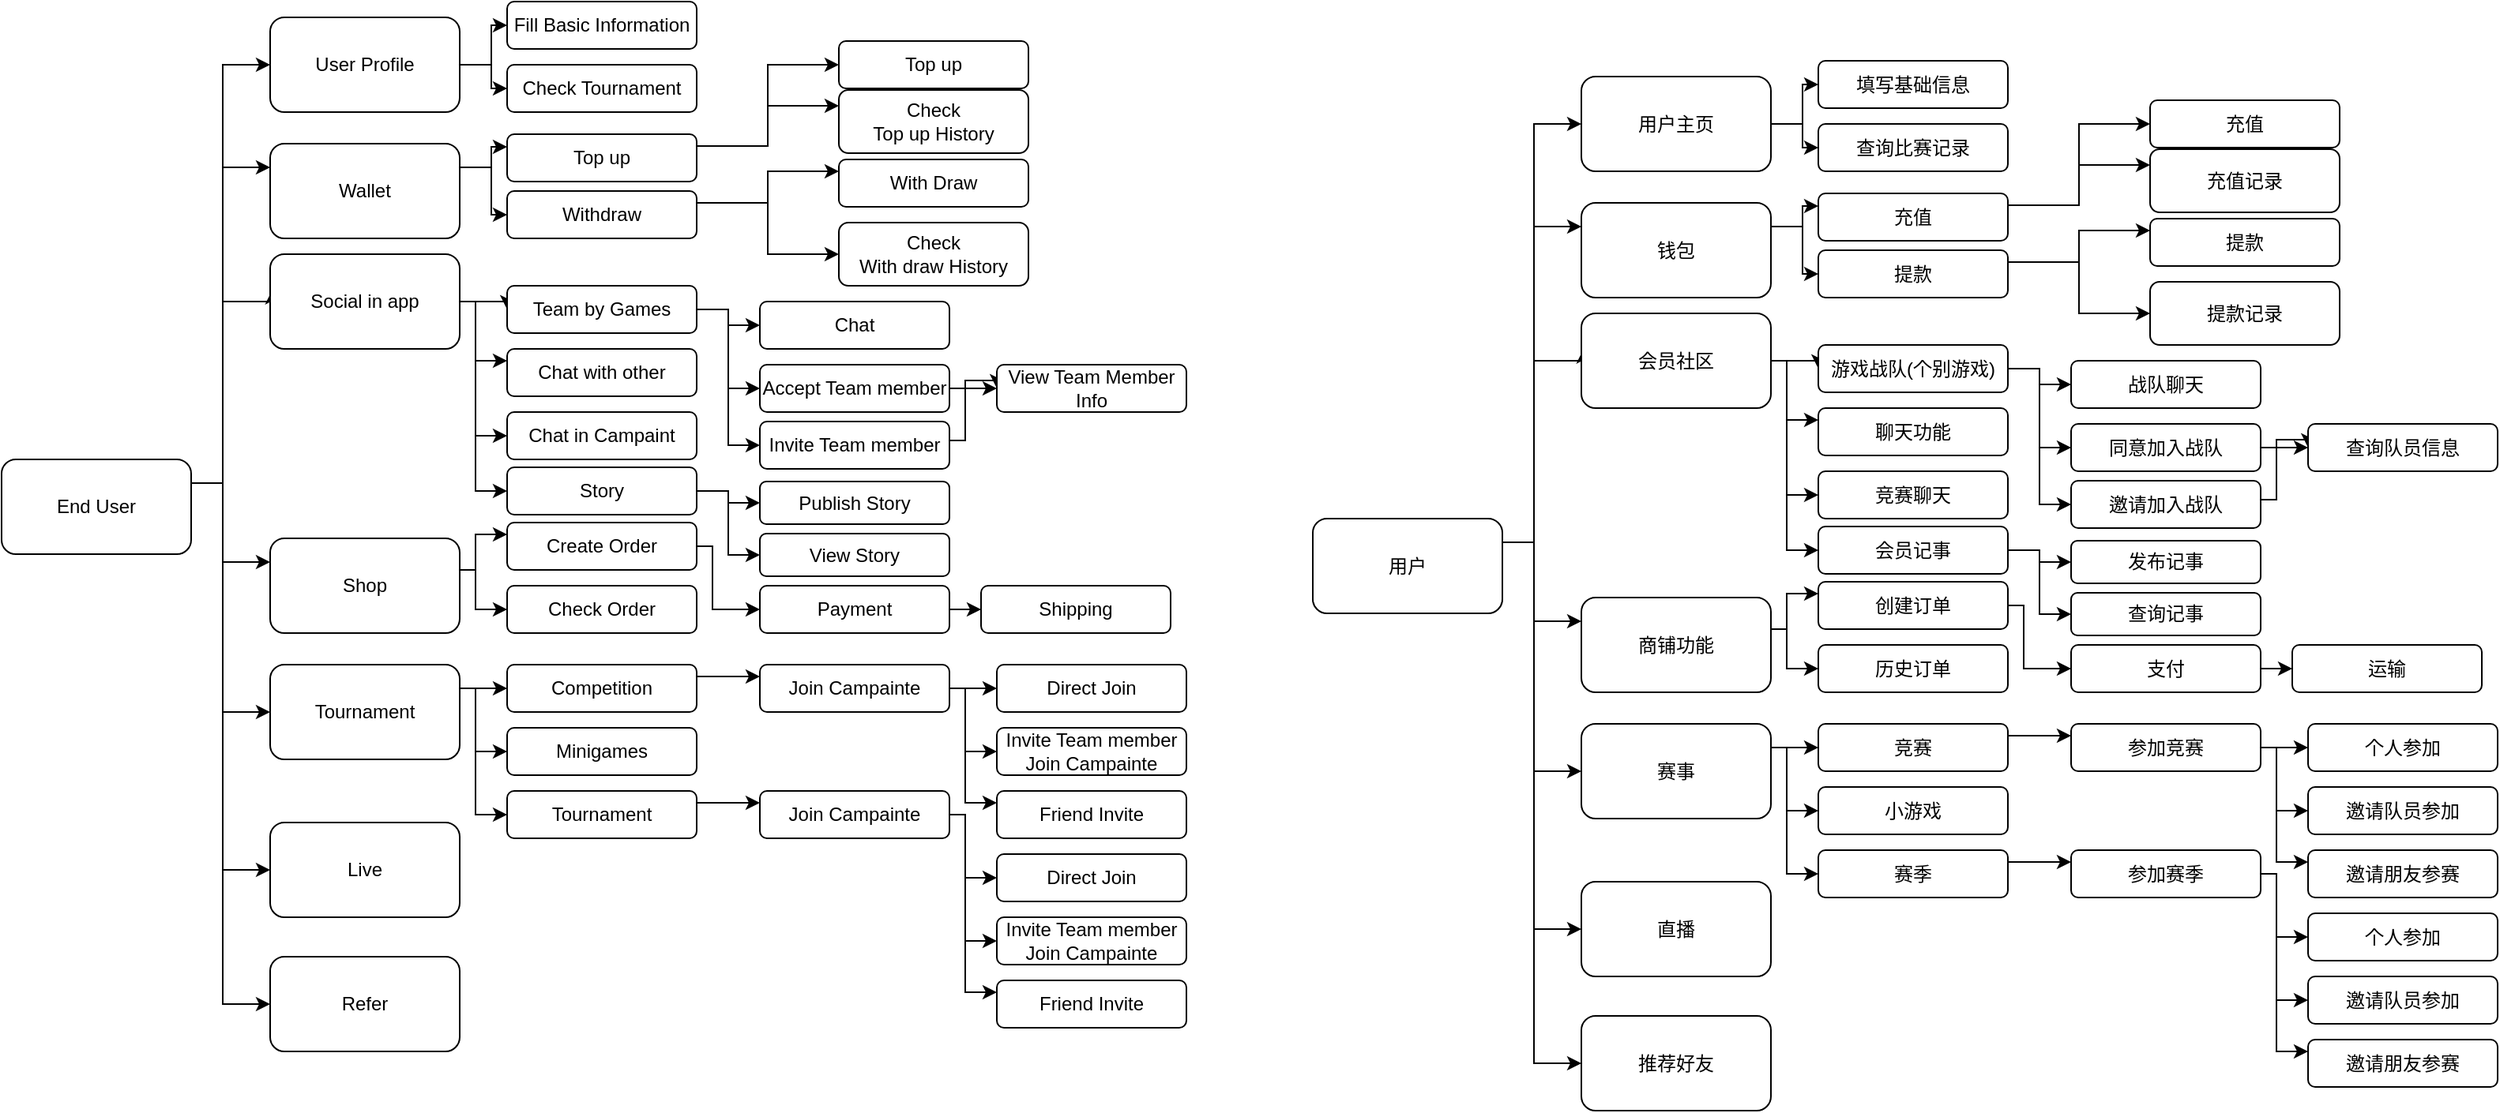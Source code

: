 <mxfile version="15.4.0" type="github" pages="9">
  <diagram id="O9bzz8WRnijOC_oqu82j" name="user">
    <mxGraphModel dx="723" dy="402" grid="1" gridSize="10" guides="1" tooltips="1" connect="1" arrows="1" fold="1" page="1" pageScale="1" pageWidth="850" pageHeight="1100" math="0" shadow="0">
      <root>
        <mxCell id="0" />
        <mxCell id="1" parent="0" />
        <mxCell id="5iCUW2i08om3TZ-6oU05-5" style="edgeStyle=orthogonalEdgeStyle;rounded=0;orthogonalLoop=1;jettySize=auto;html=1;exitX=1;exitY=0.25;exitDx=0;exitDy=0;" parent="1" source="5iCUW2i08om3TZ-6oU05-1" target="5iCUW2i08om3TZ-6oU05-2" edge="1">
          <mxGeometry relative="1" as="geometry">
            <Array as="points">
              <mxPoint x="180" y="305" />
              <mxPoint x="180" y="40" />
            </Array>
          </mxGeometry>
        </mxCell>
        <mxCell id="5iCUW2i08om3TZ-6oU05-35" style="edgeStyle=orthogonalEdgeStyle;rounded=0;orthogonalLoop=1;jettySize=auto;html=1;exitX=1;exitY=0.25;exitDx=0;exitDy=0;entryX=0.011;entryY=0.379;entryDx=0;entryDy=0;entryPerimeter=0;" parent="1" source="5iCUW2i08om3TZ-6oU05-1" target="5iCUW2i08om3TZ-6oU05-21" edge="1">
          <mxGeometry relative="1" as="geometry">
            <Array as="points">
              <mxPoint x="180" y="305" />
              <mxPoint x="180" y="190" />
              <mxPoint x="211" y="190" />
            </Array>
          </mxGeometry>
        </mxCell>
        <mxCell id="5iCUW2i08om3TZ-6oU05-76" style="edgeStyle=orthogonalEdgeStyle;rounded=0;orthogonalLoop=1;jettySize=auto;html=1;exitX=1;exitY=0.25;exitDx=0;exitDy=0;entryX=0;entryY=0.25;entryDx=0;entryDy=0;" parent="1" source="5iCUW2i08om3TZ-6oU05-1" target="5iCUW2i08om3TZ-6oU05-60" edge="1">
          <mxGeometry relative="1" as="geometry">
            <Array as="points">
              <mxPoint x="180" y="305" />
              <mxPoint x="180" y="105" />
            </Array>
          </mxGeometry>
        </mxCell>
        <mxCell id="5iCUW2i08om3TZ-6oU05-78" style="edgeStyle=orthogonalEdgeStyle;rounded=0;orthogonalLoop=1;jettySize=auto;html=1;exitX=1;exitY=0.25;exitDx=0;exitDy=0;entryX=0;entryY=0.25;entryDx=0;entryDy=0;" parent="1" source="5iCUW2i08om3TZ-6oU05-1" target="5iCUW2i08om3TZ-6oU05-77" edge="1">
          <mxGeometry relative="1" as="geometry">
            <Array as="points">
              <mxPoint x="180" y="305" />
              <mxPoint x="180" y="355" />
            </Array>
          </mxGeometry>
        </mxCell>
        <mxCell id="5iCUW2i08om3TZ-6oU05-101" style="edgeStyle=orthogonalEdgeStyle;rounded=0;orthogonalLoop=1;jettySize=auto;html=1;exitX=1;exitY=0.25;exitDx=0;exitDy=0;entryX=0;entryY=0.5;entryDx=0;entryDy=0;" parent="1" source="5iCUW2i08om3TZ-6oU05-1" target="5iCUW2i08om3TZ-6oU05-100" edge="1">
          <mxGeometry relative="1" as="geometry">
            <Array as="points">
              <mxPoint x="180" y="305" />
              <mxPoint x="180" y="450" />
            </Array>
          </mxGeometry>
        </mxCell>
        <mxCell id="5iCUW2i08om3TZ-6oU05-139" style="edgeStyle=orthogonalEdgeStyle;rounded=0;orthogonalLoop=1;jettySize=auto;html=1;exitX=1;exitY=0.25;exitDx=0;exitDy=0;entryX=0;entryY=0.5;entryDx=0;entryDy=0;" parent="1" source="5iCUW2i08om3TZ-6oU05-1" target="5iCUW2i08om3TZ-6oU05-138" edge="1">
          <mxGeometry relative="1" as="geometry">
            <Array as="points">
              <mxPoint x="180" y="305" />
              <mxPoint x="180" y="550" />
            </Array>
          </mxGeometry>
        </mxCell>
        <mxCell id="5iCUW2i08om3TZ-6oU05-147" style="edgeStyle=orthogonalEdgeStyle;rounded=0;orthogonalLoop=1;jettySize=auto;html=1;exitX=1;exitY=0.25;exitDx=0;exitDy=0;entryX=0;entryY=0.5;entryDx=0;entryDy=0;" parent="1" source="5iCUW2i08om3TZ-6oU05-1" target="5iCUW2i08om3TZ-6oU05-146" edge="1">
          <mxGeometry relative="1" as="geometry">
            <Array as="points">
              <mxPoint x="180" y="305" />
              <mxPoint x="180" y="635" />
            </Array>
          </mxGeometry>
        </mxCell>
        <mxCell id="5iCUW2i08om3TZ-6oU05-1" value="End User" style="rounded=1;whiteSpace=wrap;html=1;" parent="1" vertex="1">
          <mxGeometry x="40" y="290" width="120" height="60" as="geometry" />
        </mxCell>
        <mxCell id="5iCUW2i08om3TZ-6oU05-7" value="" style="edgeStyle=orthogonalEdgeStyle;rounded=0;orthogonalLoop=1;jettySize=auto;html=1;" parent="1" source="5iCUW2i08om3TZ-6oU05-2" target="5iCUW2i08om3TZ-6oU05-6" edge="1">
          <mxGeometry relative="1" as="geometry" />
        </mxCell>
        <mxCell id="5iCUW2i08om3TZ-6oU05-141" style="edgeStyle=orthogonalEdgeStyle;rounded=0;orthogonalLoop=1;jettySize=auto;html=1;exitX=1;exitY=0.5;exitDx=0;exitDy=0;entryX=0;entryY=0.5;entryDx=0;entryDy=0;" parent="1" source="5iCUW2i08om3TZ-6oU05-2" target="5iCUW2i08om3TZ-6oU05-140" edge="1">
          <mxGeometry relative="1" as="geometry">
            <Array as="points">
              <mxPoint x="350" y="40" />
              <mxPoint x="350" y="55" />
            </Array>
          </mxGeometry>
        </mxCell>
        <mxCell id="5iCUW2i08om3TZ-6oU05-2" value="User Profile" style="rounded=1;whiteSpace=wrap;html=1;" parent="1" vertex="1">
          <mxGeometry x="210" y="10" width="120" height="60" as="geometry" />
        </mxCell>
        <mxCell id="5iCUW2i08om3TZ-6oU05-6" value="Fill Basic Information" style="whiteSpace=wrap;html=1;rounded=1;" parent="1" vertex="1">
          <mxGeometry x="360" width="120" height="30" as="geometry" />
        </mxCell>
        <mxCell id="5iCUW2i08om3TZ-6oU05-64" style="edgeStyle=orthogonalEdgeStyle;rounded=0;orthogonalLoop=1;jettySize=auto;html=1;exitX=1;exitY=0.25;exitDx=0;exitDy=0;entryX=0;entryY=0.5;entryDx=0;entryDy=0;" parent="1" source="5iCUW2i08om3TZ-6oU05-3" target="5iCUW2i08om3TZ-6oU05-36" edge="1">
          <mxGeometry relative="1" as="geometry">
            <Array as="points">
              <mxPoint x="525" y="92" />
              <mxPoint x="525" y="40" />
            </Array>
          </mxGeometry>
        </mxCell>
        <mxCell id="5iCUW2i08om3TZ-6oU05-142" style="edgeStyle=orthogonalEdgeStyle;rounded=0;orthogonalLoop=1;jettySize=auto;html=1;exitX=1;exitY=0.25;exitDx=0;exitDy=0;entryX=0;entryY=0.25;entryDx=0;entryDy=0;" parent="1" source="5iCUW2i08om3TZ-6oU05-3" target="5iCUW2i08om3TZ-6oU05-17" edge="1">
          <mxGeometry relative="1" as="geometry" />
        </mxCell>
        <mxCell id="5iCUW2i08om3TZ-6oU05-3" value="&lt;span&gt;Top up&lt;/span&gt;" style="rounded=1;whiteSpace=wrap;html=1;" parent="1" vertex="1">
          <mxGeometry x="360" y="84" width="120" height="30" as="geometry" />
        </mxCell>
        <mxCell id="5iCUW2i08om3TZ-6oU05-17" value="Check &lt;br&gt;Top up History" style="rounded=1;whiteSpace=wrap;html=1;" parent="1" vertex="1">
          <mxGeometry x="570" y="56" width="120" height="40" as="geometry" />
        </mxCell>
        <mxCell id="5iCUW2i08om3TZ-6oU05-28" style="edgeStyle=orthogonalEdgeStyle;rounded=0;orthogonalLoop=1;jettySize=auto;html=1;exitX=1;exitY=0.5;exitDx=0;exitDy=0;entryX=0;entryY=0.5;entryDx=0;entryDy=0;" parent="1" source="5iCUW2i08om3TZ-6oU05-21" target="5iCUW2i08om3TZ-6oU05-24" edge="1">
          <mxGeometry relative="1" as="geometry" />
        </mxCell>
        <mxCell id="5iCUW2i08om3TZ-6oU05-29" style="edgeStyle=orthogonalEdgeStyle;rounded=0;orthogonalLoop=1;jettySize=auto;html=1;exitX=1;exitY=0.5;exitDx=0;exitDy=0;entryX=0;entryY=0.25;entryDx=0;entryDy=0;" parent="1" source="5iCUW2i08om3TZ-6oU05-21" target="5iCUW2i08om3TZ-6oU05-26" edge="1">
          <mxGeometry relative="1" as="geometry">
            <Array as="points">
              <mxPoint x="340" y="190" />
              <mxPoint x="340" y="227" />
            </Array>
          </mxGeometry>
        </mxCell>
        <mxCell id="5iCUW2i08om3TZ-6oU05-32" style="edgeStyle=orthogonalEdgeStyle;rounded=0;orthogonalLoop=1;jettySize=auto;html=1;exitX=1;exitY=0.5;exitDx=0;exitDy=0;entryX=0;entryY=0.5;entryDx=0;entryDy=0;" parent="1" source="5iCUW2i08om3TZ-6oU05-21" target="5iCUW2i08om3TZ-6oU05-31" edge="1">
          <mxGeometry relative="1" as="geometry">
            <Array as="points">
              <mxPoint x="340" y="190" />
              <mxPoint x="340" y="275" />
            </Array>
          </mxGeometry>
        </mxCell>
        <mxCell id="5iCUW2i08om3TZ-6oU05-89" style="edgeStyle=orthogonalEdgeStyle;rounded=0;orthogonalLoop=1;jettySize=auto;html=1;exitX=1;exitY=0.5;exitDx=0;exitDy=0;entryX=0;entryY=0.5;entryDx=0;entryDy=0;" parent="1" source="5iCUW2i08om3TZ-6oU05-21" target="5iCUW2i08om3TZ-6oU05-88" edge="1">
          <mxGeometry relative="1" as="geometry">
            <Array as="points">
              <mxPoint x="340" y="190" />
              <mxPoint x="340" y="310" />
            </Array>
          </mxGeometry>
        </mxCell>
        <mxCell id="5iCUW2i08om3TZ-6oU05-21" value="&lt;span&gt;Social in app&lt;/span&gt;" style="rounded=1;whiteSpace=wrap;html=1;" parent="1" vertex="1">
          <mxGeometry x="210" y="160" width="120" height="60" as="geometry" />
        </mxCell>
        <mxCell id="5iCUW2i08om3TZ-6oU05-70" style="edgeStyle=orthogonalEdgeStyle;rounded=0;orthogonalLoop=1;jettySize=auto;html=1;exitX=1;exitY=0.5;exitDx=0;exitDy=0;entryX=0;entryY=0.5;entryDx=0;entryDy=0;" parent="1" source="5iCUW2i08om3TZ-6oU05-24" target="5iCUW2i08om3TZ-6oU05-69" edge="1">
          <mxGeometry relative="1" as="geometry" />
        </mxCell>
        <mxCell id="5iCUW2i08om3TZ-6oU05-72" style="edgeStyle=orthogonalEdgeStyle;rounded=0;orthogonalLoop=1;jettySize=auto;html=1;exitX=1;exitY=0.5;exitDx=0;exitDy=0;entryX=0;entryY=0.5;entryDx=0;entryDy=0;" parent="1" source="5iCUW2i08om3TZ-6oU05-24" target="5iCUW2i08om3TZ-6oU05-71" edge="1">
          <mxGeometry relative="1" as="geometry" />
        </mxCell>
        <mxCell id="5iCUW2i08om3TZ-6oU05-74" style="edgeStyle=orthogonalEdgeStyle;rounded=0;orthogonalLoop=1;jettySize=auto;html=1;exitX=1;exitY=0.5;exitDx=0;exitDy=0;entryX=0;entryY=0.5;entryDx=0;entryDy=0;" parent="1" source="5iCUW2i08om3TZ-6oU05-24" target="5iCUW2i08om3TZ-6oU05-73" edge="1">
          <mxGeometry relative="1" as="geometry" />
        </mxCell>
        <mxCell id="5iCUW2i08om3TZ-6oU05-24" value="Team by Games" style="rounded=1;whiteSpace=wrap;html=1;" parent="1" vertex="1">
          <mxGeometry x="360" y="180" width="120" height="30" as="geometry" />
        </mxCell>
        <mxCell id="5iCUW2i08om3TZ-6oU05-26" value="Chat with other" style="rounded=1;whiteSpace=wrap;html=1;" parent="1" vertex="1">
          <mxGeometry x="360" y="220" width="120" height="30" as="geometry" />
        </mxCell>
        <mxCell id="5iCUW2i08om3TZ-6oU05-31" value="Chat in Campaint" style="rounded=1;whiteSpace=wrap;html=1;" parent="1" vertex="1">
          <mxGeometry x="360" y="260" width="120" height="30" as="geometry" />
        </mxCell>
        <mxCell id="5iCUW2i08om3TZ-6oU05-36" value="Top up" style="whiteSpace=wrap;html=1;rounded=1;" parent="1" vertex="1">
          <mxGeometry x="570" y="25" width="120" height="30" as="geometry" />
        </mxCell>
        <mxCell id="5iCUW2i08om3TZ-6oU05-62" style="edgeStyle=orthogonalEdgeStyle;rounded=0;orthogonalLoop=1;jettySize=auto;html=1;exitX=1;exitY=0.25;exitDx=0;exitDy=0;entryX=0;entryY=0.25;entryDx=0;entryDy=0;" parent="1" source="5iCUW2i08om3TZ-6oU05-54" target="5iCUW2i08om3TZ-6oU05-55" edge="1">
          <mxGeometry relative="1" as="geometry" />
        </mxCell>
        <mxCell id="5iCUW2i08om3TZ-6oU05-63" style="edgeStyle=orthogonalEdgeStyle;rounded=0;orthogonalLoop=1;jettySize=auto;html=1;exitX=1;exitY=0.25;exitDx=0;exitDy=0;entryX=0;entryY=0.5;entryDx=0;entryDy=0;" parent="1" source="5iCUW2i08om3TZ-6oU05-54" target="5iCUW2i08om3TZ-6oU05-56" edge="1">
          <mxGeometry relative="1" as="geometry" />
        </mxCell>
        <mxCell id="5iCUW2i08om3TZ-6oU05-54" value="&lt;span&gt;Withdraw&lt;/span&gt;" style="rounded=1;whiteSpace=wrap;html=1;" parent="1" vertex="1">
          <mxGeometry x="360" y="120" width="120" height="30" as="geometry" />
        </mxCell>
        <mxCell id="5iCUW2i08om3TZ-6oU05-55" value="With Draw" style="whiteSpace=wrap;html=1;rounded=1;" parent="1" vertex="1">
          <mxGeometry x="570" y="100" width="120" height="30" as="geometry" />
        </mxCell>
        <mxCell id="5iCUW2i08om3TZ-6oU05-56" value="Check &lt;br&gt;With draw History" style="rounded=1;whiteSpace=wrap;html=1;" parent="1" vertex="1">
          <mxGeometry x="570" y="140" width="120" height="40" as="geometry" />
        </mxCell>
        <mxCell id="5iCUW2i08om3TZ-6oU05-61" style="edgeStyle=orthogonalEdgeStyle;rounded=0;orthogonalLoop=1;jettySize=auto;html=1;exitX=1;exitY=0.25;exitDx=0;exitDy=0;entryX=0;entryY=0.25;entryDx=0;entryDy=0;" parent="1" source="5iCUW2i08om3TZ-6oU05-60" target="5iCUW2i08om3TZ-6oU05-3" edge="1">
          <mxGeometry relative="1" as="geometry">
            <Array as="points">
              <mxPoint x="350" y="105" />
              <mxPoint x="350" y="92" />
              <mxPoint x="360" y="92" />
            </Array>
          </mxGeometry>
        </mxCell>
        <mxCell id="5iCUW2i08om3TZ-6oU05-66" style="edgeStyle=orthogonalEdgeStyle;rounded=0;orthogonalLoop=1;jettySize=auto;html=1;exitX=1;exitY=0.25;exitDx=0;exitDy=0;" parent="1" source="5iCUW2i08om3TZ-6oU05-60" target="5iCUW2i08om3TZ-6oU05-54" edge="1">
          <mxGeometry relative="1" as="geometry" />
        </mxCell>
        <mxCell id="5iCUW2i08om3TZ-6oU05-60" value="&lt;span&gt;Wallet&lt;/span&gt;" style="rounded=1;whiteSpace=wrap;html=1;" parent="1" vertex="1">
          <mxGeometry x="210" y="90" width="120" height="60" as="geometry" />
        </mxCell>
        <mxCell id="5iCUW2i08om3TZ-6oU05-69" value="Chat" style="rounded=1;whiteSpace=wrap;html=1;" parent="1" vertex="1">
          <mxGeometry x="520" y="190" width="120" height="30" as="geometry" />
        </mxCell>
        <mxCell id="5iCUW2i08om3TZ-6oU05-92" style="edgeStyle=orthogonalEdgeStyle;rounded=0;orthogonalLoop=1;jettySize=auto;html=1;exitX=1;exitY=0.5;exitDx=0;exitDy=0;entryX=0;entryY=0.5;entryDx=0;entryDy=0;" parent="1" source="5iCUW2i08om3TZ-6oU05-71" target="5iCUW2i08om3TZ-6oU05-90" edge="1">
          <mxGeometry relative="1" as="geometry" />
        </mxCell>
        <mxCell id="5iCUW2i08om3TZ-6oU05-71" value="Accept Team member" style="rounded=1;whiteSpace=wrap;html=1;" parent="1" vertex="1">
          <mxGeometry x="520" y="230" width="120" height="30" as="geometry" />
        </mxCell>
        <mxCell id="5iCUW2i08om3TZ-6oU05-93" style="edgeStyle=orthogonalEdgeStyle;rounded=0;orthogonalLoop=1;jettySize=auto;html=1;exitX=1;exitY=0.25;exitDx=0;exitDy=0;entryX=0;entryY=0.5;entryDx=0;entryDy=0;" parent="1" source="5iCUW2i08om3TZ-6oU05-73" edge="1" target="5iCUW2i08om3TZ-6oU05-90">
          <mxGeometry relative="1" as="geometry">
            <mxPoint x="660" y="240" as="targetPoint" />
            <Array as="points">
              <mxPoint x="640" y="278" />
              <mxPoint x="650" y="278" />
              <mxPoint x="650" y="240" />
              <mxPoint x="670" y="240" />
            </Array>
          </mxGeometry>
        </mxCell>
        <mxCell id="5iCUW2i08om3TZ-6oU05-73" value="Invite Team member" style="rounded=1;whiteSpace=wrap;html=1;" parent="1" vertex="1">
          <mxGeometry x="520" y="266" width="120" height="30" as="geometry" />
        </mxCell>
        <mxCell id="5iCUW2i08om3TZ-6oU05-81" style="edgeStyle=orthogonalEdgeStyle;rounded=0;orthogonalLoop=1;jettySize=auto;html=1;exitX=1;exitY=0.5;exitDx=0;exitDy=0;entryX=0;entryY=0.25;entryDx=0;entryDy=0;" parent="1" source="5iCUW2i08om3TZ-6oU05-77" target="5iCUW2i08om3TZ-6oU05-79" edge="1">
          <mxGeometry relative="1" as="geometry">
            <Array as="points">
              <mxPoint x="330" y="360" />
              <mxPoint x="340" y="360" />
              <mxPoint x="340" y="338" />
            </Array>
          </mxGeometry>
        </mxCell>
        <mxCell id="5iCUW2i08om3TZ-6oU05-86" style="edgeStyle=orthogonalEdgeStyle;rounded=0;orthogonalLoop=1;jettySize=auto;html=1;exitX=1;exitY=0.5;exitDx=0;exitDy=0;entryX=0;entryY=0.5;entryDx=0;entryDy=0;" parent="1" source="5iCUW2i08om3TZ-6oU05-77" target="5iCUW2i08om3TZ-6oU05-85" edge="1">
          <mxGeometry relative="1" as="geometry">
            <Array as="points">
              <mxPoint x="320" y="360" />
              <mxPoint x="340" y="360" />
              <mxPoint x="340" y="385" />
            </Array>
          </mxGeometry>
        </mxCell>
        <mxCell id="5iCUW2i08om3TZ-6oU05-77" value="Shop" style="rounded=1;whiteSpace=wrap;html=1;" parent="1" vertex="1">
          <mxGeometry x="210" y="340" width="120" height="60" as="geometry" />
        </mxCell>
        <mxCell id="5iCUW2i08om3TZ-6oU05-94" style="edgeStyle=orthogonalEdgeStyle;rounded=0;orthogonalLoop=1;jettySize=auto;html=1;exitX=1;exitY=0.5;exitDx=0;exitDy=0;entryX=0;entryY=0.5;entryDx=0;entryDy=0;" parent="1" source="5iCUW2i08om3TZ-6oU05-79" target="5iCUW2i08om3TZ-6oU05-80" edge="1">
          <mxGeometry relative="1" as="geometry">
            <Array as="points">
              <mxPoint x="490" y="345" />
              <mxPoint x="490" y="385" />
            </Array>
          </mxGeometry>
        </mxCell>
        <mxCell id="5iCUW2i08om3TZ-6oU05-79" value="Create Order" style="rounded=1;whiteSpace=wrap;html=1;" parent="1" vertex="1">
          <mxGeometry x="360" y="330" width="120" height="30" as="geometry" />
        </mxCell>
        <mxCell id="5iCUW2i08om3TZ-6oU05-84" style="edgeStyle=orthogonalEdgeStyle;rounded=0;orthogonalLoop=1;jettySize=auto;html=1;exitX=1;exitY=0.5;exitDx=0;exitDy=0;entryX=0;entryY=0.5;entryDx=0;entryDy=0;" parent="1" source="5iCUW2i08om3TZ-6oU05-80" target="5iCUW2i08om3TZ-6oU05-83" edge="1">
          <mxGeometry relative="1" as="geometry" />
        </mxCell>
        <mxCell id="5iCUW2i08om3TZ-6oU05-80" value="Payment" style="rounded=1;whiteSpace=wrap;html=1;" parent="1" vertex="1">
          <mxGeometry x="520" y="370" width="120" height="30" as="geometry" />
        </mxCell>
        <mxCell id="5iCUW2i08om3TZ-6oU05-83" value="Shipping" style="rounded=1;whiteSpace=wrap;html=1;" parent="1" vertex="1">
          <mxGeometry x="660" y="370" width="120" height="30" as="geometry" />
        </mxCell>
        <mxCell id="5iCUW2i08om3TZ-6oU05-85" value="Check Order" style="rounded=1;whiteSpace=wrap;html=1;" parent="1" vertex="1">
          <mxGeometry x="360" y="370" width="120" height="30" as="geometry" />
        </mxCell>
        <mxCell id="5iCUW2i08om3TZ-6oU05-97" style="edgeStyle=orthogonalEdgeStyle;rounded=0;orthogonalLoop=1;jettySize=auto;html=1;exitX=1;exitY=0.5;exitDx=0;exitDy=0;" parent="1" source="5iCUW2i08om3TZ-6oU05-88" target="5iCUW2i08om3TZ-6oU05-96" edge="1">
          <mxGeometry relative="1" as="geometry" />
        </mxCell>
        <mxCell id="5iCUW2i08om3TZ-6oU05-99" style="edgeStyle=orthogonalEdgeStyle;rounded=0;orthogonalLoop=1;jettySize=auto;html=1;exitX=1;exitY=0.5;exitDx=0;exitDy=0;entryX=0;entryY=0.5;entryDx=0;entryDy=0;" parent="1" source="5iCUW2i08om3TZ-6oU05-88" target="5iCUW2i08om3TZ-6oU05-98" edge="1">
          <mxGeometry relative="1" as="geometry" />
        </mxCell>
        <mxCell id="5iCUW2i08om3TZ-6oU05-88" value="Story" style="rounded=1;whiteSpace=wrap;html=1;" parent="1" vertex="1">
          <mxGeometry x="360" y="295" width="120" height="30" as="geometry" />
        </mxCell>
        <mxCell id="5iCUW2i08om3TZ-6oU05-90" value="View Team Member Info" style="rounded=1;whiteSpace=wrap;html=1;" parent="1" vertex="1">
          <mxGeometry x="670" y="230" width="120" height="30" as="geometry" />
        </mxCell>
        <mxCell id="5iCUW2i08om3TZ-6oU05-96" value="Publish Story" style="rounded=1;whiteSpace=wrap;html=1;" parent="1" vertex="1">
          <mxGeometry x="520" y="304" width="120" height="27" as="geometry" />
        </mxCell>
        <mxCell id="5iCUW2i08om3TZ-6oU05-98" value="View Story" style="rounded=1;whiteSpace=wrap;html=1;" parent="1" vertex="1">
          <mxGeometry x="520" y="337" width="120" height="27" as="geometry" />
        </mxCell>
        <mxCell id="5iCUW2i08om3TZ-6oU05-122" style="edgeStyle=orthogonalEdgeStyle;rounded=0;orthogonalLoop=1;jettySize=auto;html=1;exitX=1;exitY=0.25;exitDx=0;exitDy=0;entryX=0;entryY=0.5;entryDx=0;entryDy=0;" parent="1" source="5iCUW2i08om3TZ-6oU05-100" target="5iCUW2i08om3TZ-6oU05-120" edge="1">
          <mxGeometry relative="1" as="geometry" />
        </mxCell>
        <mxCell id="5iCUW2i08om3TZ-6oU05-124" style="edgeStyle=orthogonalEdgeStyle;rounded=0;orthogonalLoop=1;jettySize=auto;html=1;exitX=1;exitY=0.25;exitDx=0;exitDy=0;entryX=0;entryY=0.5;entryDx=0;entryDy=0;" parent="1" source="5iCUW2i08om3TZ-6oU05-100" target="5iCUW2i08om3TZ-6oU05-114" edge="1">
          <mxGeometry relative="1" as="geometry">
            <Array as="points">
              <mxPoint x="340" y="435" />
              <mxPoint x="340" y="475" />
            </Array>
          </mxGeometry>
        </mxCell>
        <mxCell id="5iCUW2i08om3TZ-6oU05-126" style="edgeStyle=orthogonalEdgeStyle;rounded=0;orthogonalLoop=1;jettySize=auto;html=1;exitX=1;exitY=0.25;exitDx=0;exitDy=0;entryX=0;entryY=0.5;entryDx=0;entryDy=0;" parent="1" source="5iCUW2i08om3TZ-6oU05-100" target="5iCUW2i08om3TZ-6oU05-125" edge="1">
          <mxGeometry relative="1" as="geometry">
            <Array as="points">
              <mxPoint x="340" y="435" />
              <mxPoint x="340" y="515" />
            </Array>
          </mxGeometry>
        </mxCell>
        <mxCell id="5iCUW2i08om3TZ-6oU05-100" value="Tournament" style="rounded=1;whiteSpace=wrap;html=1;" parent="1" vertex="1">
          <mxGeometry x="210" y="420" width="120" height="60" as="geometry" />
        </mxCell>
        <mxCell id="5iCUW2i08om3TZ-6oU05-107" style="edgeStyle=orthogonalEdgeStyle;rounded=0;orthogonalLoop=1;jettySize=auto;html=1;exitX=1;exitY=0.5;exitDx=0;exitDy=0;entryX=0;entryY=0.5;entryDx=0;entryDy=0;" parent="1" source="5iCUW2i08om3TZ-6oU05-102" target="5iCUW2i08om3TZ-6oU05-104" edge="1">
          <mxGeometry relative="1" as="geometry" />
        </mxCell>
        <mxCell id="5iCUW2i08om3TZ-6oU05-111" style="edgeStyle=orthogonalEdgeStyle;rounded=0;orthogonalLoop=1;jettySize=auto;html=1;exitX=1;exitY=0.5;exitDx=0;exitDy=0;entryX=0;entryY=0.5;entryDx=0;entryDy=0;" parent="1" source="5iCUW2i08om3TZ-6oU05-102" target="5iCUW2i08om3TZ-6oU05-108" edge="1">
          <mxGeometry relative="1" as="geometry">
            <Array as="points">
              <mxPoint x="650" y="435" />
              <mxPoint x="650" y="475" />
            </Array>
          </mxGeometry>
        </mxCell>
        <mxCell id="5iCUW2i08om3TZ-6oU05-113" style="edgeStyle=orthogonalEdgeStyle;rounded=0;orthogonalLoop=1;jettySize=auto;html=1;exitX=1;exitY=0.5;exitDx=0;exitDy=0;entryX=0;entryY=0.25;entryDx=0;entryDy=0;" parent="1" source="5iCUW2i08om3TZ-6oU05-102" target="5iCUW2i08om3TZ-6oU05-112" edge="1">
          <mxGeometry relative="1" as="geometry">
            <Array as="points">
              <mxPoint x="650" y="435" />
              <mxPoint x="650" y="507" />
            </Array>
          </mxGeometry>
        </mxCell>
        <mxCell id="5iCUW2i08om3TZ-6oU05-102" value="Join Campainte" style="rounded=1;whiteSpace=wrap;html=1;" parent="1" vertex="1">
          <mxGeometry x="520" y="420" width="120" height="30" as="geometry" />
        </mxCell>
        <mxCell id="5iCUW2i08om3TZ-6oU05-104" value="Direct Join" style="rounded=1;whiteSpace=wrap;html=1;" parent="1" vertex="1">
          <mxGeometry x="670" y="420" width="120" height="30" as="geometry" />
        </mxCell>
        <mxCell id="5iCUW2i08om3TZ-6oU05-108" value="Invite Team member Join Campainte" style="rounded=1;whiteSpace=wrap;html=1;" parent="1" vertex="1">
          <mxGeometry x="670" y="460" width="120" height="30" as="geometry" />
        </mxCell>
        <mxCell id="5iCUW2i08om3TZ-6oU05-112" value="Friend Invite" style="rounded=1;whiteSpace=wrap;html=1;" parent="1" vertex="1">
          <mxGeometry x="670" y="500" width="120" height="30" as="geometry" />
        </mxCell>
        <mxCell id="5iCUW2i08om3TZ-6oU05-114" value="Minigames" style="rounded=1;whiteSpace=wrap;html=1;" parent="1" vertex="1">
          <mxGeometry x="360" y="460" width="120" height="30" as="geometry" />
        </mxCell>
        <mxCell id="5iCUW2i08om3TZ-6oU05-121" style="edgeStyle=orthogonalEdgeStyle;rounded=0;orthogonalLoop=1;jettySize=auto;html=1;exitX=1;exitY=0.25;exitDx=0;exitDy=0;entryX=0;entryY=0.25;entryDx=0;entryDy=0;" parent="1" source="5iCUW2i08om3TZ-6oU05-120" target="5iCUW2i08om3TZ-6oU05-102" edge="1">
          <mxGeometry relative="1" as="geometry" />
        </mxCell>
        <mxCell id="5iCUW2i08om3TZ-6oU05-120" value="Competition" style="rounded=1;whiteSpace=wrap;html=1;" parent="1" vertex="1">
          <mxGeometry x="360" y="420" width="120" height="30" as="geometry" />
        </mxCell>
        <mxCell id="5iCUW2i08om3TZ-6oU05-134" style="edgeStyle=orthogonalEdgeStyle;rounded=0;orthogonalLoop=1;jettySize=auto;html=1;exitX=1;exitY=0.25;exitDx=0;exitDy=0;entryX=0;entryY=0.25;entryDx=0;entryDy=0;" parent="1" source="5iCUW2i08om3TZ-6oU05-125" target="5iCUW2i08om3TZ-6oU05-130" edge="1">
          <mxGeometry relative="1" as="geometry" />
        </mxCell>
        <mxCell id="5iCUW2i08om3TZ-6oU05-125" value="Tournament" style="rounded=1;whiteSpace=wrap;html=1;" parent="1" vertex="1">
          <mxGeometry x="360" y="500" width="120" height="30" as="geometry" />
        </mxCell>
        <mxCell id="5iCUW2i08om3TZ-6oU05-127" style="edgeStyle=orthogonalEdgeStyle;rounded=0;orthogonalLoop=1;jettySize=auto;html=1;exitX=1;exitY=0.5;exitDx=0;exitDy=0;entryX=0;entryY=0.5;entryDx=0;entryDy=0;" parent="1" source="5iCUW2i08om3TZ-6oU05-130" target="5iCUW2i08om3TZ-6oU05-131" edge="1">
          <mxGeometry relative="1" as="geometry">
            <Array as="points">
              <mxPoint x="650" y="515" />
              <mxPoint x="650" y="555" />
            </Array>
          </mxGeometry>
        </mxCell>
        <mxCell id="5iCUW2i08om3TZ-6oU05-128" style="edgeStyle=orthogonalEdgeStyle;rounded=0;orthogonalLoop=1;jettySize=auto;html=1;exitX=1;exitY=0.5;exitDx=0;exitDy=0;entryX=0;entryY=0.5;entryDx=0;entryDy=0;" parent="1" source="5iCUW2i08om3TZ-6oU05-130" target="5iCUW2i08om3TZ-6oU05-132" edge="1">
          <mxGeometry relative="1" as="geometry">
            <Array as="points">
              <mxPoint x="650" y="515" />
              <mxPoint x="650" y="595" />
            </Array>
          </mxGeometry>
        </mxCell>
        <mxCell id="5iCUW2i08om3TZ-6oU05-129" style="edgeStyle=orthogonalEdgeStyle;rounded=0;orthogonalLoop=1;jettySize=auto;html=1;exitX=1;exitY=0.5;exitDx=0;exitDy=0;entryX=0;entryY=0.25;entryDx=0;entryDy=0;" parent="1" source="5iCUW2i08om3TZ-6oU05-130" target="5iCUW2i08om3TZ-6oU05-133" edge="1">
          <mxGeometry relative="1" as="geometry">
            <Array as="points">
              <mxPoint x="650" y="515" />
              <mxPoint x="650" y="627" />
            </Array>
          </mxGeometry>
        </mxCell>
        <mxCell id="5iCUW2i08om3TZ-6oU05-130" value="Join Campainte" style="rounded=1;whiteSpace=wrap;html=1;" parent="1" vertex="1">
          <mxGeometry x="520" y="500" width="120" height="30" as="geometry" />
        </mxCell>
        <mxCell id="5iCUW2i08om3TZ-6oU05-131" value="Direct Join" style="rounded=1;whiteSpace=wrap;html=1;" parent="1" vertex="1">
          <mxGeometry x="670" y="540" width="120" height="30" as="geometry" />
        </mxCell>
        <mxCell id="5iCUW2i08om3TZ-6oU05-132" value="Invite Team member Join Campainte" style="rounded=1;whiteSpace=wrap;html=1;" parent="1" vertex="1">
          <mxGeometry x="670" y="580" width="120" height="30" as="geometry" />
        </mxCell>
        <mxCell id="5iCUW2i08om3TZ-6oU05-133" value="Friend Invite" style="rounded=1;whiteSpace=wrap;html=1;" parent="1" vertex="1">
          <mxGeometry x="670" y="620" width="120" height="30" as="geometry" />
        </mxCell>
        <mxCell id="5iCUW2i08om3TZ-6oU05-138" value="Live" style="rounded=1;whiteSpace=wrap;html=1;" parent="1" vertex="1">
          <mxGeometry x="210" y="520" width="120" height="60" as="geometry" />
        </mxCell>
        <mxCell id="5iCUW2i08om3TZ-6oU05-140" value="Check Tournament" style="whiteSpace=wrap;html=1;rounded=1;" parent="1" vertex="1">
          <mxGeometry x="360" y="40" width="120" height="30" as="geometry" />
        </mxCell>
        <mxCell id="5iCUW2i08om3TZ-6oU05-146" value="Refer" style="rounded=1;whiteSpace=wrap;html=1;" parent="1" vertex="1">
          <mxGeometry x="210" y="605" width="120" height="60" as="geometry" />
        </mxCell>
        <mxCell id="mHKjao25rdbW0rLxXj-U-1" style="edgeStyle=orthogonalEdgeStyle;rounded=0;orthogonalLoop=1;jettySize=auto;html=1;exitX=1;exitY=0.25;exitDx=0;exitDy=0;" edge="1" parent="1" source="mHKjao25rdbW0rLxXj-U-8" target="mHKjao25rdbW0rLxXj-U-11">
          <mxGeometry relative="1" as="geometry">
            <Array as="points">
              <mxPoint x="1010" y="342.5" />
              <mxPoint x="1010" y="77.5" />
            </Array>
          </mxGeometry>
        </mxCell>
        <mxCell id="mHKjao25rdbW0rLxXj-U-2" style="edgeStyle=orthogonalEdgeStyle;rounded=0;orthogonalLoop=1;jettySize=auto;html=1;exitX=1;exitY=0.25;exitDx=0;exitDy=0;entryX=0.011;entryY=0.379;entryDx=0;entryDy=0;entryPerimeter=0;" edge="1" parent="1" source="mHKjao25rdbW0rLxXj-U-8" target="mHKjao25rdbW0rLxXj-U-21">
          <mxGeometry relative="1" as="geometry">
            <Array as="points">
              <mxPoint x="1010" y="342.5" />
              <mxPoint x="1010" y="227.5" />
              <mxPoint x="1041" y="227.5" />
            </Array>
          </mxGeometry>
        </mxCell>
        <mxCell id="mHKjao25rdbW0rLxXj-U-3" style="edgeStyle=orthogonalEdgeStyle;rounded=0;orthogonalLoop=1;jettySize=auto;html=1;exitX=1;exitY=0.25;exitDx=0;exitDy=0;entryX=0;entryY=0.25;entryDx=0;entryDy=0;" edge="1" parent="1" source="mHKjao25rdbW0rLxXj-U-8" target="mHKjao25rdbW0rLxXj-U-36">
          <mxGeometry relative="1" as="geometry">
            <Array as="points">
              <mxPoint x="1010" y="342.5" />
              <mxPoint x="1010" y="142.5" />
            </Array>
          </mxGeometry>
        </mxCell>
        <mxCell id="mHKjao25rdbW0rLxXj-U-4" style="edgeStyle=orthogonalEdgeStyle;rounded=0;orthogonalLoop=1;jettySize=auto;html=1;exitX=1;exitY=0.25;exitDx=0;exitDy=0;entryX=0;entryY=0.25;entryDx=0;entryDy=0;" edge="1" parent="1" source="mHKjao25rdbW0rLxXj-U-8" target="mHKjao25rdbW0rLxXj-U-44">
          <mxGeometry relative="1" as="geometry">
            <Array as="points">
              <mxPoint x="1010" y="342.5" />
              <mxPoint x="1010" y="392.5" />
            </Array>
          </mxGeometry>
        </mxCell>
        <mxCell id="mHKjao25rdbW0rLxXj-U-5" style="edgeStyle=orthogonalEdgeStyle;rounded=0;orthogonalLoop=1;jettySize=auto;html=1;exitX=1;exitY=0.25;exitDx=0;exitDy=0;entryX=0;entryY=0.5;entryDx=0;entryDy=0;" edge="1" parent="1" source="mHKjao25rdbW0rLxXj-U-8" target="mHKjao25rdbW0rLxXj-U-60">
          <mxGeometry relative="1" as="geometry">
            <Array as="points">
              <mxPoint x="1010" y="342.5" />
              <mxPoint x="1010" y="487.5" />
            </Array>
          </mxGeometry>
        </mxCell>
        <mxCell id="mHKjao25rdbW0rLxXj-U-6" style="edgeStyle=orthogonalEdgeStyle;rounded=0;orthogonalLoop=1;jettySize=auto;html=1;exitX=1;exitY=0.25;exitDx=0;exitDy=0;entryX=0;entryY=0.5;entryDx=0;entryDy=0;" edge="1" parent="1" source="mHKjao25rdbW0rLxXj-U-8" target="mHKjao25rdbW0rLxXj-U-80">
          <mxGeometry relative="1" as="geometry">
            <Array as="points">
              <mxPoint x="1010" y="342.5" />
              <mxPoint x="1010" y="587.5" />
            </Array>
          </mxGeometry>
        </mxCell>
        <mxCell id="mHKjao25rdbW0rLxXj-U-7" style="edgeStyle=orthogonalEdgeStyle;rounded=0;orthogonalLoop=1;jettySize=auto;html=1;exitX=1;exitY=0.25;exitDx=0;exitDy=0;entryX=0;entryY=0.5;entryDx=0;entryDy=0;" edge="1" parent="1" source="mHKjao25rdbW0rLxXj-U-8" target="mHKjao25rdbW0rLxXj-U-82">
          <mxGeometry relative="1" as="geometry">
            <Array as="points">
              <mxPoint x="1010" y="342.5" />
              <mxPoint x="1010" y="672.5" />
            </Array>
          </mxGeometry>
        </mxCell>
        <mxCell id="mHKjao25rdbW0rLxXj-U-8" value="用户" style="rounded=1;whiteSpace=wrap;html=1;" vertex="1" parent="1">
          <mxGeometry x="870" y="327.5" width="120" height="60" as="geometry" />
        </mxCell>
        <mxCell id="mHKjao25rdbW0rLxXj-U-9" value="" style="edgeStyle=orthogonalEdgeStyle;rounded=0;orthogonalLoop=1;jettySize=auto;html=1;" edge="1" parent="1" source="mHKjao25rdbW0rLxXj-U-11" target="mHKjao25rdbW0rLxXj-U-12">
          <mxGeometry relative="1" as="geometry" />
        </mxCell>
        <mxCell id="mHKjao25rdbW0rLxXj-U-10" style="edgeStyle=orthogonalEdgeStyle;rounded=0;orthogonalLoop=1;jettySize=auto;html=1;exitX=1;exitY=0.5;exitDx=0;exitDy=0;entryX=0;entryY=0.5;entryDx=0;entryDy=0;" edge="1" parent="1" source="mHKjao25rdbW0rLxXj-U-11" target="mHKjao25rdbW0rLxXj-U-81">
          <mxGeometry relative="1" as="geometry">
            <Array as="points">
              <mxPoint x="1180" y="77.5" />
              <mxPoint x="1180" y="92.5" />
            </Array>
          </mxGeometry>
        </mxCell>
        <mxCell id="mHKjao25rdbW0rLxXj-U-11" value="用户主页" style="rounded=1;whiteSpace=wrap;html=1;" vertex="1" parent="1">
          <mxGeometry x="1040" y="47.5" width="120" height="60" as="geometry" />
        </mxCell>
        <mxCell id="mHKjao25rdbW0rLxXj-U-12" value="填写基础信息" style="whiteSpace=wrap;html=1;rounded=1;" vertex="1" parent="1">
          <mxGeometry x="1190" y="37.5" width="120" height="30" as="geometry" />
        </mxCell>
        <mxCell id="mHKjao25rdbW0rLxXj-U-13" style="edgeStyle=orthogonalEdgeStyle;rounded=0;orthogonalLoop=1;jettySize=auto;html=1;exitX=1;exitY=0.25;exitDx=0;exitDy=0;entryX=0;entryY=0.5;entryDx=0;entryDy=0;" edge="1" parent="1" source="mHKjao25rdbW0rLxXj-U-15" target="mHKjao25rdbW0rLxXj-U-28">
          <mxGeometry relative="1" as="geometry">
            <Array as="points">
              <mxPoint x="1355" y="129.5" />
              <mxPoint x="1355" y="77.5" />
            </Array>
          </mxGeometry>
        </mxCell>
        <mxCell id="mHKjao25rdbW0rLxXj-U-14" style="edgeStyle=orthogonalEdgeStyle;rounded=0;orthogonalLoop=1;jettySize=auto;html=1;exitX=1;exitY=0.25;exitDx=0;exitDy=0;entryX=0;entryY=0.25;entryDx=0;entryDy=0;" edge="1" parent="1" source="mHKjao25rdbW0rLxXj-U-15" target="mHKjao25rdbW0rLxXj-U-16">
          <mxGeometry relative="1" as="geometry" />
        </mxCell>
        <mxCell id="mHKjao25rdbW0rLxXj-U-15" value="&lt;span&gt;充值&lt;/span&gt;" style="rounded=1;whiteSpace=wrap;html=1;" vertex="1" parent="1">
          <mxGeometry x="1190" y="121.5" width="120" height="30" as="geometry" />
        </mxCell>
        <mxCell id="mHKjao25rdbW0rLxXj-U-16" value="充值记录" style="rounded=1;whiteSpace=wrap;html=1;" vertex="1" parent="1">
          <mxGeometry x="1400" y="93.5" width="120" height="40" as="geometry" />
        </mxCell>
        <mxCell id="mHKjao25rdbW0rLxXj-U-17" style="edgeStyle=orthogonalEdgeStyle;rounded=0;orthogonalLoop=1;jettySize=auto;html=1;exitX=1;exitY=0.5;exitDx=0;exitDy=0;entryX=0;entryY=0.5;entryDx=0;entryDy=0;" edge="1" parent="1" source="mHKjao25rdbW0rLxXj-U-21" target="mHKjao25rdbW0rLxXj-U-25">
          <mxGeometry relative="1" as="geometry" />
        </mxCell>
        <mxCell id="mHKjao25rdbW0rLxXj-U-18" style="edgeStyle=orthogonalEdgeStyle;rounded=0;orthogonalLoop=1;jettySize=auto;html=1;exitX=1;exitY=0.5;exitDx=0;exitDy=0;entryX=0;entryY=0.25;entryDx=0;entryDy=0;" edge="1" parent="1" source="mHKjao25rdbW0rLxXj-U-21" target="mHKjao25rdbW0rLxXj-U-26">
          <mxGeometry relative="1" as="geometry">
            <Array as="points">
              <mxPoint x="1170" y="227.5" />
              <mxPoint x="1170" y="264.5" />
            </Array>
          </mxGeometry>
        </mxCell>
        <mxCell id="mHKjao25rdbW0rLxXj-U-19" style="edgeStyle=orthogonalEdgeStyle;rounded=0;orthogonalLoop=1;jettySize=auto;html=1;exitX=1;exitY=0.5;exitDx=0;exitDy=0;entryX=0;entryY=0.5;entryDx=0;entryDy=0;" edge="1" parent="1" source="mHKjao25rdbW0rLxXj-U-21" target="mHKjao25rdbW0rLxXj-U-27">
          <mxGeometry relative="1" as="geometry">
            <Array as="points">
              <mxPoint x="1170" y="227.5" />
              <mxPoint x="1170" y="312.5" />
            </Array>
          </mxGeometry>
        </mxCell>
        <mxCell id="mHKjao25rdbW0rLxXj-U-20" style="edgeStyle=orthogonalEdgeStyle;rounded=0;orthogonalLoop=1;jettySize=auto;html=1;exitX=1;exitY=0.5;exitDx=0;exitDy=0;entryX=0;entryY=0.5;entryDx=0;entryDy=0;" edge="1" parent="1" source="mHKjao25rdbW0rLxXj-U-21" target="mHKjao25rdbW0rLxXj-U-53">
          <mxGeometry relative="1" as="geometry">
            <Array as="points">
              <mxPoint x="1170" y="227.5" />
              <mxPoint x="1170" y="347.5" />
            </Array>
          </mxGeometry>
        </mxCell>
        <mxCell id="mHKjao25rdbW0rLxXj-U-21" value="会员社区" style="rounded=1;whiteSpace=wrap;html=1;" vertex="1" parent="1">
          <mxGeometry x="1040" y="197.5" width="120" height="60" as="geometry" />
        </mxCell>
        <mxCell id="mHKjao25rdbW0rLxXj-U-22" style="edgeStyle=orthogonalEdgeStyle;rounded=0;orthogonalLoop=1;jettySize=auto;html=1;exitX=1;exitY=0.5;exitDx=0;exitDy=0;entryX=0;entryY=0.5;entryDx=0;entryDy=0;" edge="1" parent="1" source="mHKjao25rdbW0rLxXj-U-25" target="mHKjao25rdbW0rLxXj-U-37">
          <mxGeometry relative="1" as="geometry" />
        </mxCell>
        <mxCell id="mHKjao25rdbW0rLxXj-U-23" style="edgeStyle=orthogonalEdgeStyle;rounded=0;orthogonalLoop=1;jettySize=auto;html=1;exitX=1;exitY=0.5;exitDx=0;exitDy=0;entryX=0;entryY=0.5;entryDx=0;entryDy=0;" edge="1" parent="1" source="mHKjao25rdbW0rLxXj-U-25" target="mHKjao25rdbW0rLxXj-U-39">
          <mxGeometry relative="1" as="geometry" />
        </mxCell>
        <mxCell id="mHKjao25rdbW0rLxXj-U-24" style="edgeStyle=orthogonalEdgeStyle;rounded=0;orthogonalLoop=1;jettySize=auto;html=1;exitX=1;exitY=0.5;exitDx=0;exitDy=0;entryX=0;entryY=0.5;entryDx=0;entryDy=0;" edge="1" parent="1" source="mHKjao25rdbW0rLxXj-U-25" target="mHKjao25rdbW0rLxXj-U-41">
          <mxGeometry relative="1" as="geometry" />
        </mxCell>
        <mxCell id="mHKjao25rdbW0rLxXj-U-25" value="游戏战队(个别游戏)" style="rounded=1;whiteSpace=wrap;html=1;" vertex="1" parent="1">
          <mxGeometry x="1190" y="217.5" width="120" height="30" as="geometry" />
        </mxCell>
        <mxCell id="mHKjao25rdbW0rLxXj-U-26" value="聊天功能" style="rounded=1;whiteSpace=wrap;html=1;" vertex="1" parent="1">
          <mxGeometry x="1190" y="257.5" width="120" height="30" as="geometry" />
        </mxCell>
        <mxCell id="mHKjao25rdbW0rLxXj-U-27" value="竞赛聊天" style="rounded=1;whiteSpace=wrap;html=1;" vertex="1" parent="1">
          <mxGeometry x="1190" y="297.5" width="120" height="30" as="geometry" />
        </mxCell>
        <mxCell id="mHKjao25rdbW0rLxXj-U-28" value="充值" style="whiteSpace=wrap;html=1;rounded=1;" vertex="1" parent="1">
          <mxGeometry x="1400" y="62.5" width="120" height="30" as="geometry" />
        </mxCell>
        <mxCell id="mHKjao25rdbW0rLxXj-U-29" style="edgeStyle=orthogonalEdgeStyle;rounded=0;orthogonalLoop=1;jettySize=auto;html=1;exitX=1;exitY=0.25;exitDx=0;exitDy=0;entryX=0;entryY=0.25;entryDx=0;entryDy=0;" edge="1" parent="1" source="mHKjao25rdbW0rLxXj-U-31" target="mHKjao25rdbW0rLxXj-U-32">
          <mxGeometry relative="1" as="geometry" />
        </mxCell>
        <mxCell id="mHKjao25rdbW0rLxXj-U-30" style="edgeStyle=orthogonalEdgeStyle;rounded=0;orthogonalLoop=1;jettySize=auto;html=1;exitX=1;exitY=0.25;exitDx=0;exitDy=0;entryX=0;entryY=0.5;entryDx=0;entryDy=0;" edge="1" parent="1" source="mHKjao25rdbW0rLxXj-U-31" target="mHKjao25rdbW0rLxXj-U-33">
          <mxGeometry relative="1" as="geometry" />
        </mxCell>
        <mxCell id="mHKjao25rdbW0rLxXj-U-31" value="&lt;span&gt;提款&lt;/span&gt;" style="rounded=1;whiteSpace=wrap;html=1;" vertex="1" parent="1">
          <mxGeometry x="1190" y="157.5" width="120" height="30" as="geometry" />
        </mxCell>
        <mxCell id="mHKjao25rdbW0rLxXj-U-32" value="提款" style="whiteSpace=wrap;html=1;rounded=1;" vertex="1" parent="1">
          <mxGeometry x="1400" y="137.5" width="120" height="30" as="geometry" />
        </mxCell>
        <mxCell id="mHKjao25rdbW0rLxXj-U-33" value="提款记录" style="rounded=1;whiteSpace=wrap;html=1;" vertex="1" parent="1">
          <mxGeometry x="1400" y="177.5" width="120" height="40" as="geometry" />
        </mxCell>
        <mxCell id="mHKjao25rdbW0rLxXj-U-34" style="edgeStyle=orthogonalEdgeStyle;rounded=0;orthogonalLoop=1;jettySize=auto;html=1;exitX=1;exitY=0.25;exitDx=0;exitDy=0;entryX=0;entryY=0.25;entryDx=0;entryDy=0;" edge="1" parent="1" source="mHKjao25rdbW0rLxXj-U-36" target="mHKjao25rdbW0rLxXj-U-15">
          <mxGeometry relative="1" as="geometry">
            <Array as="points">
              <mxPoint x="1180" y="142.5" />
              <mxPoint x="1180" y="129.5" />
              <mxPoint x="1190" y="129.5" />
            </Array>
          </mxGeometry>
        </mxCell>
        <mxCell id="mHKjao25rdbW0rLxXj-U-35" style="edgeStyle=orthogonalEdgeStyle;rounded=0;orthogonalLoop=1;jettySize=auto;html=1;exitX=1;exitY=0.25;exitDx=0;exitDy=0;" edge="1" parent="1" source="mHKjao25rdbW0rLxXj-U-36" target="mHKjao25rdbW0rLxXj-U-31">
          <mxGeometry relative="1" as="geometry" />
        </mxCell>
        <mxCell id="mHKjao25rdbW0rLxXj-U-36" value="&lt;span&gt;钱包&lt;/span&gt;" style="rounded=1;whiteSpace=wrap;html=1;" vertex="1" parent="1">
          <mxGeometry x="1040" y="127.5" width="120" height="60" as="geometry" />
        </mxCell>
        <mxCell id="mHKjao25rdbW0rLxXj-U-37" value="战队聊天" style="rounded=1;whiteSpace=wrap;html=1;" vertex="1" parent="1">
          <mxGeometry x="1350" y="227.5" width="120" height="30" as="geometry" />
        </mxCell>
        <mxCell id="mHKjao25rdbW0rLxXj-U-38" style="edgeStyle=orthogonalEdgeStyle;rounded=0;orthogonalLoop=1;jettySize=auto;html=1;exitX=1;exitY=0.5;exitDx=0;exitDy=0;entryX=0;entryY=0.5;entryDx=0;entryDy=0;" edge="1" parent="1" source="mHKjao25rdbW0rLxXj-U-39" target="mHKjao25rdbW0rLxXj-U-54">
          <mxGeometry relative="1" as="geometry" />
        </mxCell>
        <mxCell id="mHKjao25rdbW0rLxXj-U-39" value="同意加入战队" style="rounded=1;whiteSpace=wrap;html=1;" vertex="1" parent="1">
          <mxGeometry x="1350" y="267.5" width="120" height="30" as="geometry" />
        </mxCell>
        <mxCell id="mHKjao25rdbW0rLxXj-U-40" style="edgeStyle=orthogonalEdgeStyle;rounded=0;orthogonalLoop=1;jettySize=auto;html=1;exitX=1;exitY=0.25;exitDx=0;exitDy=0;entryX=0;entryY=0.5;entryDx=0;entryDy=0;" edge="1" parent="1" source="mHKjao25rdbW0rLxXj-U-41" target="mHKjao25rdbW0rLxXj-U-54">
          <mxGeometry relative="1" as="geometry">
            <mxPoint x="1490" y="277.5" as="targetPoint" />
            <Array as="points">
              <mxPoint x="1470" y="315.5" />
              <mxPoint x="1480" y="315.5" />
              <mxPoint x="1480" y="277.5" />
              <mxPoint x="1500" y="277.5" />
            </Array>
          </mxGeometry>
        </mxCell>
        <mxCell id="mHKjao25rdbW0rLxXj-U-41" value="邀请加入战队" style="rounded=1;whiteSpace=wrap;html=1;" vertex="1" parent="1">
          <mxGeometry x="1350" y="303.5" width="120" height="30" as="geometry" />
        </mxCell>
        <mxCell id="mHKjao25rdbW0rLxXj-U-42" style="edgeStyle=orthogonalEdgeStyle;rounded=0;orthogonalLoop=1;jettySize=auto;html=1;exitX=1;exitY=0.5;exitDx=0;exitDy=0;entryX=0;entryY=0.25;entryDx=0;entryDy=0;" edge="1" parent="1" source="mHKjao25rdbW0rLxXj-U-44" target="mHKjao25rdbW0rLxXj-U-46">
          <mxGeometry relative="1" as="geometry">
            <Array as="points">
              <mxPoint x="1160" y="397.5" />
              <mxPoint x="1170" y="397.5" />
              <mxPoint x="1170" y="375.5" />
            </Array>
          </mxGeometry>
        </mxCell>
        <mxCell id="mHKjao25rdbW0rLxXj-U-43" style="edgeStyle=orthogonalEdgeStyle;rounded=0;orthogonalLoop=1;jettySize=auto;html=1;exitX=1;exitY=0.5;exitDx=0;exitDy=0;entryX=0;entryY=0.5;entryDx=0;entryDy=0;" edge="1" parent="1" source="mHKjao25rdbW0rLxXj-U-44" target="mHKjao25rdbW0rLxXj-U-50">
          <mxGeometry relative="1" as="geometry">
            <Array as="points">
              <mxPoint x="1150" y="397.5" />
              <mxPoint x="1170" y="397.5" />
              <mxPoint x="1170" y="422.5" />
            </Array>
          </mxGeometry>
        </mxCell>
        <mxCell id="mHKjao25rdbW0rLxXj-U-44" value="商铺功能" style="rounded=1;whiteSpace=wrap;html=1;" vertex="1" parent="1">
          <mxGeometry x="1040" y="377.5" width="120" height="60" as="geometry" />
        </mxCell>
        <mxCell id="mHKjao25rdbW0rLxXj-U-45" style="edgeStyle=orthogonalEdgeStyle;rounded=0;orthogonalLoop=1;jettySize=auto;html=1;exitX=1;exitY=0.5;exitDx=0;exitDy=0;entryX=0;entryY=0.5;entryDx=0;entryDy=0;" edge="1" parent="1" source="mHKjao25rdbW0rLxXj-U-46" target="mHKjao25rdbW0rLxXj-U-48">
          <mxGeometry relative="1" as="geometry">
            <Array as="points">
              <mxPoint x="1320" y="382.5" />
              <mxPoint x="1320" y="422.5" />
            </Array>
          </mxGeometry>
        </mxCell>
        <mxCell id="mHKjao25rdbW0rLxXj-U-46" value="创建订单" style="rounded=1;whiteSpace=wrap;html=1;" vertex="1" parent="1">
          <mxGeometry x="1190" y="367.5" width="120" height="30" as="geometry" />
        </mxCell>
        <mxCell id="mHKjao25rdbW0rLxXj-U-47" style="edgeStyle=orthogonalEdgeStyle;rounded=0;orthogonalLoop=1;jettySize=auto;html=1;exitX=1;exitY=0.5;exitDx=0;exitDy=0;entryX=0;entryY=0.5;entryDx=0;entryDy=0;" edge="1" parent="1" source="mHKjao25rdbW0rLxXj-U-48" target="mHKjao25rdbW0rLxXj-U-49">
          <mxGeometry relative="1" as="geometry" />
        </mxCell>
        <mxCell id="mHKjao25rdbW0rLxXj-U-48" value="支付" style="rounded=1;whiteSpace=wrap;html=1;" vertex="1" parent="1">
          <mxGeometry x="1350" y="407.5" width="120" height="30" as="geometry" />
        </mxCell>
        <mxCell id="mHKjao25rdbW0rLxXj-U-49" value="运输" style="rounded=1;whiteSpace=wrap;html=1;" vertex="1" parent="1">
          <mxGeometry x="1490" y="407.5" width="120" height="30" as="geometry" />
        </mxCell>
        <mxCell id="mHKjao25rdbW0rLxXj-U-50" value="历史订单" style="rounded=1;whiteSpace=wrap;html=1;" vertex="1" parent="1">
          <mxGeometry x="1190" y="407.5" width="120" height="30" as="geometry" />
        </mxCell>
        <mxCell id="mHKjao25rdbW0rLxXj-U-51" style="edgeStyle=orthogonalEdgeStyle;rounded=0;orthogonalLoop=1;jettySize=auto;html=1;exitX=1;exitY=0.5;exitDx=0;exitDy=0;" edge="1" parent="1" source="mHKjao25rdbW0rLxXj-U-53" target="mHKjao25rdbW0rLxXj-U-55">
          <mxGeometry relative="1" as="geometry" />
        </mxCell>
        <mxCell id="mHKjao25rdbW0rLxXj-U-52" style="edgeStyle=orthogonalEdgeStyle;rounded=0;orthogonalLoop=1;jettySize=auto;html=1;exitX=1;exitY=0.5;exitDx=0;exitDy=0;entryX=0;entryY=0.5;entryDx=0;entryDy=0;" edge="1" parent="1" source="mHKjao25rdbW0rLxXj-U-53" target="mHKjao25rdbW0rLxXj-U-56">
          <mxGeometry relative="1" as="geometry" />
        </mxCell>
        <mxCell id="mHKjao25rdbW0rLxXj-U-53" value="会员记事" style="rounded=1;whiteSpace=wrap;html=1;" vertex="1" parent="1">
          <mxGeometry x="1190" y="332.5" width="120" height="30" as="geometry" />
        </mxCell>
        <mxCell id="mHKjao25rdbW0rLxXj-U-54" value="查询队员信息" style="rounded=1;whiteSpace=wrap;html=1;" vertex="1" parent="1">
          <mxGeometry x="1500" y="267.5" width="120" height="30" as="geometry" />
        </mxCell>
        <mxCell id="mHKjao25rdbW0rLxXj-U-55" value="发布记事" style="rounded=1;whiteSpace=wrap;html=1;" vertex="1" parent="1">
          <mxGeometry x="1350" y="341.5" width="120" height="27" as="geometry" />
        </mxCell>
        <mxCell id="mHKjao25rdbW0rLxXj-U-56" value="查询记事" style="rounded=1;whiteSpace=wrap;html=1;" vertex="1" parent="1">
          <mxGeometry x="1350" y="374.5" width="120" height="27" as="geometry" />
        </mxCell>
        <mxCell id="mHKjao25rdbW0rLxXj-U-57" style="edgeStyle=orthogonalEdgeStyle;rounded=0;orthogonalLoop=1;jettySize=auto;html=1;exitX=1;exitY=0.25;exitDx=0;exitDy=0;entryX=0;entryY=0.5;entryDx=0;entryDy=0;" edge="1" parent="1" source="mHKjao25rdbW0rLxXj-U-60" target="mHKjao25rdbW0rLxXj-U-70">
          <mxGeometry relative="1" as="geometry" />
        </mxCell>
        <mxCell id="mHKjao25rdbW0rLxXj-U-58" style="edgeStyle=orthogonalEdgeStyle;rounded=0;orthogonalLoop=1;jettySize=auto;html=1;exitX=1;exitY=0.25;exitDx=0;exitDy=0;entryX=0;entryY=0.5;entryDx=0;entryDy=0;" edge="1" parent="1" source="mHKjao25rdbW0rLxXj-U-60" target="mHKjao25rdbW0rLxXj-U-68">
          <mxGeometry relative="1" as="geometry">
            <Array as="points">
              <mxPoint x="1170" y="472.5" />
              <mxPoint x="1170" y="512.5" />
            </Array>
          </mxGeometry>
        </mxCell>
        <mxCell id="mHKjao25rdbW0rLxXj-U-59" style="edgeStyle=orthogonalEdgeStyle;rounded=0;orthogonalLoop=1;jettySize=auto;html=1;exitX=1;exitY=0.25;exitDx=0;exitDy=0;entryX=0;entryY=0.5;entryDx=0;entryDy=0;" edge="1" parent="1" source="mHKjao25rdbW0rLxXj-U-60" target="mHKjao25rdbW0rLxXj-U-72">
          <mxGeometry relative="1" as="geometry">
            <Array as="points">
              <mxPoint x="1170" y="472.5" />
              <mxPoint x="1170" y="552.5" />
            </Array>
          </mxGeometry>
        </mxCell>
        <mxCell id="mHKjao25rdbW0rLxXj-U-60" value="赛事" style="rounded=1;whiteSpace=wrap;html=1;" vertex="1" parent="1">
          <mxGeometry x="1040" y="457.5" width="120" height="60" as="geometry" />
        </mxCell>
        <mxCell id="mHKjao25rdbW0rLxXj-U-61" style="edgeStyle=orthogonalEdgeStyle;rounded=0;orthogonalLoop=1;jettySize=auto;html=1;exitX=1;exitY=0.5;exitDx=0;exitDy=0;entryX=0;entryY=0.5;entryDx=0;entryDy=0;" edge="1" parent="1" source="mHKjao25rdbW0rLxXj-U-64" target="mHKjao25rdbW0rLxXj-U-65">
          <mxGeometry relative="1" as="geometry" />
        </mxCell>
        <mxCell id="mHKjao25rdbW0rLxXj-U-62" style="edgeStyle=orthogonalEdgeStyle;rounded=0;orthogonalLoop=1;jettySize=auto;html=1;exitX=1;exitY=0.5;exitDx=0;exitDy=0;entryX=0;entryY=0.5;entryDx=0;entryDy=0;" edge="1" parent="1" source="mHKjao25rdbW0rLxXj-U-64" target="mHKjao25rdbW0rLxXj-U-66">
          <mxGeometry relative="1" as="geometry">
            <Array as="points">
              <mxPoint x="1480" y="472.5" />
              <mxPoint x="1480" y="512.5" />
            </Array>
          </mxGeometry>
        </mxCell>
        <mxCell id="mHKjao25rdbW0rLxXj-U-63" style="edgeStyle=orthogonalEdgeStyle;rounded=0;orthogonalLoop=1;jettySize=auto;html=1;exitX=1;exitY=0.5;exitDx=0;exitDy=0;entryX=0;entryY=0.25;entryDx=0;entryDy=0;" edge="1" parent="1" source="mHKjao25rdbW0rLxXj-U-64" target="mHKjao25rdbW0rLxXj-U-67">
          <mxGeometry relative="1" as="geometry">
            <Array as="points">
              <mxPoint x="1480" y="472.5" />
              <mxPoint x="1480" y="544.5" />
            </Array>
          </mxGeometry>
        </mxCell>
        <mxCell id="mHKjao25rdbW0rLxXj-U-64" value="参加竞赛" style="rounded=1;whiteSpace=wrap;html=1;" vertex="1" parent="1">
          <mxGeometry x="1350" y="457.5" width="120" height="30" as="geometry" />
        </mxCell>
        <mxCell id="mHKjao25rdbW0rLxXj-U-65" value="个人参加" style="rounded=1;whiteSpace=wrap;html=1;" vertex="1" parent="1">
          <mxGeometry x="1500" y="457.5" width="120" height="30" as="geometry" />
        </mxCell>
        <mxCell id="mHKjao25rdbW0rLxXj-U-66" value="邀请队员参加" style="rounded=1;whiteSpace=wrap;html=1;" vertex="1" parent="1">
          <mxGeometry x="1500" y="497.5" width="120" height="30" as="geometry" />
        </mxCell>
        <mxCell id="mHKjao25rdbW0rLxXj-U-67" value="邀请朋友参赛" style="rounded=1;whiteSpace=wrap;html=1;" vertex="1" parent="1">
          <mxGeometry x="1500" y="537.5" width="120" height="30" as="geometry" />
        </mxCell>
        <mxCell id="mHKjao25rdbW0rLxXj-U-68" value="小游戏" style="rounded=1;whiteSpace=wrap;html=1;" vertex="1" parent="1">
          <mxGeometry x="1190" y="497.5" width="120" height="30" as="geometry" />
        </mxCell>
        <mxCell id="mHKjao25rdbW0rLxXj-U-69" style="edgeStyle=orthogonalEdgeStyle;rounded=0;orthogonalLoop=1;jettySize=auto;html=1;exitX=1;exitY=0.25;exitDx=0;exitDy=0;entryX=0;entryY=0.25;entryDx=0;entryDy=0;" edge="1" parent="1" source="mHKjao25rdbW0rLxXj-U-70" target="mHKjao25rdbW0rLxXj-U-64">
          <mxGeometry relative="1" as="geometry" />
        </mxCell>
        <mxCell id="mHKjao25rdbW0rLxXj-U-70" value="竞赛" style="rounded=1;whiteSpace=wrap;html=1;" vertex="1" parent="1">
          <mxGeometry x="1190" y="457.5" width="120" height="30" as="geometry" />
        </mxCell>
        <mxCell id="mHKjao25rdbW0rLxXj-U-71" style="edgeStyle=orthogonalEdgeStyle;rounded=0;orthogonalLoop=1;jettySize=auto;html=1;exitX=1;exitY=0.25;exitDx=0;exitDy=0;entryX=0;entryY=0.25;entryDx=0;entryDy=0;" edge="1" parent="1" source="mHKjao25rdbW0rLxXj-U-72" target="mHKjao25rdbW0rLxXj-U-76">
          <mxGeometry relative="1" as="geometry" />
        </mxCell>
        <mxCell id="mHKjao25rdbW0rLxXj-U-72" value="赛季" style="rounded=1;whiteSpace=wrap;html=1;" vertex="1" parent="1">
          <mxGeometry x="1190" y="537.5" width="120" height="30" as="geometry" />
        </mxCell>
        <mxCell id="mHKjao25rdbW0rLxXj-U-73" style="edgeStyle=orthogonalEdgeStyle;rounded=0;orthogonalLoop=1;jettySize=auto;html=1;exitX=1;exitY=0.5;exitDx=0;exitDy=0;entryX=0;entryY=0.5;entryDx=0;entryDy=0;" edge="1" parent="1" source="mHKjao25rdbW0rLxXj-U-76" target="mHKjao25rdbW0rLxXj-U-77">
          <mxGeometry relative="1" as="geometry">
            <Array as="points">
              <mxPoint x="1480" y="552.5" />
              <mxPoint x="1480" y="592.5" />
            </Array>
          </mxGeometry>
        </mxCell>
        <mxCell id="mHKjao25rdbW0rLxXj-U-74" style="edgeStyle=orthogonalEdgeStyle;rounded=0;orthogonalLoop=1;jettySize=auto;html=1;exitX=1;exitY=0.5;exitDx=0;exitDy=0;entryX=0;entryY=0.5;entryDx=0;entryDy=0;" edge="1" parent="1" source="mHKjao25rdbW0rLxXj-U-76" target="mHKjao25rdbW0rLxXj-U-78">
          <mxGeometry relative="1" as="geometry">
            <Array as="points">
              <mxPoint x="1480" y="552.5" />
              <mxPoint x="1480" y="632.5" />
            </Array>
          </mxGeometry>
        </mxCell>
        <mxCell id="mHKjao25rdbW0rLxXj-U-75" style="edgeStyle=orthogonalEdgeStyle;rounded=0;orthogonalLoop=1;jettySize=auto;html=1;exitX=1;exitY=0.5;exitDx=0;exitDy=0;entryX=0;entryY=0.25;entryDx=0;entryDy=0;" edge="1" parent="1" source="mHKjao25rdbW0rLxXj-U-76" target="mHKjao25rdbW0rLxXj-U-79">
          <mxGeometry relative="1" as="geometry">
            <Array as="points">
              <mxPoint x="1480" y="552.5" />
              <mxPoint x="1480" y="664.5" />
            </Array>
          </mxGeometry>
        </mxCell>
        <mxCell id="mHKjao25rdbW0rLxXj-U-76" value="参加赛季" style="rounded=1;whiteSpace=wrap;html=1;" vertex="1" parent="1">
          <mxGeometry x="1350" y="537.5" width="120" height="30" as="geometry" />
        </mxCell>
        <mxCell id="mHKjao25rdbW0rLxXj-U-77" value="个人参加" style="rounded=1;whiteSpace=wrap;html=1;" vertex="1" parent="1">
          <mxGeometry x="1500" y="577.5" width="120" height="30" as="geometry" />
        </mxCell>
        <mxCell id="mHKjao25rdbW0rLxXj-U-78" value="邀请队员参加" style="rounded=1;whiteSpace=wrap;html=1;" vertex="1" parent="1">
          <mxGeometry x="1500" y="617.5" width="120" height="30" as="geometry" />
        </mxCell>
        <mxCell id="mHKjao25rdbW0rLxXj-U-79" value="邀请朋友参赛" style="rounded=1;whiteSpace=wrap;html=1;" vertex="1" parent="1">
          <mxGeometry x="1500" y="657.5" width="120" height="30" as="geometry" />
        </mxCell>
        <mxCell id="mHKjao25rdbW0rLxXj-U-80" value="直播" style="rounded=1;whiteSpace=wrap;html=1;" vertex="1" parent="1">
          <mxGeometry x="1040" y="557.5" width="120" height="60" as="geometry" />
        </mxCell>
        <mxCell id="mHKjao25rdbW0rLxXj-U-81" value="查询比赛记录" style="whiteSpace=wrap;html=1;rounded=1;" vertex="1" parent="1">
          <mxGeometry x="1190" y="77.5" width="120" height="30" as="geometry" />
        </mxCell>
        <mxCell id="mHKjao25rdbW0rLxXj-U-82" value="推荐好友" style="rounded=1;whiteSpace=wrap;html=1;" vertex="1" parent="1">
          <mxGeometry x="1040" y="642.5" width="120" height="60" as="geometry" />
        </mxCell>
      </root>
    </mxGraphModel>
  </diagram>
  <diagram id="l4SULrh_4ueLxozW0xZg" name="Admin">
    <mxGraphModel dx="868" dy="482" grid="1" gridSize="10" guides="1" tooltips="1" connect="1" arrows="1" fold="1" page="1" pageScale="1" pageWidth="850" pageHeight="1100" math="0" shadow="0">
      <root>
        <mxCell id="MLjNWozusECNgthaNirT-0" />
        <mxCell id="MLjNWozusECNgthaNirT-1" parent="MLjNWozusECNgthaNirT-0" />
        <mxCell id="Hlr6nrJbbz_6S6Hyrga3-1" style="edgeStyle=orthogonalEdgeStyle;rounded=0;orthogonalLoop=1;jettySize=auto;html=1;exitX=1;exitY=0.25;exitDx=0;exitDy=0;entryX=0;entryY=0.25;entryDx=0;entryDy=0;" parent="MLjNWozusECNgthaNirT-1" source="jiCz8ypxo1XpVp7Z0_v7-0" target="Hlr6nrJbbz_6S6Hyrga3-0" edge="1">
          <mxGeometry relative="1" as="geometry" />
        </mxCell>
        <mxCell id="9QSS8HYNrmSCYZLTa2sR-41" style="edgeStyle=orthogonalEdgeStyle;rounded=0;orthogonalLoop=1;jettySize=auto;html=1;exitX=1;exitY=0.25;exitDx=0;exitDy=0;entryX=0;entryY=0.5;entryDx=0;entryDy=0;" parent="MLjNWozusECNgthaNirT-1" source="jiCz8ypxo1XpVp7Z0_v7-0" target="9QSS8HYNrmSCYZLTa2sR-38" edge="1">
          <mxGeometry relative="1" as="geometry">
            <Array as="points">
              <mxPoint x="160" y="35" />
              <mxPoint x="160" y="330" />
            </Array>
          </mxGeometry>
        </mxCell>
        <mxCell id="9QSS8HYNrmSCYZLTa2sR-51" style="edgeStyle=orthogonalEdgeStyle;rounded=0;orthogonalLoop=1;jettySize=auto;html=1;exitX=1;exitY=0.25;exitDx=0;exitDy=0;entryX=0;entryY=0.5;entryDx=0;entryDy=0;" parent="MLjNWozusECNgthaNirT-1" source="jiCz8ypxo1XpVp7Z0_v7-0" target="9QSS8HYNrmSCYZLTa2sR-50" edge="1">
          <mxGeometry relative="1" as="geometry">
            <Array as="points">
              <mxPoint x="160" y="35" />
              <mxPoint x="160" y="400" />
            </Array>
          </mxGeometry>
        </mxCell>
        <mxCell id="9QSS8HYNrmSCYZLTa2sR-76" style="edgeStyle=orthogonalEdgeStyle;rounded=0;orthogonalLoop=1;jettySize=auto;html=1;exitX=1;exitY=0.25;exitDx=0;exitDy=0;entryX=0;entryY=0.25;entryDx=0;entryDy=0;" parent="MLjNWozusECNgthaNirT-1" source="jiCz8ypxo1XpVp7Z0_v7-0" target="9QSS8HYNrmSCYZLTa2sR-75" edge="1">
          <mxGeometry relative="1" as="geometry">
            <Array as="points">
              <mxPoint x="160" y="35" />
              <mxPoint x="160" y="515" />
            </Array>
          </mxGeometry>
        </mxCell>
        <mxCell id="9QSS8HYNrmSCYZLTa2sR-98" style="edgeStyle=orthogonalEdgeStyle;rounded=0;orthogonalLoop=1;jettySize=auto;html=1;exitX=1;exitY=0.25;exitDx=0;exitDy=0;entryX=0;entryY=0.25;entryDx=0;entryDy=0;" parent="MLjNWozusECNgthaNirT-1" source="jiCz8ypxo1XpVp7Z0_v7-0" target="9QSS8HYNrmSCYZLTa2sR-97" edge="1">
          <mxGeometry relative="1" as="geometry">
            <Array as="points">
              <mxPoint x="160" y="35" />
              <mxPoint x="160" y="665" />
            </Array>
          </mxGeometry>
        </mxCell>
        <mxCell id="9QSS8HYNrmSCYZLTa2sR-105" style="edgeStyle=orthogonalEdgeStyle;rounded=0;orthogonalLoop=1;jettySize=auto;html=1;exitX=1;exitY=0.25;exitDx=0;exitDy=0;entryX=0;entryY=0.5;entryDx=0;entryDy=0;" parent="MLjNWozusECNgthaNirT-1" source="jiCz8ypxo1XpVp7Z0_v7-0" target="9QSS8HYNrmSCYZLTa2sR-104" edge="1">
          <mxGeometry relative="1" as="geometry">
            <Array as="points">
              <mxPoint x="160" y="35" />
              <mxPoint x="160" y="760" />
            </Array>
          </mxGeometry>
        </mxCell>
        <mxCell id="9QSS8HYNrmSCYZLTa2sR-107" style="edgeStyle=orthogonalEdgeStyle;rounded=0;orthogonalLoop=1;jettySize=auto;html=1;exitX=1;exitY=0.25;exitDx=0;exitDy=0;entryX=0;entryY=0.5;entryDx=0;entryDy=0;" parent="MLjNWozusECNgthaNirT-1" source="jiCz8ypxo1XpVp7Z0_v7-0" target="9QSS8HYNrmSCYZLTa2sR-106" edge="1">
          <mxGeometry relative="1" as="geometry">
            <Array as="points">
              <mxPoint x="160" y="35" />
              <mxPoint x="160" y="830" />
            </Array>
          </mxGeometry>
        </mxCell>
        <mxCell id="jiCz8ypxo1XpVp7Z0_v7-0" value="System Admin&lt;br&gt;（Super admin）" style="rounded=1;whiteSpace=wrap;html=1;" parent="MLjNWozusECNgthaNirT-1" vertex="1">
          <mxGeometry x="30" y="20" width="120" height="60" as="geometry" />
        </mxCell>
        <mxCell id="9QSS8HYNrmSCYZLTa2sR-1" style="edgeStyle=orthogonalEdgeStyle;rounded=0;orthogonalLoop=1;jettySize=auto;html=1;exitX=1;exitY=0.25;exitDx=0;exitDy=0;entryX=0;entryY=0.25;entryDx=0;entryDy=0;" parent="MLjNWozusECNgthaNirT-1" source="Hlr6nrJbbz_6S6Hyrga3-0" target="9QSS8HYNrmSCYZLTa2sR-0" edge="1">
          <mxGeometry relative="1" as="geometry">
            <Array as="points">
              <mxPoint x="340" y="35" />
            </Array>
          </mxGeometry>
        </mxCell>
        <mxCell id="9QSS8HYNrmSCYZLTa2sR-6" style="edgeStyle=orthogonalEdgeStyle;rounded=0;orthogonalLoop=1;jettySize=auto;html=1;exitX=1;exitY=0.25;exitDx=0;exitDy=0;entryX=0;entryY=0.5;entryDx=0;entryDy=0;" parent="MLjNWozusECNgthaNirT-1" source="Hlr6nrJbbz_6S6Hyrga3-0" target="9QSS8HYNrmSCYZLTa2sR-5" edge="1">
          <mxGeometry relative="1" as="geometry" />
        </mxCell>
        <mxCell id="9QSS8HYNrmSCYZLTa2sR-8" style="edgeStyle=orthogonalEdgeStyle;rounded=0;orthogonalLoop=1;jettySize=auto;html=1;exitX=1;exitY=0.25;exitDx=0;exitDy=0;entryX=0;entryY=0.5;entryDx=0;entryDy=0;" parent="MLjNWozusECNgthaNirT-1" source="Hlr6nrJbbz_6S6Hyrga3-0" target="9QSS8HYNrmSCYZLTa2sR-7" edge="1">
          <mxGeometry relative="1" as="geometry" />
        </mxCell>
        <mxCell id="9QSS8HYNrmSCYZLTa2sR-16" style="edgeStyle=orthogonalEdgeStyle;rounded=0;orthogonalLoop=1;jettySize=auto;html=1;exitX=1;exitY=0.25;exitDx=0;exitDy=0;entryX=0;entryY=0.5;entryDx=0;entryDy=0;" parent="MLjNWozusECNgthaNirT-1" source="Hlr6nrJbbz_6S6Hyrga3-0" target="9QSS8HYNrmSCYZLTa2sR-15" edge="1">
          <mxGeometry relative="1" as="geometry" />
        </mxCell>
        <mxCell id="9QSS8HYNrmSCYZLTa2sR-23" style="edgeStyle=orthogonalEdgeStyle;rounded=0;orthogonalLoop=1;jettySize=auto;html=1;exitX=1;exitY=0.25;exitDx=0;exitDy=0;entryX=0;entryY=0.5;entryDx=0;entryDy=0;" parent="MLjNWozusECNgthaNirT-1" source="Hlr6nrJbbz_6S6Hyrga3-0" target="9QSS8HYNrmSCYZLTa2sR-22" edge="1">
          <mxGeometry relative="1" as="geometry" />
        </mxCell>
        <mxCell id="Hlr6nrJbbz_6S6Hyrga3-0" value="Master Data Setup" style="rounded=1;whiteSpace=wrap;html=1;" parent="MLjNWozusECNgthaNirT-1" vertex="1">
          <mxGeometry x="180" y="20" width="120" height="60" as="geometry" />
        </mxCell>
        <mxCell id="9QSS8HYNrmSCYZLTa2sR-0" value="Basic Information" style="whiteSpace=wrap;html=1;rounded=1;" parent="MLjNWozusECNgthaNirT-1" vertex="1">
          <mxGeometry x="340" y="20" width="120" height="30" as="geometry" />
        </mxCell>
        <mxCell id="9QSS8HYNrmSCYZLTa2sR-5" value="Email Smtp Setup" style="whiteSpace=wrap;html=1;rounded=1;" parent="MLjNWozusECNgthaNirT-1" vertex="1">
          <mxGeometry x="340" y="60" width="120" height="30" as="geometry" />
        </mxCell>
        <mxCell id="9QSS8HYNrmSCYZLTa2sR-12" style="edgeStyle=orthogonalEdgeStyle;rounded=0;orthogonalLoop=1;jettySize=auto;html=1;exitX=1;exitY=0.5;exitDx=0;exitDy=0;entryX=0;entryY=0.5;entryDx=0;entryDy=0;" parent="MLjNWozusECNgthaNirT-1" source="9QSS8HYNrmSCYZLTa2sR-7" target="9QSS8HYNrmSCYZLTa2sR-9" edge="1">
          <mxGeometry relative="1" as="geometry" />
        </mxCell>
        <mxCell id="9QSS8HYNrmSCYZLTa2sR-7" value="User Role" style="whiteSpace=wrap;html=1;rounded=1;" parent="MLjNWozusECNgthaNirT-1" vertex="1">
          <mxGeometry x="340" y="100" width="120" height="30" as="geometry" />
        </mxCell>
        <mxCell id="9QSS8HYNrmSCYZLTa2sR-13" style="edgeStyle=orthogonalEdgeStyle;rounded=0;orthogonalLoop=1;jettySize=auto;html=1;exitX=1;exitY=0.25;exitDx=0;exitDy=0;entryX=0;entryY=0.25;entryDx=0;entryDy=0;" parent="MLjNWozusECNgthaNirT-1" source="9QSS8HYNrmSCYZLTa2sR-9" target="9QSS8HYNrmSCYZLTa2sR-10" edge="1">
          <mxGeometry relative="1" as="geometry" />
        </mxCell>
        <mxCell id="9QSS8HYNrmSCYZLTa2sR-9" value="Role Category" style="whiteSpace=wrap;html=1;rounded=1;" parent="MLjNWozusECNgthaNirT-1" vertex="1">
          <mxGeometry x="470" y="100" width="120" height="30" as="geometry" />
        </mxCell>
        <mxCell id="9QSS8HYNrmSCYZLTa2sR-14" style="edgeStyle=orthogonalEdgeStyle;rounded=0;orthogonalLoop=1;jettySize=auto;html=1;exitX=1;exitY=0.25;exitDx=0;exitDy=0;entryX=0;entryY=0.25;entryDx=0;entryDy=0;" parent="MLjNWozusECNgthaNirT-1" source="9QSS8HYNrmSCYZLTa2sR-10" target="9QSS8HYNrmSCYZLTa2sR-11" edge="1">
          <mxGeometry relative="1" as="geometry" />
        </mxCell>
        <mxCell id="9QSS8HYNrmSCYZLTa2sR-10" value="User" style="whiteSpace=wrap;html=1;rounded=1;" parent="MLjNWozusECNgthaNirT-1" vertex="1">
          <mxGeometry x="600" y="100" width="120" height="30" as="geometry" />
        </mxCell>
        <mxCell id="9QSS8HYNrmSCYZLTa2sR-11" value="Basic Information" style="whiteSpace=wrap;html=1;rounded=1;" parent="MLjNWozusECNgthaNirT-1" vertex="1">
          <mxGeometry x="730" y="100" width="120" height="30" as="geometry" />
        </mxCell>
        <mxCell id="9QSS8HYNrmSCYZLTa2sR-19" style="edgeStyle=orthogonalEdgeStyle;rounded=0;orthogonalLoop=1;jettySize=auto;html=1;exitX=1;exitY=0.25;exitDx=0;exitDy=0;entryX=0;entryY=0.25;entryDx=0;entryDy=0;" parent="MLjNWozusECNgthaNirT-1" source="9QSS8HYNrmSCYZLTa2sR-15" target="9QSS8HYNrmSCYZLTa2sR-17" edge="1">
          <mxGeometry relative="1" as="geometry" />
        </mxCell>
        <mxCell id="9QSS8HYNrmSCYZLTa2sR-15" value="Payment Setting" style="whiteSpace=wrap;html=1;rounded=1;" parent="MLjNWozusECNgthaNirT-1" vertex="1">
          <mxGeometry x="340" y="140" width="120" height="30" as="geometry" />
        </mxCell>
        <mxCell id="9QSS8HYNrmSCYZLTa2sR-20" style="edgeStyle=orthogonalEdgeStyle;rounded=0;orthogonalLoop=1;jettySize=auto;html=1;exitX=1;exitY=0.25;exitDx=0;exitDy=0;entryX=0;entryY=0.25;entryDx=0;entryDy=0;" parent="MLjNWozusECNgthaNirT-1" source="9QSS8HYNrmSCYZLTa2sR-17" target="9QSS8HYNrmSCYZLTa2sR-18" edge="1">
          <mxGeometry relative="1" as="geometry" />
        </mxCell>
        <mxCell id="9QSS8HYNrmSCYZLTa2sR-17" value="Payment Type" style="whiteSpace=wrap;html=1;rounded=1;" parent="MLjNWozusECNgthaNirT-1" vertex="1">
          <mxGeometry x="470" y="140" width="120" height="30" as="geometry" />
        </mxCell>
        <mxCell id="9QSS8HYNrmSCYZLTa2sR-18" value="Payment Info" style="whiteSpace=wrap;html=1;rounded=1;" parent="MLjNWozusECNgthaNirT-1" vertex="1">
          <mxGeometry x="600" y="140" width="120" height="30" as="geometry" />
        </mxCell>
        <mxCell id="9QSS8HYNrmSCYZLTa2sR-25" style="edgeStyle=orthogonalEdgeStyle;rounded=0;orthogonalLoop=1;jettySize=auto;html=1;exitX=1;exitY=0.5;exitDx=0;exitDy=0;entryX=0;entryY=0.5;entryDx=0;entryDy=0;" parent="MLjNWozusECNgthaNirT-1" source="9QSS8HYNrmSCYZLTa2sR-22" target="9QSS8HYNrmSCYZLTa2sR-24" edge="1">
          <mxGeometry relative="1" as="geometry" />
        </mxCell>
        <mxCell id="9QSS8HYNrmSCYZLTa2sR-28" style="edgeStyle=orthogonalEdgeStyle;rounded=0;orthogonalLoop=1;jettySize=auto;html=1;exitX=1;exitY=0.5;exitDx=0;exitDy=0;entryX=0;entryY=0.5;entryDx=0;entryDy=0;" parent="MLjNWozusECNgthaNirT-1" source="9QSS8HYNrmSCYZLTa2sR-22" target="9QSS8HYNrmSCYZLTa2sR-27" edge="1">
          <mxGeometry relative="1" as="geometry">
            <Array as="points">
              <mxPoint x="460" y="235" />
            </Array>
          </mxGeometry>
        </mxCell>
        <mxCell id="9QSS8HYNrmSCYZLTa2sR-30" style="edgeStyle=orthogonalEdgeStyle;rounded=0;orthogonalLoop=1;jettySize=auto;html=1;exitX=1;exitY=0.5;exitDx=0;exitDy=0;entryX=0;entryY=0.5;entryDx=0;entryDy=0;" parent="MLjNWozusECNgthaNirT-1" source="9QSS8HYNrmSCYZLTa2sR-22" target="9QSS8HYNrmSCYZLTa2sR-29" edge="1">
          <mxGeometry relative="1" as="geometry">
            <Array as="points">
              <mxPoint x="460" y="275" />
            </Array>
          </mxGeometry>
        </mxCell>
        <mxCell id="9QSS8HYNrmSCYZLTa2sR-22" value="Game Setting" style="whiteSpace=wrap;html=1;rounded=1;" parent="MLjNWozusECNgthaNirT-1" vertex="1">
          <mxGeometry x="340" y="180" width="120" height="30" as="geometry" />
        </mxCell>
        <mxCell id="9QSS8HYNrmSCYZLTa2sR-32" style="edgeStyle=orthogonalEdgeStyle;rounded=0;orthogonalLoop=1;jettySize=auto;html=1;exitX=1;exitY=0.25;exitDx=0;exitDy=0;entryX=0;entryY=0.25;entryDx=0;entryDy=0;" parent="MLjNWozusECNgthaNirT-1" source="9QSS8HYNrmSCYZLTa2sR-24" target="9QSS8HYNrmSCYZLTa2sR-31" edge="1">
          <mxGeometry relative="1" as="geometry" />
        </mxCell>
        <mxCell id="9QSS8HYNrmSCYZLTa2sR-24" value="Create Game" style="whiteSpace=wrap;html=1;rounded=1;" parent="MLjNWozusECNgthaNirT-1" vertex="1">
          <mxGeometry x="470" y="180" width="120" height="30" as="geometry" />
        </mxCell>
        <mxCell id="9QSS8HYNrmSCYZLTa2sR-27" value="Create category" style="whiteSpace=wrap;html=1;rounded=1;" parent="MLjNWozusECNgthaNirT-1" vertex="1">
          <mxGeometry x="470" y="220" width="120" height="30" as="geometry" />
        </mxCell>
        <mxCell id="9QSS8HYNrmSCYZLTa2sR-36" style="edgeStyle=orthogonalEdgeStyle;rounded=0;orthogonalLoop=1;jettySize=auto;html=1;exitX=1;exitY=0.25;exitDx=0;exitDy=0;entryX=0;entryY=0.25;entryDx=0;entryDy=0;" parent="MLjNWozusECNgthaNirT-1" source="9QSS8HYNrmSCYZLTa2sR-29" target="9QSS8HYNrmSCYZLTa2sR-35" edge="1">
          <mxGeometry relative="1" as="geometry" />
        </mxCell>
        <mxCell id="9QSS8HYNrmSCYZLTa2sR-29" value="Create Tournament" style="whiteSpace=wrap;html=1;rounded=1;" parent="MLjNWozusECNgthaNirT-1" vertex="1">
          <mxGeometry x="470" y="260" width="120" height="30" as="geometry" />
        </mxCell>
        <mxCell id="9QSS8HYNrmSCYZLTa2sR-31" value="Fill And Choose Info" style="whiteSpace=wrap;html=1;rounded=1;" parent="MLjNWozusECNgthaNirT-1" vertex="1">
          <mxGeometry x="600" y="180" width="120" height="30" as="geometry" />
        </mxCell>
        <mxCell id="9QSS8HYNrmSCYZLTa2sR-35" value="Fill And Choose Info" style="whiteSpace=wrap;html=1;rounded=1;" parent="MLjNWozusECNgthaNirT-1" vertex="1">
          <mxGeometry x="600" y="260" width="120" height="30" as="geometry" />
        </mxCell>
        <mxCell id="9QSS8HYNrmSCYZLTa2sR-67" style="edgeStyle=orthogonalEdgeStyle;rounded=0;orthogonalLoop=1;jettySize=auto;html=1;exitX=1;exitY=0.25;exitDx=0;exitDy=0;entryX=0;entryY=0.25;entryDx=0;entryDy=0;" parent="MLjNWozusECNgthaNirT-1" source="9QSS8HYNrmSCYZLTa2sR-38" target="9QSS8HYNrmSCYZLTa2sR-39" edge="1">
          <mxGeometry relative="1" as="geometry" />
        </mxCell>
        <mxCell id="9QSS8HYNrmSCYZLTa2sR-68" style="edgeStyle=orthogonalEdgeStyle;rounded=0;orthogonalLoop=1;jettySize=auto;html=1;exitX=1;exitY=0.25;exitDx=0;exitDy=0;entryX=0;entryY=0.5;entryDx=0;entryDy=0;" parent="MLjNWozusECNgthaNirT-1" source="9QSS8HYNrmSCYZLTa2sR-38" target="9QSS8HYNrmSCYZLTa2sR-66" edge="1">
          <mxGeometry relative="1" as="geometry" />
        </mxCell>
        <mxCell id="9QSS8HYNrmSCYZLTa2sR-38" value="Game" style="rounded=1;whiteSpace=wrap;html=1;" parent="MLjNWozusECNgthaNirT-1" vertex="1">
          <mxGeometry x="180" y="300" width="120" height="60" as="geometry" />
        </mxCell>
        <mxCell id="9QSS8HYNrmSCYZLTa2sR-71" style="edgeStyle=orthogonalEdgeStyle;rounded=0;orthogonalLoop=1;jettySize=auto;html=1;exitX=1;exitY=0.25;exitDx=0;exitDy=0;entryX=0;entryY=0.5;entryDx=0;entryDy=0;" parent="MLjNWozusECNgthaNirT-1" source="9QSS8HYNrmSCYZLTa2sR-39" target="9QSS8HYNrmSCYZLTa2sR-43" edge="1">
          <mxGeometry relative="1" as="geometry">
            <Array as="points">
              <mxPoint x="470" y="298" />
            </Array>
          </mxGeometry>
        </mxCell>
        <mxCell id="9QSS8HYNrmSCYZLTa2sR-39" value="Create Tounament" style="whiteSpace=wrap;html=1;rounded=1;" parent="MLjNWozusECNgthaNirT-1" vertex="1">
          <mxGeometry x="340" y="290" width="120" height="30" as="geometry" />
        </mxCell>
        <mxCell id="9QSS8HYNrmSCYZLTa2sR-46" style="edgeStyle=orthogonalEdgeStyle;rounded=0;orthogonalLoop=1;jettySize=auto;html=1;exitX=1;exitY=0.25;exitDx=0;exitDy=0;entryX=0;entryY=0.25;entryDx=0;entryDy=0;" parent="MLjNWozusECNgthaNirT-1" source="9QSS8HYNrmSCYZLTa2sR-43" target="9QSS8HYNrmSCYZLTa2sR-44" edge="1">
          <mxGeometry relative="1" as="geometry" />
        </mxCell>
        <mxCell id="9QSS8HYNrmSCYZLTa2sR-43" value="Choose Type" style="whiteSpace=wrap;html=1;rounded=1;" parent="MLjNWozusECNgthaNirT-1" vertex="1">
          <mxGeometry x="470" y="307" width="120" height="30" as="geometry" />
        </mxCell>
        <mxCell id="9QSS8HYNrmSCYZLTa2sR-44" value="Fill Data" style="whiteSpace=wrap;html=1;rounded=1;" parent="MLjNWozusECNgthaNirT-1" vertex="1">
          <mxGeometry x="600" y="307" width="120" height="30" as="geometry" />
        </mxCell>
        <mxCell id="9QSS8HYNrmSCYZLTa2sR-53" style="edgeStyle=orthogonalEdgeStyle;rounded=0;orthogonalLoop=1;jettySize=auto;html=1;exitX=1;exitY=0.25;exitDx=0;exitDy=0;entryX=0;entryY=0.5;entryDx=0;entryDy=0;" parent="MLjNWozusECNgthaNirT-1" source="9QSS8HYNrmSCYZLTa2sR-50" target="9QSS8HYNrmSCYZLTa2sR-52" edge="1">
          <mxGeometry relative="1" as="geometry" />
        </mxCell>
        <mxCell id="9QSS8HYNrmSCYZLTa2sR-50" value="User&lt;br&gt;(End User)" style="rounded=1;whiteSpace=wrap;html=1;" parent="MLjNWozusECNgthaNirT-1" vertex="1">
          <mxGeometry x="180" y="370" width="120" height="60" as="geometry" />
        </mxCell>
        <mxCell id="9QSS8HYNrmSCYZLTa2sR-58" style="edgeStyle=orthogonalEdgeStyle;rounded=0;orthogonalLoop=1;jettySize=auto;html=1;exitX=1;exitY=0.5;exitDx=0;exitDy=0;entryX=0;entryY=0.5;entryDx=0;entryDy=0;" parent="MLjNWozusECNgthaNirT-1" source="9QSS8HYNrmSCYZLTa2sR-52" target="9QSS8HYNrmSCYZLTa2sR-54" edge="1">
          <mxGeometry relative="1" as="geometry">
            <Array as="points">
              <mxPoint x="460" y="385" />
              <mxPoint x="460" y="375" />
            </Array>
          </mxGeometry>
        </mxCell>
        <mxCell id="9QSS8HYNrmSCYZLTa2sR-64" style="edgeStyle=orthogonalEdgeStyle;rounded=0;orthogonalLoop=1;jettySize=auto;html=1;exitX=1;exitY=0.5;exitDx=0;exitDy=0;entryX=0;entryY=0.5;entryDx=0;entryDy=0;" parent="MLjNWozusECNgthaNirT-1" source="9QSS8HYNrmSCYZLTa2sR-52" target="9QSS8HYNrmSCYZLTa2sR-63" edge="1">
          <mxGeometry relative="1" as="geometry">
            <Array as="points">
              <mxPoint x="460" y="385" />
              <mxPoint x="460" y="415" />
            </Array>
          </mxGeometry>
        </mxCell>
        <mxCell id="9QSS8HYNrmSCYZLTa2sR-94" style="edgeStyle=orthogonalEdgeStyle;rounded=0;orthogonalLoop=1;jettySize=auto;html=1;exitX=1;exitY=0.25;exitDx=0;exitDy=0;entryX=0;entryY=0.5;entryDx=0;entryDy=0;" parent="MLjNWozusECNgthaNirT-1" source="9QSS8HYNrmSCYZLTa2sR-52" target="9QSS8HYNrmSCYZLTa2sR-92" edge="1">
          <mxGeometry relative="1" as="geometry">
            <Array as="points">
              <mxPoint x="460" y="455" />
            </Array>
          </mxGeometry>
        </mxCell>
        <mxCell id="9QSS8HYNrmSCYZLTa2sR-52" value="Managed" style="whiteSpace=wrap;html=1;rounded=1;" parent="MLjNWozusECNgthaNirT-1" vertex="1">
          <mxGeometry x="340" y="370" width="120" height="30" as="geometry" />
        </mxCell>
        <mxCell id="9QSS8HYNrmSCYZLTa2sR-59" style="edgeStyle=orthogonalEdgeStyle;rounded=0;orthogonalLoop=1;jettySize=auto;html=1;exitX=1;exitY=0.25;exitDx=0;exitDy=0;entryX=0;entryY=0.25;entryDx=0;entryDy=0;" parent="MLjNWozusECNgthaNirT-1" source="9QSS8HYNrmSCYZLTa2sR-54" target="9QSS8HYNrmSCYZLTa2sR-56" edge="1">
          <mxGeometry relative="1" as="geometry">
            <Array as="points">
              <mxPoint x="590" y="348" />
            </Array>
          </mxGeometry>
        </mxCell>
        <mxCell id="9QSS8HYNrmSCYZLTa2sR-60" style="edgeStyle=orthogonalEdgeStyle;rounded=0;orthogonalLoop=1;jettySize=auto;html=1;exitX=1;exitY=0.5;exitDx=0;exitDy=0;entryX=0;entryY=0.5;entryDx=0;entryDy=0;" parent="MLjNWozusECNgthaNirT-1" source="9QSS8HYNrmSCYZLTa2sR-54" target="9QSS8HYNrmSCYZLTa2sR-57" edge="1">
          <mxGeometry relative="1" as="geometry">
            <Array as="points">
              <mxPoint x="590" y="393" />
            </Array>
          </mxGeometry>
        </mxCell>
        <mxCell id="9QSS8HYNrmSCYZLTa2sR-54" value="Wallet" style="whiteSpace=wrap;html=1;rounded=1;" parent="MLjNWozusECNgthaNirT-1" vertex="1">
          <mxGeometry x="470" y="360" width="120" height="30" as="geometry" />
        </mxCell>
        <mxCell id="9QSS8HYNrmSCYZLTa2sR-56" value="Top Up" style="whiteSpace=wrap;html=1;rounded=1;" parent="MLjNWozusECNgthaNirT-1" vertex="1">
          <mxGeometry x="600" y="340" width="120" height="30" as="geometry" />
        </mxCell>
        <mxCell id="9QSS8HYNrmSCYZLTa2sR-57" value="Withdraw" style="whiteSpace=wrap;html=1;rounded=1;" parent="MLjNWozusECNgthaNirT-1" vertex="1">
          <mxGeometry x="600" y="378" width="120" height="30" as="geometry" />
        </mxCell>
        <mxCell id="9QSS8HYNrmSCYZLTa2sR-63" value="Information Update" style="whiteSpace=wrap;html=1;rounded=1;" parent="MLjNWozusECNgthaNirT-1" vertex="1">
          <mxGeometry x="470" y="400" width="120" height="30" as="geometry" />
        </mxCell>
        <mxCell id="9QSS8HYNrmSCYZLTa2sR-66" value="Update Tonament" style="whiteSpace=wrap;html=1;rounded=1;" parent="MLjNWozusECNgthaNirT-1" vertex="1">
          <mxGeometry x="340" y="330" width="120" height="30" as="geometry" />
        </mxCell>
        <mxCell id="9QSS8HYNrmSCYZLTa2sR-79" style="edgeStyle=orthogonalEdgeStyle;rounded=0;orthogonalLoop=1;jettySize=auto;html=1;exitX=1;exitY=0.25;exitDx=0;exitDy=0;entryX=0;entryY=0.25;entryDx=0;entryDy=0;" parent="MLjNWozusECNgthaNirT-1" source="9QSS8HYNrmSCYZLTa2sR-75" target="9QSS8HYNrmSCYZLTa2sR-77" edge="1">
          <mxGeometry relative="1" as="geometry" />
        </mxCell>
        <mxCell id="9QSS8HYNrmSCYZLTa2sR-83" style="edgeStyle=orthogonalEdgeStyle;rounded=0;orthogonalLoop=1;jettySize=auto;html=1;exitX=1;exitY=0.25;exitDx=0;exitDy=0;entryX=0;entryY=0.5;entryDx=0;entryDy=0;" parent="MLjNWozusECNgthaNirT-1" source="9QSS8HYNrmSCYZLTa2sR-75" target="9QSS8HYNrmSCYZLTa2sR-81" edge="1">
          <mxGeometry relative="1" as="geometry" />
        </mxCell>
        <mxCell id="9QSS8HYNrmSCYZLTa2sR-91" style="edgeStyle=orthogonalEdgeStyle;rounded=0;orthogonalLoop=1;jettySize=auto;html=1;exitX=1;exitY=0.25;exitDx=0;exitDy=0;entryX=0;entryY=0.5;entryDx=0;entryDy=0;" parent="MLjNWozusECNgthaNirT-1" source="9QSS8HYNrmSCYZLTa2sR-75" target="9QSS8HYNrmSCYZLTa2sR-89" edge="1">
          <mxGeometry relative="1" as="geometry" />
        </mxCell>
        <mxCell id="9QSS8HYNrmSCYZLTa2sR-96" style="edgeStyle=orthogonalEdgeStyle;rounded=0;orthogonalLoop=1;jettySize=auto;html=1;exitX=1;exitY=0.25;exitDx=0;exitDy=0;entryX=0;entryY=0.5;entryDx=0;entryDy=0;" parent="MLjNWozusECNgthaNirT-1" source="9QSS8HYNrmSCYZLTa2sR-75" target="9QSS8HYNrmSCYZLTa2sR-95" edge="1">
          <mxGeometry relative="1" as="geometry" />
        </mxCell>
        <mxCell id="9QSS8HYNrmSCYZLTa2sR-75" value="Shop" style="rounded=1;whiteSpace=wrap;html=1;" parent="MLjNWozusECNgthaNirT-1" vertex="1">
          <mxGeometry x="180" y="500" width="120" height="60" as="geometry" />
        </mxCell>
        <mxCell id="9QSS8HYNrmSCYZLTa2sR-77" value="View Order" style="whiteSpace=wrap;html=1;rounded=1;" parent="MLjNWozusECNgthaNirT-1" vertex="1">
          <mxGeometry x="340" y="480" width="120" height="30" as="geometry" />
        </mxCell>
        <mxCell id="9QSS8HYNrmSCYZLTa2sR-85" style="edgeStyle=orthogonalEdgeStyle;rounded=0;orthogonalLoop=1;jettySize=auto;html=1;exitX=1;exitY=0.25;exitDx=0;exitDy=0;entryX=0;entryY=0.75;entryDx=0;entryDy=0;" parent="MLjNWozusECNgthaNirT-1" source="9QSS8HYNrmSCYZLTa2sR-81" target="9QSS8HYNrmSCYZLTa2sR-82" edge="1">
          <mxGeometry relative="1" as="geometry">
            <Array as="points">
              <mxPoint x="460" y="515" />
              <mxPoint x="470" y="515" />
            </Array>
          </mxGeometry>
        </mxCell>
        <mxCell id="9QSS8HYNrmSCYZLTa2sR-86" style="edgeStyle=orthogonalEdgeStyle;rounded=0;orthogonalLoop=1;jettySize=auto;html=1;exitX=1;exitY=0.25;exitDx=0;exitDy=0;entryX=0;entryY=0.5;entryDx=0;entryDy=0;" parent="MLjNWozusECNgthaNirT-1" source="9QSS8HYNrmSCYZLTa2sR-81" target="9QSS8HYNrmSCYZLTa2sR-84" edge="1">
          <mxGeometry relative="1" as="geometry">
            <Array as="points">
              <mxPoint x="460" y="555" />
            </Array>
          </mxGeometry>
        </mxCell>
        <mxCell id="9QSS8HYNrmSCYZLTa2sR-88" style="edgeStyle=orthogonalEdgeStyle;rounded=0;orthogonalLoop=1;jettySize=auto;html=1;exitX=1;exitY=0.25;exitDx=0;exitDy=0;entryX=0;entryY=0.5;entryDx=0;entryDy=0;" parent="MLjNWozusECNgthaNirT-1" source="9QSS8HYNrmSCYZLTa2sR-81" target="9QSS8HYNrmSCYZLTa2sR-87" edge="1">
          <mxGeometry relative="1" as="geometry">
            <Array as="points">
              <mxPoint x="460" y="595" />
            </Array>
          </mxGeometry>
        </mxCell>
        <mxCell id="9QSS8HYNrmSCYZLTa2sR-81" value="Manage Product" style="whiteSpace=wrap;html=1;rounded=1;" parent="MLjNWozusECNgthaNirT-1" vertex="1">
          <mxGeometry x="340" y="520" width="120" height="30" as="geometry" />
        </mxCell>
        <mxCell id="9QSS8HYNrmSCYZLTa2sR-82" value="Create Product" style="whiteSpace=wrap;html=1;rounded=1;" parent="MLjNWozusECNgthaNirT-1" vertex="1">
          <mxGeometry x="470" y="500" width="120" height="30" as="geometry" />
        </mxCell>
        <mxCell id="9QSS8HYNrmSCYZLTa2sR-84" value="Create Category" style="whiteSpace=wrap;html=1;rounded=1;" parent="MLjNWozusECNgthaNirT-1" vertex="1">
          <mxGeometry x="470" y="540" width="120" height="30" as="geometry" />
        </mxCell>
        <mxCell id="9QSS8HYNrmSCYZLTa2sR-87" value="Create group" style="whiteSpace=wrap;html=1;rounded=1;" parent="MLjNWozusECNgthaNirT-1" vertex="1">
          <mxGeometry x="470" y="580" width="120" height="30" as="geometry" />
        </mxCell>
        <mxCell id="9QSS8HYNrmSCYZLTa2sR-89" value="Promotion" style="whiteSpace=wrap;html=1;rounded=1;" parent="MLjNWozusECNgthaNirT-1" vertex="1">
          <mxGeometry x="340" y="560" width="120" height="30" as="geometry" />
        </mxCell>
        <mxCell id="9QSS8HYNrmSCYZLTa2sR-92" value="Affiliate" style="whiteSpace=wrap;html=1;rounded=1;" parent="MLjNWozusECNgthaNirT-1" vertex="1">
          <mxGeometry x="470" y="440" width="120" height="30" as="geometry" />
        </mxCell>
        <mxCell id="9QSS8HYNrmSCYZLTa2sR-95" value="Shipping Setting" style="whiteSpace=wrap;html=1;rounded=1;" parent="MLjNWozusECNgthaNirT-1" vertex="1">
          <mxGeometry x="340" y="600" width="120" height="30" as="geometry" />
        </mxCell>
        <mxCell id="9QSS8HYNrmSCYZLTa2sR-101" style="edgeStyle=orthogonalEdgeStyle;rounded=0;orthogonalLoop=1;jettySize=auto;html=1;exitX=1;exitY=0.25;exitDx=0;exitDy=0;entryX=0;entryY=0.25;entryDx=0;entryDy=0;" parent="MLjNWozusECNgthaNirT-1" source="9QSS8HYNrmSCYZLTa2sR-97" target="9QSS8HYNrmSCYZLTa2sR-100" edge="1">
          <mxGeometry relative="1" as="geometry" />
        </mxCell>
        <mxCell id="9QSS8HYNrmSCYZLTa2sR-103" style="edgeStyle=orthogonalEdgeStyle;rounded=0;orthogonalLoop=1;jettySize=auto;html=1;exitX=1;exitY=0.25;exitDx=0;exitDy=0;entryX=0;entryY=0.5;entryDx=0;entryDy=0;" parent="MLjNWozusECNgthaNirT-1" source="9QSS8HYNrmSCYZLTa2sR-97" target="9QSS8HYNrmSCYZLTa2sR-102" edge="1">
          <mxGeometry relative="1" as="geometry" />
        </mxCell>
        <mxCell id="9QSS8HYNrmSCYZLTa2sR-97" value="Support" style="rounded=1;whiteSpace=wrap;html=1;" parent="MLjNWozusECNgthaNirT-1" vertex="1">
          <mxGeometry x="180" y="650" width="120" height="60" as="geometry" />
        </mxCell>
        <mxCell id="9QSS8HYNrmSCYZLTa2sR-100" value="View Ticket" style="whiteSpace=wrap;html=1;rounded=1;" parent="MLjNWozusECNgthaNirT-1" vertex="1">
          <mxGeometry x="340" y="650" width="120" height="30" as="geometry" />
        </mxCell>
        <mxCell id="9QSS8HYNrmSCYZLTa2sR-102" value="Chat with user" style="whiteSpace=wrap;html=1;rounded=1;" parent="MLjNWozusECNgthaNirT-1" vertex="1">
          <mxGeometry x="340" y="690" width="120" height="30" as="geometry" />
        </mxCell>
        <mxCell id="9QSS8HYNrmSCYZLTa2sR-104" value="Live" style="rounded=1;whiteSpace=wrap;html=1;" parent="MLjNWozusECNgthaNirT-1" vertex="1">
          <mxGeometry x="180" y="730" width="120" height="60" as="geometry" />
        </mxCell>
        <mxCell id="9QSS8HYNrmSCYZLTa2sR-109" style="edgeStyle=orthogonalEdgeStyle;rounded=0;orthogonalLoop=1;jettySize=auto;html=1;exitX=1;exitY=0.25;exitDx=0;exitDy=0;entryX=0;entryY=0.25;entryDx=0;entryDy=0;" parent="MLjNWozusECNgthaNirT-1" source="9QSS8HYNrmSCYZLTa2sR-106" target="9QSS8HYNrmSCYZLTa2sR-108" edge="1">
          <mxGeometry relative="1" as="geometry" />
        </mxCell>
        <mxCell id="9QSS8HYNrmSCYZLTa2sR-106" value="Account" style="rounded=1;whiteSpace=wrap;html=1;" parent="MLjNWozusECNgthaNirT-1" vertex="1">
          <mxGeometry x="180" y="800" width="120" height="60" as="geometry" />
        </mxCell>
        <mxCell id="9QSS8HYNrmSCYZLTa2sR-108" value="Reporting" style="whiteSpace=wrap;html=1;rounded=1;" parent="MLjNWozusECNgthaNirT-1" vertex="1">
          <mxGeometry x="340" y="808" width="120" height="30" as="geometry" />
        </mxCell>
        <mxCell id="BKGPR324w-IzKnfSd6E8-0" style="edgeStyle=orthogonalEdgeStyle;rounded=0;orthogonalLoop=1;jettySize=auto;html=1;exitX=1;exitY=0.25;exitDx=0;exitDy=0;entryX=0;entryY=0.25;entryDx=0;entryDy=0;" edge="1" parent="MLjNWozusECNgthaNirT-1" source="BKGPR324w-IzKnfSd6E8-7" target="BKGPR324w-IzKnfSd6E8-13">
          <mxGeometry relative="1" as="geometry" />
        </mxCell>
        <mxCell id="BKGPR324w-IzKnfSd6E8-1" style="edgeStyle=orthogonalEdgeStyle;rounded=0;orthogonalLoop=1;jettySize=auto;html=1;exitX=1;exitY=0.25;exitDx=0;exitDy=0;entryX=0;entryY=0.5;entryDx=0;entryDy=0;" edge="1" parent="MLjNWozusECNgthaNirT-1" source="BKGPR324w-IzKnfSd6E8-7" target="BKGPR324w-IzKnfSd6E8-41">
          <mxGeometry relative="1" as="geometry">
            <Array as="points">
              <mxPoint x="1000" y="45" />
              <mxPoint x="1000" y="340" />
            </Array>
          </mxGeometry>
        </mxCell>
        <mxCell id="BKGPR324w-IzKnfSd6E8-2" style="edgeStyle=orthogonalEdgeStyle;rounded=0;orthogonalLoop=1;jettySize=auto;html=1;exitX=1;exitY=0.25;exitDx=0;exitDy=0;entryX=0;entryY=0.5;entryDx=0;entryDy=0;" edge="1" parent="MLjNWozusECNgthaNirT-1" source="BKGPR324w-IzKnfSd6E8-7" target="BKGPR324w-IzKnfSd6E8-48">
          <mxGeometry relative="1" as="geometry">
            <Array as="points">
              <mxPoint x="1000" y="45" />
              <mxPoint x="1000" y="490" />
              <mxPoint x="1020" y="490" />
            </Array>
          </mxGeometry>
        </mxCell>
        <mxCell id="BKGPR324w-IzKnfSd6E8-3" style="edgeStyle=orthogonalEdgeStyle;rounded=0;orthogonalLoop=1;jettySize=auto;html=1;exitX=1;exitY=0.25;exitDx=0;exitDy=0;entryX=0;entryY=0.25;entryDx=0;entryDy=0;" edge="1" parent="MLjNWozusECNgthaNirT-1" source="BKGPR324w-IzKnfSd6E8-7">
          <mxGeometry relative="1" as="geometry">
            <Array as="points">
              <mxPoint x="990" y="50" />
              <mxPoint x="1000" y="50" />
              <mxPoint x="1000" y="610" />
            </Array>
            <mxPoint x="990" y="130" as="sourcePoint" />
            <mxPoint x="1020" y="610" as="targetPoint" />
          </mxGeometry>
        </mxCell>
        <mxCell id="BKGPR324w-IzKnfSd6E8-4" style="edgeStyle=orthogonalEdgeStyle;rounded=0;orthogonalLoop=1;jettySize=auto;html=1;exitX=1;exitY=0.25;exitDx=0;exitDy=0;entryX=0;entryY=0.25;entryDx=0;entryDy=0;" edge="1" parent="MLjNWozusECNgthaNirT-1" source="BKGPR324w-IzKnfSd6E8-7" target="BKGPR324w-IzKnfSd6E8-78">
          <mxGeometry relative="1" as="geometry">
            <Array as="points">
              <mxPoint x="990" y="50" />
              <mxPoint x="1000" y="50" />
              <mxPoint x="1000" y="760" />
            </Array>
            <mxPoint x="990" y="130" as="sourcePoint" />
          </mxGeometry>
        </mxCell>
        <mxCell id="BKGPR324w-IzKnfSd6E8-5" style="edgeStyle=orthogonalEdgeStyle;rounded=0;orthogonalLoop=1;jettySize=auto;html=1;exitX=1;exitY=0.25;exitDx=0;exitDy=0;entryX=0;entryY=0.5;entryDx=0;entryDy=0;" edge="1" parent="MLjNWozusECNgthaNirT-1" source="BKGPR324w-IzKnfSd6E8-7" target="BKGPR324w-IzKnfSd6E8-81">
          <mxGeometry relative="1" as="geometry">
            <Array as="points">
              <mxPoint x="1000" y="45" />
              <mxPoint x="1000" y="855" />
            </Array>
          </mxGeometry>
        </mxCell>
        <mxCell id="BKGPR324w-IzKnfSd6E8-6" style="edgeStyle=orthogonalEdgeStyle;rounded=0;orthogonalLoop=1;jettySize=auto;html=1;entryX=0;entryY=0.5;entryDx=0;entryDy=0;" edge="1" parent="MLjNWozusECNgthaNirT-1" target="BKGPR324w-IzKnfSd6E8-83">
          <mxGeometry relative="1" as="geometry">
            <Array as="points">
              <mxPoint x="990" y="40" />
              <mxPoint x="1000" y="40" />
              <mxPoint x="1000" y="925" />
            </Array>
            <mxPoint x="1000" y="40" as="sourcePoint" />
          </mxGeometry>
        </mxCell>
        <mxCell id="BKGPR324w-IzKnfSd6E8-7" value="系统管理员" style="rounded=1;whiteSpace=wrap;html=1;" vertex="1" parent="MLjNWozusECNgthaNirT-1">
          <mxGeometry x="870" y="30" width="120" height="60" as="geometry" />
        </mxCell>
        <mxCell id="BKGPR324w-IzKnfSd6E8-8" style="edgeStyle=orthogonalEdgeStyle;rounded=0;orthogonalLoop=1;jettySize=auto;html=1;exitX=1;exitY=0.25;exitDx=0;exitDy=0;entryX=0;entryY=0.25;entryDx=0;entryDy=0;" edge="1" parent="MLjNWozusECNgthaNirT-1" source="BKGPR324w-IzKnfSd6E8-13" target="BKGPR324w-IzKnfSd6E8-14">
          <mxGeometry relative="1" as="geometry">
            <Array as="points">
              <mxPoint x="1180" y="45" />
            </Array>
          </mxGeometry>
        </mxCell>
        <mxCell id="BKGPR324w-IzKnfSd6E8-9" style="edgeStyle=orthogonalEdgeStyle;rounded=0;orthogonalLoop=1;jettySize=auto;html=1;exitX=1;exitY=0.25;exitDx=0;exitDy=0;entryX=0;entryY=0.5;entryDx=0;entryDy=0;" edge="1" parent="MLjNWozusECNgthaNirT-1" source="BKGPR324w-IzKnfSd6E8-13" target="BKGPR324w-IzKnfSd6E8-15">
          <mxGeometry relative="1" as="geometry" />
        </mxCell>
        <mxCell id="BKGPR324w-IzKnfSd6E8-10" style="edgeStyle=orthogonalEdgeStyle;rounded=0;orthogonalLoop=1;jettySize=auto;html=1;exitX=1;exitY=0.25;exitDx=0;exitDy=0;entryX=0;entryY=0.5;entryDx=0;entryDy=0;" edge="1" parent="MLjNWozusECNgthaNirT-1" source="BKGPR324w-IzKnfSd6E8-13" target="BKGPR324w-IzKnfSd6E8-17">
          <mxGeometry relative="1" as="geometry" />
        </mxCell>
        <mxCell id="BKGPR324w-IzKnfSd6E8-11" style="edgeStyle=orthogonalEdgeStyle;rounded=0;orthogonalLoop=1;jettySize=auto;html=1;exitX=1;exitY=0.25;exitDx=0;exitDy=0;entryX=0;entryY=0.5;entryDx=0;entryDy=0;" edge="1" parent="MLjNWozusECNgthaNirT-1" source="BKGPR324w-IzKnfSd6E8-13" target="BKGPR324w-IzKnfSd6E8-24">
          <mxGeometry relative="1" as="geometry" />
        </mxCell>
        <mxCell id="BKGPR324w-IzKnfSd6E8-12" style="edgeStyle=orthogonalEdgeStyle;rounded=0;orthogonalLoop=1;jettySize=auto;html=1;exitX=1;exitY=0.25;exitDx=0;exitDy=0;entryX=0;entryY=0.5;entryDx=0;entryDy=0;" edge="1" parent="MLjNWozusECNgthaNirT-1" source="BKGPR324w-IzKnfSd6E8-13" target="BKGPR324w-IzKnfSd6E8-31">
          <mxGeometry relative="1" as="geometry" />
        </mxCell>
        <mxCell id="BKGPR324w-IzKnfSd6E8-13" value="主系统设置" style="rounded=1;whiteSpace=wrap;html=1;" vertex="1" parent="MLjNWozusECNgthaNirT-1">
          <mxGeometry x="1020" y="30" width="120" height="60" as="geometry" />
        </mxCell>
        <mxCell id="BKGPR324w-IzKnfSd6E8-14" value="系统基础资料" style="whiteSpace=wrap;html=1;rounded=1;" vertex="1" parent="MLjNWozusECNgthaNirT-1">
          <mxGeometry x="1180" y="30" width="120" height="30" as="geometry" />
        </mxCell>
        <mxCell id="BKGPR324w-IzKnfSd6E8-15" value="邮件系统设置" style="whiteSpace=wrap;html=1;rounded=1;" vertex="1" parent="MLjNWozusECNgthaNirT-1">
          <mxGeometry x="1180" y="70" width="120" height="30" as="geometry" />
        </mxCell>
        <mxCell id="BKGPR324w-IzKnfSd6E8-16" style="edgeStyle=orthogonalEdgeStyle;rounded=0;orthogonalLoop=1;jettySize=auto;html=1;exitX=1;exitY=0.5;exitDx=0;exitDy=0;entryX=0;entryY=0.5;entryDx=0;entryDy=0;" edge="1" parent="MLjNWozusECNgthaNirT-1" source="BKGPR324w-IzKnfSd6E8-17" target="BKGPR324w-IzKnfSd6E8-19">
          <mxGeometry relative="1" as="geometry">
            <Array as="points">
              <mxPoint x="1310" y="125" />
              <mxPoint x="1310" y="85" />
            </Array>
          </mxGeometry>
        </mxCell>
        <mxCell id="BKGPR324w-IzKnfSd6E8-85" style="edgeStyle=orthogonalEdgeStyle;rounded=0;orthogonalLoop=1;jettySize=auto;html=1;exitX=1;exitY=0.5;exitDx=0;exitDy=0;entryX=0;entryY=0.5;entryDx=0;entryDy=0;" edge="1" parent="MLjNWozusECNgthaNirT-1" source="BKGPR324w-IzKnfSd6E8-17" target="BKGPR324w-IzKnfSd6E8-21">
          <mxGeometry relative="1" as="geometry" />
        </mxCell>
        <mxCell id="BKGPR324w-IzKnfSd6E8-17" value="用户权限设置" style="whiteSpace=wrap;html=1;rounded=1;" vertex="1" parent="MLjNWozusECNgthaNirT-1">
          <mxGeometry x="1180" y="110" width="120" height="30" as="geometry" />
        </mxCell>
        <mxCell id="BKGPR324w-IzKnfSd6E8-19" value="用户权限列表" style="whiteSpace=wrap;html=1;rounded=1;" vertex="1" parent="MLjNWozusECNgthaNirT-1">
          <mxGeometry x="1320" y="70" width="120" height="30" as="geometry" />
        </mxCell>
        <mxCell id="BKGPR324w-IzKnfSd6E8-20" style="edgeStyle=orthogonalEdgeStyle;rounded=0;orthogonalLoop=1;jettySize=auto;html=1;exitX=1;exitY=0.25;exitDx=0;exitDy=0;entryX=0;entryY=0.25;entryDx=0;entryDy=0;" edge="1" parent="MLjNWozusECNgthaNirT-1" source="BKGPR324w-IzKnfSd6E8-21">
          <mxGeometry relative="1" as="geometry">
            <mxPoint x="1450" y="117.5" as="targetPoint" />
          </mxGeometry>
        </mxCell>
        <mxCell id="BKGPR324w-IzKnfSd6E8-21" value="系统用户" style="whiteSpace=wrap;html=1;rounded=1;" vertex="1" parent="MLjNWozusECNgthaNirT-1">
          <mxGeometry x="1320" y="110" width="120" height="30" as="geometry" />
        </mxCell>
        <mxCell id="BKGPR324w-IzKnfSd6E8-22" value="会员信息" style="whiteSpace=wrap;html=1;rounded=1;" vertex="1" parent="MLjNWozusECNgthaNirT-1">
          <mxGeometry x="1450" y="110" width="120" height="30" as="geometry" />
        </mxCell>
        <mxCell id="BKGPR324w-IzKnfSd6E8-23" style="edgeStyle=orthogonalEdgeStyle;rounded=0;orthogonalLoop=1;jettySize=auto;html=1;exitX=1;exitY=0.25;exitDx=0;exitDy=0;entryX=0;entryY=0.25;entryDx=0;entryDy=0;" edge="1" parent="MLjNWozusECNgthaNirT-1" source="BKGPR324w-IzKnfSd6E8-24" target="BKGPR324w-IzKnfSd6E8-26">
          <mxGeometry relative="1" as="geometry" />
        </mxCell>
        <mxCell id="BKGPR324w-IzKnfSd6E8-24" value="支付设置" style="whiteSpace=wrap;html=1;rounded=1;" vertex="1" parent="MLjNWozusECNgthaNirT-1">
          <mxGeometry x="1180" y="150" width="120" height="30" as="geometry" />
        </mxCell>
        <mxCell id="BKGPR324w-IzKnfSd6E8-25" style="edgeStyle=orthogonalEdgeStyle;rounded=0;orthogonalLoop=1;jettySize=auto;html=1;exitX=1;exitY=0.25;exitDx=0;exitDy=0;entryX=0;entryY=0.25;entryDx=0;entryDy=0;" edge="1" parent="MLjNWozusECNgthaNirT-1" source="BKGPR324w-IzKnfSd6E8-26" target="BKGPR324w-IzKnfSd6E8-27">
          <mxGeometry relative="1" as="geometry" />
        </mxCell>
        <mxCell id="BKGPR324w-IzKnfSd6E8-26" value="支付种类" style="whiteSpace=wrap;html=1;rounded=1;" vertex="1" parent="MLjNWozusECNgthaNirT-1">
          <mxGeometry x="1310" y="150" width="120" height="30" as="geometry" />
        </mxCell>
        <mxCell id="BKGPR324w-IzKnfSd6E8-27" value="支付详情" style="whiteSpace=wrap;html=1;rounded=1;" vertex="1" parent="MLjNWozusECNgthaNirT-1">
          <mxGeometry x="1440" y="150" width="120" height="30" as="geometry" />
        </mxCell>
        <mxCell id="BKGPR324w-IzKnfSd6E8-28" style="edgeStyle=orthogonalEdgeStyle;rounded=0;orthogonalLoop=1;jettySize=auto;html=1;exitX=1;exitY=0.5;exitDx=0;exitDy=0;entryX=0;entryY=0.5;entryDx=0;entryDy=0;" edge="1" parent="MLjNWozusECNgthaNirT-1" source="BKGPR324w-IzKnfSd6E8-31" target="BKGPR324w-IzKnfSd6E8-33">
          <mxGeometry relative="1" as="geometry" />
        </mxCell>
        <mxCell id="BKGPR324w-IzKnfSd6E8-29" style="edgeStyle=orthogonalEdgeStyle;rounded=0;orthogonalLoop=1;jettySize=auto;html=1;exitX=1;exitY=0.5;exitDx=0;exitDy=0;entryX=0;entryY=0.5;entryDx=0;entryDy=0;" edge="1" parent="MLjNWozusECNgthaNirT-1" source="BKGPR324w-IzKnfSd6E8-31" target="BKGPR324w-IzKnfSd6E8-34">
          <mxGeometry relative="1" as="geometry">
            <Array as="points">
              <mxPoint x="1300" y="245" />
            </Array>
          </mxGeometry>
        </mxCell>
        <mxCell id="BKGPR324w-IzKnfSd6E8-30" style="edgeStyle=orthogonalEdgeStyle;rounded=0;orthogonalLoop=1;jettySize=auto;html=1;exitX=1;exitY=0.5;exitDx=0;exitDy=0;entryX=0;entryY=0.5;entryDx=0;entryDy=0;" edge="1" parent="MLjNWozusECNgthaNirT-1" source="BKGPR324w-IzKnfSd6E8-31" target="BKGPR324w-IzKnfSd6E8-36">
          <mxGeometry relative="1" as="geometry">
            <Array as="points">
              <mxPoint x="1300" y="285" />
            </Array>
          </mxGeometry>
        </mxCell>
        <mxCell id="BKGPR324w-IzKnfSd6E8-31" value="游戏设置" style="whiteSpace=wrap;html=1;rounded=1;" vertex="1" parent="MLjNWozusECNgthaNirT-1">
          <mxGeometry x="1180" y="190" width="120" height="30" as="geometry" />
        </mxCell>
        <mxCell id="BKGPR324w-IzKnfSd6E8-32" style="edgeStyle=orthogonalEdgeStyle;rounded=0;orthogonalLoop=1;jettySize=auto;html=1;exitX=1;exitY=0.25;exitDx=0;exitDy=0;entryX=0;entryY=0.25;entryDx=0;entryDy=0;" edge="1" parent="MLjNWozusECNgthaNirT-1" source="BKGPR324w-IzKnfSd6E8-33" target="BKGPR324w-IzKnfSd6E8-37">
          <mxGeometry relative="1" as="geometry" />
        </mxCell>
        <mxCell id="BKGPR324w-IzKnfSd6E8-33" value="创建游戏" style="whiteSpace=wrap;html=1;rounded=1;" vertex="1" parent="MLjNWozusECNgthaNirT-1">
          <mxGeometry x="1310" y="190" width="120" height="30" as="geometry" />
        </mxCell>
        <mxCell id="BKGPR324w-IzKnfSd6E8-34" value="创建游戏类别" style="whiteSpace=wrap;html=1;rounded=1;" vertex="1" parent="MLjNWozusECNgthaNirT-1">
          <mxGeometry x="1310" y="230" width="120" height="30" as="geometry" />
        </mxCell>
        <mxCell id="BKGPR324w-IzKnfSd6E8-35" style="edgeStyle=orthogonalEdgeStyle;rounded=0;orthogonalLoop=1;jettySize=auto;html=1;exitX=1;exitY=0.25;exitDx=0;exitDy=0;entryX=0;entryY=0.25;entryDx=0;entryDy=0;" edge="1" parent="MLjNWozusECNgthaNirT-1" source="BKGPR324w-IzKnfSd6E8-36" target="BKGPR324w-IzKnfSd6E8-38">
          <mxGeometry relative="1" as="geometry" />
        </mxCell>
        <mxCell id="BKGPR324w-IzKnfSd6E8-36" value="创建赛季" style="whiteSpace=wrap;html=1;rounded=1;" vertex="1" parent="MLjNWozusECNgthaNirT-1">
          <mxGeometry x="1310" y="270" width="120" height="30" as="geometry" />
        </mxCell>
        <mxCell id="BKGPR324w-IzKnfSd6E8-37" value="填写资料详情" style="whiteSpace=wrap;html=1;rounded=1;" vertex="1" parent="MLjNWozusECNgthaNirT-1">
          <mxGeometry x="1440" y="190" width="120" height="30" as="geometry" />
        </mxCell>
        <mxCell id="BKGPR324w-IzKnfSd6E8-38" value="填写资料详情" style="whiteSpace=wrap;html=1;rounded=1;" vertex="1" parent="MLjNWozusECNgthaNirT-1">
          <mxGeometry x="1440" y="270" width="120" height="30" as="geometry" />
        </mxCell>
        <mxCell id="BKGPR324w-IzKnfSd6E8-39" style="edgeStyle=orthogonalEdgeStyle;rounded=0;orthogonalLoop=1;jettySize=auto;html=1;exitX=1;exitY=0.25;exitDx=0;exitDy=0;entryX=0;entryY=0.25;entryDx=0;entryDy=0;" edge="1" parent="MLjNWozusECNgthaNirT-1" source="BKGPR324w-IzKnfSd6E8-41" target="BKGPR324w-IzKnfSd6E8-43">
          <mxGeometry relative="1" as="geometry" />
        </mxCell>
        <mxCell id="BKGPR324w-IzKnfSd6E8-40" style="edgeStyle=orthogonalEdgeStyle;rounded=0;orthogonalLoop=1;jettySize=auto;html=1;exitX=1;exitY=0.25;exitDx=0;exitDy=0;entryX=0;entryY=0.5;entryDx=0;entryDy=0;" edge="1" parent="MLjNWozusECNgthaNirT-1" source="BKGPR324w-IzKnfSd6E8-41" target="BKGPR324w-IzKnfSd6E8-59">
          <mxGeometry relative="1" as="geometry" />
        </mxCell>
        <mxCell id="BKGPR324w-IzKnfSd6E8-41" value="游戏/ 竞赛" style="rounded=1;whiteSpace=wrap;html=1;" vertex="1" parent="MLjNWozusECNgthaNirT-1">
          <mxGeometry x="1020" y="310" width="120" height="60" as="geometry" />
        </mxCell>
        <mxCell id="BKGPR324w-IzKnfSd6E8-42" style="edgeStyle=orthogonalEdgeStyle;rounded=0;orthogonalLoop=1;jettySize=auto;html=1;exitX=1;exitY=0.25;exitDx=0;exitDy=0;entryX=0;entryY=0.5;entryDx=0;entryDy=0;" edge="1" parent="MLjNWozusECNgthaNirT-1" source="BKGPR324w-IzKnfSd6E8-43" target="BKGPR324w-IzKnfSd6E8-45">
          <mxGeometry relative="1" as="geometry">
            <Array as="points">
              <mxPoint x="1310" y="308" />
            </Array>
          </mxGeometry>
        </mxCell>
        <mxCell id="BKGPR324w-IzKnfSd6E8-43" value="创建游戏 赛季" style="whiteSpace=wrap;html=1;rounded=1;" vertex="1" parent="MLjNWozusECNgthaNirT-1">
          <mxGeometry x="1180" y="300" width="120" height="30" as="geometry" />
        </mxCell>
        <mxCell id="BKGPR324w-IzKnfSd6E8-44" style="edgeStyle=orthogonalEdgeStyle;rounded=0;orthogonalLoop=1;jettySize=auto;html=1;exitX=1;exitY=0.25;exitDx=0;exitDy=0;entryX=0;entryY=0.25;entryDx=0;entryDy=0;" edge="1" parent="MLjNWozusECNgthaNirT-1" source="BKGPR324w-IzKnfSd6E8-45" target="BKGPR324w-IzKnfSd6E8-46">
          <mxGeometry relative="1" as="geometry" />
        </mxCell>
        <mxCell id="BKGPR324w-IzKnfSd6E8-45" value="选择游戏类型" style="whiteSpace=wrap;html=1;rounded=1;" vertex="1" parent="MLjNWozusECNgthaNirT-1">
          <mxGeometry x="1310" y="317" width="120" height="30" as="geometry" />
        </mxCell>
        <mxCell id="BKGPR324w-IzKnfSd6E8-46" value="填写资料" style="whiteSpace=wrap;html=1;rounded=1;" vertex="1" parent="MLjNWozusECNgthaNirT-1">
          <mxGeometry x="1440" y="317" width="120" height="30" as="geometry" />
        </mxCell>
        <mxCell id="BKGPR324w-IzKnfSd6E8-47" style="edgeStyle=orthogonalEdgeStyle;rounded=0;orthogonalLoop=1;jettySize=auto;html=1;exitX=1;exitY=0.25;exitDx=0;exitDy=0;entryX=0;entryY=0.5;entryDx=0;entryDy=0;" edge="1" parent="MLjNWozusECNgthaNirT-1" source="BKGPR324w-IzKnfSd6E8-48" target="BKGPR324w-IzKnfSd6E8-52">
          <mxGeometry relative="1" as="geometry" />
        </mxCell>
        <mxCell id="BKGPR324w-IzKnfSd6E8-48" value="普通用户" style="rounded=1;whiteSpace=wrap;html=1;" vertex="1" parent="MLjNWozusECNgthaNirT-1">
          <mxGeometry x="1020" y="465" width="120" height="60" as="geometry" />
        </mxCell>
        <mxCell id="BKGPR324w-IzKnfSd6E8-49" style="edgeStyle=orthogonalEdgeStyle;rounded=0;orthogonalLoop=1;jettySize=auto;html=1;exitX=1;exitY=0.5;exitDx=0;exitDy=0;entryX=0;entryY=0.5;entryDx=0;entryDy=0;" edge="1" parent="MLjNWozusECNgthaNirT-1" source="BKGPR324w-IzKnfSd6E8-52" target="BKGPR324w-IzKnfSd6E8-55">
          <mxGeometry relative="1" as="geometry">
            <Array as="points">
              <mxPoint x="1300" y="480" />
              <mxPoint x="1300" y="470" />
            </Array>
          </mxGeometry>
        </mxCell>
        <mxCell id="BKGPR324w-IzKnfSd6E8-50" style="edgeStyle=orthogonalEdgeStyle;rounded=0;orthogonalLoop=1;jettySize=auto;html=1;exitX=1;exitY=0.5;exitDx=0;exitDy=0;entryX=0;entryY=0.5;entryDx=0;entryDy=0;" edge="1" parent="MLjNWozusECNgthaNirT-1" source="BKGPR324w-IzKnfSd6E8-52" target="BKGPR324w-IzKnfSd6E8-58">
          <mxGeometry relative="1" as="geometry">
            <Array as="points">
              <mxPoint x="1300" y="480" />
              <mxPoint x="1300" y="510" />
            </Array>
          </mxGeometry>
        </mxCell>
        <mxCell id="BKGPR324w-IzKnfSd6E8-51" style="edgeStyle=orthogonalEdgeStyle;rounded=0;orthogonalLoop=1;jettySize=auto;html=1;exitX=1;exitY=0.25;exitDx=0;exitDy=0;entryX=0;entryY=0.5;entryDx=0;entryDy=0;" edge="1" parent="MLjNWozusECNgthaNirT-1" source="BKGPR324w-IzKnfSd6E8-52" target="BKGPR324w-IzKnfSd6E8-74">
          <mxGeometry relative="1" as="geometry">
            <Array as="points">
              <mxPoint x="1300" y="550" />
            </Array>
          </mxGeometry>
        </mxCell>
        <mxCell id="BKGPR324w-IzKnfSd6E8-52" value="管理" style="whiteSpace=wrap;html=1;rounded=1;" vertex="1" parent="MLjNWozusECNgthaNirT-1">
          <mxGeometry x="1180" y="465" width="120" height="30" as="geometry" />
        </mxCell>
        <mxCell id="BKGPR324w-IzKnfSd6E8-53" style="edgeStyle=orthogonalEdgeStyle;rounded=0;orthogonalLoop=1;jettySize=auto;html=1;exitX=1;exitY=0.25;exitDx=0;exitDy=0;entryX=0;entryY=0.25;entryDx=0;entryDy=0;" edge="1" parent="MLjNWozusECNgthaNirT-1" source="BKGPR324w-IzKnfSd6E8-55">
          <mxGeometry relative="1" as="geometry">
            <Array as="points">
              <mxPoint x="1430" y="443" />
            </Array>
            <mxPoint x="1440" y="442.5" as="targetPoint" />
          </mxGeometry>
        </mxCell>
        <mxCell id="BKGPR324w-IzKnfSd6E8-54" style="edgeStyle=orthogonalEdgeStyle;rounded=0;orthogonalLoop=1;jettySize=auto;html=1;exitX=1;exitY=0.5;exitDx=0;exitDy=0;entryX=0;entryY=0.5;entryDx=0;entryDy=0;" edge="1" parent="MLjNWozusECNgthaNirT-1" source="BKGPR324w-IzKnfSd6E8-55" target="BKGPR324w-IzKnfSd6E8-57">
          <mxGeometry relative="1" as="geometry">
            <Array as="points">
              <mxPoint x="1430" y="488" />
            </Array>
          </mxGeometry>
        </mxCell>
        <mxCell id="BKGPR324w-IzKnfSd6E8-55" value="钱包" style="whiteSpace=wrap;html=1;rounded=1;" vertex="1" parent="MLjNWozusECNgthaNirT-1">
          <mxGeometry x="1310" y="455" width="120" height="30" as="geometry" />
        </mxCell>
        <mxCell id="BKGPR324w-IzKnfSd6E8-56" value="充值" style="whiteSpace=wrap;html=1;rounded=1;" vertex="1" parent="MLjNWozusECNgthaNirT-1">
          <mxGeometry x="1440" y="430" width="120" height="30" as="geometry" />
        </mxCell>
        <mxCell id="BKGPR324w-IzKnfSd6E8-57" value="提款" style="whiteSpace=wrap;html=1;rounded=1;" vertex="1" parent="MLjNWozusECNgthaNirT-1">
          <mxGeometry x="1450" y="470" width="120" height="30" as="geometry" />
        </mxCell>
        <mxCell id="BKGPR324w-IzKnfSd6E8-58" value="用户资料更新" style="whiteSpace=wrap;html=1;rounded=1;" vertex="1" parent="MLjNWozusECNgthaNirT-1">
          <mxGeometry x="1310" y="495" width="120" height="30" as="geometry" />
        </mxCell>
        <mxCell id="BKGPR324w-IzKnfSd6E8-59" value="调整游戏 赛季" style="whiteSpace=wrap;html=1;rounded=1;" vertex="1" parent="MLjNWozusECNgthaNirT-1">
          <mxGeometry x="1180" y="340" width="120" height="30" as="geometry" />
        </mxCell>
        <mxCell id="BKGPR324w-IzKnfSd6E8-60" style="edgeStyle=orthogonalEdgeStyle;rounded=0;orthogonalLoop=1;jettySize=auto;html=1;exitX=1;exitY=0.25;exitDx=0;exitDy=0;entryX=0;entryY=0.25;entryDx=0;entryDy=0;" edge="1" parent="MLjNWozusECNgthaNirT-1" target="BKGPR324w-IzKnfSd6E8-65">
          <mxGeometry relative="1" as="geometry">
            <mxPoint x="1140" y="610" as="sourcePoint" />
          </mxGeometry>
        </mxCell>
        <mxCell id="BKGPR324w-IzKnfSd6E8-61" style="edgeStyle=orthogonalEdgeStyle;rounded=0;orthogonalLoop=1;jettySize=auto;html=1;exitX=1;exitY=0.25;exitDx=0;exitDy=0;entryX=0;entryY=0.5;entryDx=0;entryDy=0;" edge="1" parent="MLjNWozusECNgthaNirT-1" target="BKGPR324w-IzKnfSd6E8-69">
          <mxGeometry relative="1" as="geometry">
            <mxPoint x="1140" y="610" as="sourcePoint" />
          </mxGeometry>
        </mxCell>
        <mxCell id="BKGPR324w-IzKnfSd6E8-62" style="edgeStyle=orthogonalEdgeStyle;rounded=0;orthogonalLoop=1;jettySize=auto;html=1;exitX=1;exitY=0.25;exitDx=0;exitDy=0;entryX=0;entryY=0.5;entryDx=0;entryDy=0;" edge="1" parent="MLjNWozusECNgthaNirT-1" target="BKGPR324w-IzKnfSd6E8-73">
          <mxGeometry relative="1" as="geometry">
            <mxPoint x="1140" y="610" as="sourcePoint" />
          </mxGeometry>
        </mxCell>
        <mxCell id="BKGPR324w-IzKnfSd6E8-63" style="edgeStyle=orthogonalEdgeStyle;rounded=0;orthogonalLoop=1;jettySize=auto;html=1;exitX=1;exitY=0.25;exitDx=0;exitDy=0;entryX=0;entryY=0.5;entryDx=0;entryDy=0;" edge="1" parent="MLjNWozusECNgthaNirT-1" target="BKGPR324w-IzKnfSd6E8-75">
          <mxGeometry relative="1" as="geometry">
            <mxPoint x="1140" y="610" as="sourcePoint" />
          </mxGeometry>
        </mxCell>
        <mxCell id="BKGPR324w-IzKnfSd6E8-64" value="商铺" style="rounded=1;whiteSpace=wrap;html=1;" vertex="1" parent="MLjNWozusECNgthaNirT-1">
          <mxGeometry x="1020" y="585" width="120" height="60" as="geometry" />
        </mxCell>
        <mxCell id="BKGPR324w-IzKnfSd6E8-65" value="查询订单" style="whiteSpace=wrap;html=1;rounded=1;" vertex="1" parent="MLjNWozusECNgthaNirT-1">
          <mxGeometry x="1180" y="575" width="120" height="30" as="geometry" />
        </mxCell>
        <mxCell id="BKGPR324w-IzKnfSd6E8-66" style="edgeStyle=orthogonalEdgeStyle;rounded=0;orthogonalLoop=1;jettySize=auto;html=1;exitX=1;exitY=0.25;exitDx=0;exitDy=0;entryX=0;entryY=0.5;entryDx=0;entryDy=0;" edge="1" parent="MLjNWozusECNgthaNirT-1" source="BKGPR324w-IzKnfSd6E8-69" target="BKGPR324w-IzKnfSd6E8-70">
          <mxGeometry relative="1" as="geometry">
            <Array as="points">
              <mxPoint x="1310" y="623" />
              <mxPoint x="1310" y="610" />
            </Array>
          </mxGeometry>
        </mxCell>
        <mxCell id="BKGPR324w-IzKnfSd6E8-67" style="edgeStyle=orthogonalEdgeStyle;rounded=0;orthogonalLoop=1;jettySize=auto;html=1;exitX=1;exitY=0.25;exitDx=0;exitDy=0;entryX=0;entryY=0.5;entryDx=0;entryDy=0;" edge="1" parent="MLjNWozusECNgthaNirT-1" source="BKGPR324w-IzKnfSd6E8-69" target="BKGPR324w-IzKnfSd6E8-71">
          <mxGeometry relative="1" as="geometry">
            <Array as="points">
              <mxPoint x="1310" y="623" />
              <mxPoint x="1310" y="650" />
            </Array>
          </mxGeometry>
        </mxCell>
        <mxCell id="BKGPR324w-IzKnfSd6E8-68" style="edgeStyle=orthogonalEdgeStyle;rounded=0;orthogonalLoop=1;jettySize=auto;html=1;exitX=1;exitY=0.25;exitDx=0;exitDy=0;entryX=0;entryY=0.5;entryDx=0;entryDy=0;" edge="1" parent="MLjNWozusECNgthaNirT-1" source="BKGPR324w-IzKnfSd6E8-69" target="BKGPR324w-IzKnfSd6E8-72">
          <mxGeometry relative="1" as="geometry">
            <Array as="points">
              <mxPoint x="1310" y="623" />
              <mxPoint x="1310" y="690" />
            </Array>
          </mxGeometry>
        </mxCell>
        <mxCell id="BKGPR324w-IzKnfSd6E8-69" value="商品管理" style="whiteSpace=wrap;html=1;rounded=1;" vertex="1" parent="MLjNWozusECNgthaNirT-1">
          <mxGeometry x="1180" y="615" width="120" height="30" as="geometry" />
        </mxCell>
        <mxCell id="BKGPR324w-IzKnfSd6E8-70" value="创建商品" style="whiteSpace=wrap;html=1;rounded=1;" vertex="1" parent="MLjNWozusECNgthaNirT-1">
          <mxGeometry x="1330" y="595" width="120" height="30" as="geometry" />
        </mxCell>
        <mxCell id="BKGPR324w-IzKnfSd6E8-71" value="创建商品类型" style="whiteSpace=wrap;html=1;rounded=1;" vertex="1" parent="MLjNWozusECNgthaNirT-1">
          <mxGeometry x="1330" y="635" width="120" height="30" as="geometry" />
        </mxCell>
        <mxCell id="BKGPR324w-IzKnfSd6E8-72" value="创建商品组" style="whiteSpace=wrap;html=1;rounded=1;" vertex="1" parent="MLjNWozusECNgthaNirT-1">
          <mxGeometry x="1330" y="675" width="120" height="30" as="geometry" />
        </mxCell>
        <mxCell id="BKGPR324w-IzKnfSd6E8-73" value="创建优惠" style="whiteSpace=wrap;html=1;rounded=1;" vertex="1" parent="MLjNWozusECNgthaNirT-1">
          <mxGeometry x="1180" y="655" width="120" height="30" as="geometry" />
        </mxCell>
        <mxCell id="BKGPR324w-IzKnfSd6E8-74" value="分销 / 推荐人" style="whiteSpace=wrap;html=1;rounded=1;" vertex="1" parent="MLjNWozusECNgthaNirT-1">
          <mxGeometry x="1310" y="535" width="120" height="30" as="geometry" />
        </mxCell>
        <mxCell id="BKGPR324w-IzKnfSd6E8-75" value="运输设置" style="whiteSpace=wrap;html=1;rounded=1;" vertex="1" parent="MLjNWozusECNgthaNirT-1">
          <mxGeometry x="1180" y="695" width="120" height="30" as="geometry" />
        </mxCell>
        <mxCell id="BKGPR324w-IzKnfSd6E8-76" style="edgeStyle=orthogonalEdgeStyle;rounded=0;orthogonalLoop=1;jettySize=auto;html=1;exitX=1;exitY=0.25;exitDx=0;exitDy=0;entryX=0;entryY=0.25;entryDx=0;entryDy=0;" edge="1" parent="MLjNWozusECNgthaNirT-1" source="BKGPR324w-IzKnfSd6E8-78" target="BKGPR324w-IzKnfSd6E8-79">
          <mxGeometry relative="1" as="geometry" />
        </mxCell>
        <mxCell id="BKGPR324w-IzKnfSd6E8-77" style="edgeStyle=orthogonalEdgeStyle;rounded=0;orthogonalLoop=1;jettySize=auto;html=1;exitX=1;exitY=0.25;exitDx=0;exitDy=0;entryX=0;entryY=0.5;entryDx=0;entryDy=0;" edge="1" parent="MLjNWozusECNgthaNirT-1" source="BKGPR324w-IzKnfSd6E8-78" target="BKGPR324w-IzKnfSd6E8-80">
          <mxGeometry relative="1" as="geometry" />
        </mxCell>
        <mxCell id="BKGPR324w-IzKnfSd6E8-78" value="系统支援" style="rounded=1;whiteSpace=wrap;html=1;" vertex="1" parent="MLjNWozusECNgthaNirT-1">
          <mxGeometry x="1020" y="745" width="120" height="60" as="geometry" />
        </mxCell>
        <mxCell id="BKGPR324w-IzKnfSd6E8-79" value="查询" style="whiteSpace=wrap;html=1;rounded=1;" vertex="1" parent="MLjNWozusECNgthaNirT-1">
          <mxGeometry x="1180" y="745" width="120" height="30" as="geometry" />
        </mxCell>
        <mxCell id="BKGPR324w-IzKnfSd6E8-80" value="用户接洽聊天" style="whiteSpace=wrap;html=1;rounded=1;" vertex="1" parent="MLjNWozusECNgthaNirT-1">
          <mxGeometry x="1180" y="785" width="120" height="30" as="geometry" />
        </mxCell>
        <mxCell id="BKGPR324w-IzKnfSd6E8-81" value="直播" style="rounded=1;whiteSpace=wrap;html=1;" vertex="1" parent="MLjNWozusECNgthaNirT-1">
          <mxGeometry x="1020" y="825" width="120" height="60" as="geometry" />
        </mxCell>
        <mxCell id="BKGPR324w-IzKnfSd6E8-82" style="edgeStyle=orthogonalEdgeStyle;rounded=0;orthogonalLoop=1;jettySize=auto;html=1;exitX=1;exitY=0.25;exitDx=0;exitDy=0;entryX=0;entryY=0.25;entryDx=0;entryDy=0;" edge="1" parent="MLjNWozusECNgthaNirT-1" source="BKGPR324w-IzKnfSd6E8-83" target="BKGPR324w-IzKnfSd6E8-84">
          <mxGeometry relative="1" as="geometry" />
        </mxCell>
        <mxCell id="BKGPR324w-IzKnfSd6E8-83" value="账目" style="rounded=1;whiteSpace=wrap;html=1;" vertex="1" parent="MLjNWozusECNgthaNirT-1">
          <mxGeometry x="1020" y="895" width="120" height="60" as="geometry" />
        </mxCell>
        <mxCell id="BKGPR324w-IzKnfSd6E8-84" value="报表生成" style="whiteSpace=wrap;html=1;rounded=1;" vertex="1" parent="MLjNWozusECNgthaNirT-1">
          <mxGeometry x="1180" y="903" width="120" height="30" as="geometry" />
        </mxCell>
        <mxCell id="BKGPR324w-IzKnfSd6E8-88" style="edgeStyle=orthogonalEdgeStyle;rounded=0;orthogonalLoop=1;jettySize=auto;html=1;exitX=1;exitY=0.25;exitDx=0;exitDy=0;entryX=0;entryY=0.5;entryDx=0;entryDy=0;" edge="1" parent="MLjNWozusECNgthaNirT-1" source="BKGPR324w-IzKnfSd6E8-94" target="BKGPR324w-IzKnfSd6E8-128">
          <mxGeometry relative="1" as="geometry">
            <Array as="points">
              <mxPoint x="1870" y="45" />
              <mxPoint x="1870" y="70" />
            </Array>
          </mxGeometry>
        </mxCell>
        <mxCell id="BKGPR324w-IzKnfSd6E8-89" style="edgeStyle=orthogonalEdgeStyle;rounded=0;orthogonalLoop=1;jettySize=auto;html=1;exitX=1;exitY=0.25;exitDx=0;exitDy=0;entryX=0;entryY=0.5;entryDx=0;entryDy=0;" edge="1" parent="MLjNWozusECNgthaNirT-1" source="BKGPR324w-IzKnfSd6E8-94" target="BKGPR324w-IzKnfSd6E8-135">
          <mxGeometry relative="1" as="geometry">
            <Array as="points">
              <mxPoint x="1870" y="45" />
              <mxPoint x="1870" y="140" />
            </Array>
          </mxGeometry>
        </mxCell>
        <mxCell id="BKGPR324w-IzKnfSd6E8-90" style="edgeStyle=orthogonalEdgeStyle;rounded=0;orthogonalLoop=1;jettySize=auto;html=1;exitX=1;exitY=0.25;exitDx=0;exitDy=0;entryX=0;entryY=0.25;entryDx=0;entryDy=0;" edge="1" parent="MLjNWozusECNgthaNirT-1" source="BKGPR324w-IzKnfSd6E8-94" target="BKGPR324w-IzKnfSd6E8-151">
          <mxGeometry relative="1" as="geometry">
            <Array as="points">
              <mxPoint x="1870" y="45" />
              <mxPoint x="1870" y="260" />
              <mxPoint x="1890" y="260" />
            </Array>
          </mxGeometry>
        </mxCell>
        <mxCell id="BKGPR324w-IzKnfSd6E8-91" style="edgeStyle=orthogonalEdgeStyle;rounded=0;orthogonalLoop=1;jettySize=auto;html=1;exitX=1;exitY=0.25;exitDx=0;exitDy=0;entryX=0;entryY=0.25;entryDx=0;entryDy=0;" edge="1" parent="MLjNWozusECNgthaNirT-1" source="BKGPR324w-IzKnfSd6E8-94" target="BKGPR324w-IzKnfSd6E8-165">
          <mxGeometry relative="1" as="geometry">
            <Array as="points">
              <mxPoint x="1870" y="45" />
              <mxPoint x="1870" y="420" />
              <mxPoint x="1890" y="420" />
            </Array>
          </mxGeometry>
        </mxCell>
        <mxCell id="BKGPR324w-IzKnfSd6E8-94" value="员工" style="rounded=1;whiteSpace=wrap;html=1;" vertex="1" parent="MLjNWozusECNgthaNirT-1">
          <mxGeometry x="1740" y="30" width="120" height="60" as="geometry" />
        </mxCell>
        <mxCell id="BKGPR324w-IzKnfSd6E8-126" style="edgeStyle=orthogonalEdgeStyle;rounded=0;orthogonalLoop=1;jettySize=auto;html=1;exitX=1;exitY=0.25;exitDx=0;exitDy=0;entryX=0;entryY=0.25;entryDx=0;entryDy=0;" edge="1" parent="MLjNWozusECNgthaNirT-1" source="BKGPR324w-IzKnfSd6E8-128" target="BKGPR324w-IzKnfSd6E8-130">
          <mxGeometry relative="1" as="geometry" />
        </mxCell>
        <mxCell id="BKGPR324w-IzKnfSd6E8-127" style="edgeStyle=orthogonalEdgeStyle;rounded=0;orthogonalLoop=1;jettySize=auto;html=1;exitX=1;exitY=0.25;exitDx=0;exitDy=0;entryX=0;entryY=0.5;entryDx=0;entryDy=0;" edge="1" parent="MLjNWozusECNgthaNirT-1" source="BKGPR324w-IzKnfSd6E8-128" target="BKGPR324w-IzKnfSd6E8-146">
          <mxGeometry relative="1" as="geometry" />
        </mxCell>
        <mxCell id="BKGPR324w-IzKnfSd6E8-128" value="游戏/ 竞赛" style="rounded=1;whiteSpace=wrap;html=1;" vertex="1" parent="MLjNWozusECNgthaNirT-1">
          <mxGeometry x="1890" y="40" width="120" height="60" as="geometry" />
        </mxCell>
        <mxCell id="BKGPR324w-IzKnfSd6E8-129" style="edgeStyle=orthogonalEdgeStyle;rounded=0;orthogonalLoop=1;jettySize=auto;html=1;exitX=1;exitY=0.25;exitDx=0;exitDy=0;entryX=0;entryY=0.5;entryDx=0;entryDy=0;" edge="1" parent="MLjNWozusECNgthaNirT-1" source="BKGPR324w-IzKnfSd6E8-130" target="BKGPR324w-IzKnfSd6E8-132">
          <mxGeometry relative="1" as="geometry">
            <Array as="points">
              <mxPoint x="2180" y="38" />
            </Array>
          </mxGeometry>
        </mxCell>
        <mxCell id="BKGPR324w-IzKnfSd6E8-130" value="创建游戏 赛季" style="whiteSpace=wrap;html=1;rounded=1;" vertex="1" parent="MLjNWozusECNgthaNirT-1">
          <mxGeometry x="2050" y="30" width="120" height="30" as="geometry" />
        </mxCell>
        <mxCell id="BKGPR324w-IzKnfSd6E8-131" style="edgeStyle=orthogonalEdgeStyle;rounded=0;orthogonalLoop=1;jettySize=auto;html=1;exitX=1;exitY=0.25;exitDx=0;exitDy=0;entryX=0;entryY=0.25;entryDx=0;entryDy=0;" edge="1" parent="MLjNWozusECNgthaNirT-1" source="BKGPR324w-IzKnfSd6E8-132" target="BKGPR324w-IzKnfSd6E8-133">
          <mxGeometry relative="1" as="geometry" />
        </mxCell>
        <mxCell id="BKGPR324w-IzKnfSd6E8-132" value="选择游戏类型" style="whiteSpace=wrap;html=1;rounded=1;" vertex="1" parent="MLjNWozusECNgthaNirT-1">
          <mxGeometry x="2180" y="47" width="120" height="30" as="geometry" />
        </mxCell>
        <mxCell id="BKGPR324w-IzKnfSd6E8-133" value="填写资料" style="whiteSpace=wrap;html=1;rounded=1;" vertex="1" parent="MLjNWozusECNgthaNirT-1">
          <mxGeometry x="2310" y="47" width="120" height="30" as="geometry" />
        </mxCell>
        <mxCell id="BKGPR324w-IzKnfSd6E8-134" style="edgeStyle=orthogonalEdgeStyle;rounded=0;orthogonalLoop=1;jettySize=auto;html=1;exitX=1;exitY=0.25;exitDx=0;exitDy=0;entryX=0;entryY=0.5;entryDx=0;entryDy=0;" edge="1" parent="MLjNWozusECNgthaNirT-1" source="BKGPR324w-IzKnfSd6E8-135" target="BKGPR324w-IzKnfSd6E8-139">
          <mxGeometry relative="1" as="geometry" />
        </mxCell>
        <mxCell id="BKGPR324w-IzKnfSd6E8-135" value="普通用户" style="rounded=1;whiteSpace=wrap;html=1;" vertex="1" parent="MLjNWozusECNgthaNirT-1">
          <mxGeometry x="1890" y="110" width="120" height="60" as="geometry" />
        </mxCell>
        <mxCell id="BKGPR324w-IzKnfSd6E8-136" style="edgeStyle=orthogonalEdgeStyle;rounded=0;orthogonalLoop=1;jettySize=auto;html=1;exitX=1;exitY=0.5;exitDx=0;exitDy=0;entryX=0;entryY=0.5;entryDx=0;entryDy=0;" edge="1" parent="MLjNWozusECNgthaNirT-1" source="BKGPR324w-IzKnfSd6E8-139" target="BKGPR324w-IzKnfSd6E8-142">
          <mxGeometry relative="1" as="geometry">
            <Array as="points">
              <mxPoint x="2170" y="125" />
              <mxPoint x="2170" y="115" />
            </Array>
          </mxGeometry>
        </mxCell>
        <mxCell id="BKGPR324w-IzKnfSd6E8-137" style="edgeStyle=orthogonalEdgeStyle;rounded=0;orthogonalLoop=1;jettySize=auto;html=1;exitX=1;exitY=0.5;exitDx=0;exitDy=0;entryX=0;entryY=0.5;entryDx=0;entryDy=0;" edge="1" parent="MLjNWozusECNgthaNirT-1" source="BKGPR324w-IzKnfSd6E8-139" target="BKGPR324w-IzKnfSd6E8-145">
          <mxGeometry relative="1" as="geometry">
            <Array as="points">
              <mxPoint x="2170" y="125" />
              <mxPoint x="2170" y="155" />
            </Array>
          </mxGeometry>
        </mxCell>
        <mxCell id="BKGPR324w-IzKnfSd6E8-138" style="edgeStyle=orthogonalEdgeStyle;rounded=0;orthogonalLoop=1;jettySize=auto;html=1;exitX=1;exitY=0.25;exitDx=0;exitDy=0;entryX=0;entryY=0.5;entryDx=0;entryDy=0;" edge="1" parent="MLjNWozusECNgthaNirT-1" source="BKGPR324w-IzKnfSd6E8-139" target="BKGPR324w-IzKnfSd6E8-161">
          <mxGeometry relative="1" as="geometry">
            <Array as="points">
              <mxPoint x="2170" y="195" />
            </Array>
          </mxGeometry>
        </mxCell>
        <mxCell id="BKGPR324w-IzKnfSd6E8-139" value="管理" style="whiteSpace=wrap;html=1;rounded=1;" vertex="1" parent="MLjNWozusECNgthaNirT-1">
          <mxGeometry x="2050" y="110" width="120" height="30" as="geometry" />
        </mxCell>
        <mxCell id="BKGPR324w-IzKnfSd6E8-140" style="edgeStyle=orthogonalEdgeStyle;rounded=0;orthogonalLoop=1;jettySize=auto;html=1;exitX=1;exitY=0.25;exitDx=0;exitDy=0;entryX=0;entryY=0.25;entryDx=0;entryDy=0;" edge="1" parent="MLjNWozusECNgthaNirT-1" source="BKGPR324w-IzKnfSd6E8-142" target="BKGPR324w-IzKnfSd6E8-143">
          <mxGeometry relative="1" as="geometry">
            <Array as="points">
              <mxPoint x="2300" y="88" />
            </Array>
          </mxGeometry>
        </mxCell>
        <mxCell id="BKGPR324w-IzKnfSd6E8-141" style="edgeStyle=orthogonalEdgeStyle;rounded=0;orthogonalLoop=1;jettySize=auto;html=1;exitX=1;exitY=0.5;exitDx=0;exitDy=0;entryX=0;entryY=0.5;entryDx=0;entryDy=0;" edge="1" parent="MLjNWozusECNgthaNirT-1" source="BKGPR324w-IzKnfSd6E8-142" target="BKGPR324w-IzKnfSd6E8-144">
          <mxGeometry relative="1" as="geometry">
            <Array as="points">
              <mxPoint x="2300" y="133" />
            </Array>
          </mxGeometry>
        </mxCell>
        <mxCell id="BKGPR324w-IzKnfSd6E8-142" value="钱包" style="whiteSpace=wrap;html=1;rounded=1;" vertex="1" parent="MLjNWozusECNgthaNirT-1">
          <mxGeometry x="2180" y="100" width="120" height="30" as="geometry" />
        </mxCell>
        <mxCell id="BKGPR324w-IzKnfSd6E8-143" value="充值" style="whiteSpace=wrap;html=1;rounded=1;" vertex="1" parent="MLjNWozusECNgthaNirT-1">
          <mxGeometry x="2310" y="80" width="120" height="30" as="geometry" />
        </mxCell>
        <mxCell id="BKGPR324w-IzKnfSd6E8-144" value="提款" style="whiteSpace=wrap;html=1;rounded=1;" vertex="1" parent="MLjNWozusECNgthaNirT-1">
          <mxGeometry x="2310" y="118" width="120" height="30" as="geometry" />
        </mxCell>
        <mxCell id="BKGPR324w-IzKnfSd6E8-145" value="用户资料更新" style="whiteSpace=wrap;html=1;rounded=1;" vertex="1" parent="MLjNWozusECNgthaNirT-1">
          <mxGeometry x="2180" y="140" width="120" height="30" as="geometry" />
        </mxCell>
        <mxCell id="BKGPR324w-IzKnfSd6E8-146" value="调整游戏 赛季" style="whiteSpace=wrap;html=1;rounded=1;" vertex="1" parent="MLjNWozusECNgthaNirT-1">
          <mxGeometry x="2050" y="70" width="120" height="30" as="geometry" />
        </mxCell>
        <mxCell id="BKGPR324w-IzKnfSd6E8-147" style="edgeStyle=orthogonalEdgeStyle;rounded=0;orthogonalLoop=1;jettySize=auto;html=1;exitX=1;exitY=0.25;exitDx=0;exitDy=0;entryX=0;entryY=0.25;entryDx=0;entryDy=0;" edge="1" parent="MLjNWozusECNgthaNirT-1" source="BKGPR324w-IzKnfSd6E8-151" target="BKGPR324w-IzKnfSd6E8-152">
          <mxGeometry relative="1" as="geometry" />
        </mxCell>
        <mxCell id="BKGPR324w-IzKnfSd6E8-148" style="edgeStyle=orthogonalEdgeStyle;rounded=0;orthogonalLoop=1;jettySize=auto;html=1;exitX=1;exitY=0.25;exitDx=0;exitDy=0;entryX=0;entryY=0.5;entryDx=0;entryDy=0;" edge="1" parent="MLjNWozusECNgthaNirT-1" source="BKGPR324w-IzKnfSd6E8-151" target="BKGPR324w-IzKnfSd6E8-156">
          <mxGeometry relative="1" as="geometry" />
        </mxCell>
        <mxCell id="BKGPR324w-IzKnfSd6E8-151" value="商铺" style="rounded=1;whiteSpace=wrap;html=1;" vertex="1" parent="MLjNWozusECNgthaNirT-1">
          <mxGeometry x="1890" y="240" width="120" height="60" as="geometry" />
        </mxCell>
        <mxCell id="BKGPR324w-IzKnfSd6E8-152" value="查询订单" style="whiteSpace=wrap;html=1;rounded=1;" vertex="1" parent="MLjNWozusECNgthaNirT-1">
          <mxGeometry x="2050" y="220" width="120" height="30" as="geometry" />
        </mxCell>
        <mxCell id="BKGPR324w-IzKnfSd6E8-153" style="edgeStyle=orthogonalEdgeStyle;rounded=0;orthogonalLoop=1;jettySize=auto;html=1;exitX=1;exitY=0.25;exitDx=0;exitDy=0;entryX=0;entryY=0.5;entryDx=0;entryDy=0;" edge="1" parent="MLjNWozusECNgthaNirT-1" source="BKGPR324w-IzKnfSd6E8-156" target="BKGPR324w-IzKnfSd6E8-157">
          <mxGeometry relative="1" as="geometry">
            <Array as="points">
              <mxPoint x="2180" y="268" />
              <mxPoint x="2180" y="255" />
            </Array>
          </mxGeometry>
        </mxCell>
        <mxCell id="BKGPR324w-IzKnfSd6E8-154" style="edgeStyle=orthogonalEdgeStyle;rounded=0;orthogonalLoop=1;jettySize=auto;html=1;exitX=1;exitY=0.25;exitDx=0;exitDy=0;entryX=0;entryY=0.5;entryDx=0;entryDy=0;" edge="1" parent="MLjNWozusECNgthaNirT-1" source="BKGPR324w-IzKnfSd6E8-156" target="BKGPR324w-IzKnfSd6E8-158">
          <mxGeometry relative="1" as="geometry">
            <Array as="points">
              <mxPoint x="2180" y="268" />
              <mxPoint x="2180" y="295" />
            </Array>
          </mxGeometry>
        </mxCell>
        <mxCell id="BKGPR324w-IzKnfSd6E8-155" style="edgeStyle=orthogonalEdgeStyle;rounded=0;orthogonalLoop=1;jettySize=auto;html=1;exitX=1;exitY=0.25;exitDx=0;exitDy=0;entryX=0;entryY=0.5;entryDx=0;entryDy=0;" edge="1" parent="MLjNWozusECNgthaNirT-1" source="BKGPR324w-IzKnfSd6E8-156" target="BKGPR324w-IzKnfSd6E8-159">
          <mxGeometry relative="1" as="geometry">
            <Array as="points">
              <mxPoint x="2180" y="268" />
              <mxPoint x="2180" y="335" />
            </Array>
          </mxGeometry>
        </mxCell>
        <mxCell id="BKGPR324w-IzKnfSd6E8-156" value="商品管理" style="whiteSpace=wrap;html=1;rounded=1;" vertex="1" parent="MLjNWozusECNgthaNirT-1">
          <mxGeometry x="2050" y="260" width="120" height="30" as="geometry" />
        </mxCell>
        <mxCell id="BKGPR324w-IzKnfSd6E8-157" value="创建商品" style="whiteSpace=wrap;html=1;rounded=1;" vertex="1" parent="MLjNWozusECNgthaNirT-1">
          <mxGeometry x="2200" y="240" width="120" height="30" as="geometry" />
        </mxCell>
        <mxCell id="BKGPR324w-IzKnfSd6E8-158" value="创建商品类型" style="whiteSpace=wrap;html=1;rounded=1;" vertex="1" parent="MLjNWozusECNgthaNirT-1">
          <mxGeometry x="2200" y="280" width="120" height="30" as="geometry" />
        </mxCell>
        <mxCell id="BKGPR324w-IzKnfSd6E8-159" value="创建商品组" style="whiteSpace=wrap;html=1;rounded=1;" vertex="1" parent="MLjNWozusECNgthaNirT-1">
          <mxGeometry x="2200" y="320" width="120" height="30" as="geometry" />
        </mxCell>
        <mxCell id="BKGPR324w-IzKnfSd6E8-161" value="分销 / 推荐人" style="whiteSpace=wrap;html=1;rounded=1;" vertex="1" parent="MLjNWozusECNgthaNirT-1">
          <mxGeometry x="2180" y="180" width="120" height="30" as="geometry" />
        </mxCell>
        <mxCell id="BKGPR324w-IzKnfSd6E8-163" style="edgeStyle=orthogonalEdgeStyle;rounded=0;orthogonalLoop=1;jettySize=auto;html=1;exitX=1;exitY=0.25;exitDx=0;exitDy=0;entryX=0;entryY=0.25;entryDx=0;entryDy=0;" edge="1" parent="MLjNWozusECNgthaNirT-1" source="BKGPR324w-IzKnfSd6E8-165" target="BKGPR324w-IzKnfSd6E8-166">
          <mxGeometry relative="1" as="geometry" />
        </mxCell>
        <mxCell id="BKGPR324w-IzKnfSd6E8-164" style="edgeStyle=orthogonalEdgeStyle;rounded=0;orthogonalLoop=1;jettySize=auto;html=1;exitX=1;exitY=0.25;exitDx=0;exitDy=0;entryX=0;entryY=0.5;entryDx=0;entryDy=0;" edge="1" parent="MLjNWozusECNgthaNirT-1" source="BKGPR324w-IzKnfSd6E8-165" target="BKGPR324w-IzKnfSd6E8-167">
          <mxGeometry relative="1" as="geometry" />
        </mxCell>
        <mxCell id="BKGPR324w-IzKnfSd6E8-165" value="系统支援" style="rounded=1;whiteSpace=wrap;html=1;" vertex="1" parent="MLjNWozusECNgthaNirT-1">
          <mxGeometry x="1890" y="390" width="120" height="60" as="geometry" />
        </mxCell>
        <mxCell id="BKGPR324w-IzKnfSd6E8-166" value="查询" style="whiteSpace=wrap;html=1;rounded=1;" vertex="1" parent="MLjNWozusECNgthaNirT-1">
          <mxGeometry x="2050" y="390" width="120" height="30" as="geometry" />
        </mxCell>
        <mxCell id="BKGPR324w-IzKnfSd6E8-167" value="用户接洽聊天" style="whiteSpace=wrap;html=1;rounded=1;" vertex="1" parent="MLjNWozusECNgthaNirT-1">
          <mxGeometry x="2050" y="430" width="120" height="30" as="geometry" />
        </mxCell>
        <mxCell id="BKGPR324w-IzKnfSd6E8-174" style="edgeStyle=orthogonalEdgeStyle;rounded=0;orthogonalLoop=1;jettySize=auto;html=1;exitX=1;exitY=0.25;exitDx=0;exitDy=0;entryX=0;entryY=0.5;entryDx=0;entryDy=0;" edge="1" parent="MLjNWozusECNgthaNirT-1" source="BKGPR324w-IzKnfSd6E8-177" target="BKGPR324w-IzKnfSd6E8-187">
          <mxGeometry relative="1" as="geometry">
            <Array as="points">
              <mxPoint x="1895" y="525" />
              <mxPoint x="1895" y="550" />
              <mxPoint x="1915" y="550" />
            </Array>
          </mxGeometry>
        </mxCell>
        <mxCell id="BKGPR324w-IzKnfSd6E8-175" style="edgeStyle=orthogonalEdgeStyle;rounded=0;orthogonalLoop=1;jettySize=auto;html=1;exitX=1;exitY=0.25;exitDx=0;exitDy=0;entryX=0;entryY=0.25;entryDx=0;entryDy=0;" edge="1" parent="MLjNWozusECNgthaNirT-1" source="BKGPR324w-IzKnfSd6E8-177" target="BKGPR324w-IzKnfSd6E8-201">
          <mxGeometry relative="1" as="geometry">
            <Array as="points">
              <mxPoint x="1895" y="525" />
              <mxPoint x="1895" y="615" />
            </Array>
          </mxGeometry>
        </mxCell>
        <mxCell id="BKGPR324w-IzKnfSd6E8-222" style="edgeStyle=orthogonalEdgeStyle;rounded=0;orthogonalLoop=1;jettySize=auto;html=1;exitX=1;exitY=0.25;exitDx=0;exitDy=0;entryX=0;entryY=0.5;entryDx=0;entryDy=0;" edge="1" parent="MLjNWozusECNgthaNirT-1" source="BKGPR324w-IzKnfSd6E8-177" target="BKGPR324w-IzKnfSd6E8-220">
          <mxGeometry relative="1" as="geometry">
            <Array as="points">
              <mxPoint x="1890" y="525" />
              <mxPoint x="1890" y="720" />
            </Array>
          </mxGeometry>
        </mxCell>
        <mxCell id="BKGPR324w-IzKnfSd6E8-177" value="会计" style="rounded=1;whiteSpace=wrap;html=1;" vertex="1" parent="MLjNWozusECNgthaNirT-1">
          <mxGeometry x="1765" y="510" width="120" height="60" as="geometry" />
        </mxCell>
        <mxCell id="BKGPR324w-IzKnfSd6E8-186" style="edgeStyle=orthogonalEdgeStyle;rounded=0;orthogonalLoop=1;jettySize=auto;html=1;exitX=1;exitY=0.25;exitDx=0;exitDy=0;entryX=0;entryY=0.5;entryDx=0;entryDy=0;" edge="1" parent="MLjNWozusECNgthaNirT-1" target="BKGPR324w-IzKnfSd6E8-191">
          <mxGeometry relative="1" as="geometry">
            <mxPoint x="2035" y="540.0" as="sourcePoint" />
          </mxGeometry>
        </mxCell>
        <mxCell id="BKGPR324w-IzKnfSd6E8-187" value="普通用户" style="rounded=1;whiteSpace=wrap;html=1;" vertex="1" parent="MLjNWozusECNgthaNirT-1">
          <mxGeometry x="1920" y="515" width="120" height="60" as="geometry" />
        </mxCell>
        <mxCell id="BKGPR324w-IzKnfSd6E8-218" style="edgeStyle=orthogonalEdgeStyle;rounded=0;orthogonalLoop=1;jettySize=auto;html=1;exitX=1;exitY=0.5;exitDx=0;exitDy=0;entryX=0;entryY=0.25;entryDx=0;entryDy=0;" edge="1" parent="MLjNWozusECNgthaNirT-1" source="BKGPR324w-IzKnfSd6E8-191" target="BKGPR324w-IzKnfSd6E8-194">
          <mxGeometry relative="1" as="geometry">
            <Array as="points">
              <mxPoint x="2180" y="530" />
              <mxPoint x="2205" y="530" />
            </Array>
          </mxGeometry>
        </mxCell>
        <mxCell id="BKGPR324w-IzKnfSd6E8-219" style="edgeStyle=orthogonalEdgeStyle;rounded=0;orthogonalLoop=1;jettySize=auto;html=1;exitX=1;exitY=0.5;exitDx=0;exitDy=0;entryX=0;entryY=0.5;entryDx=0;entryDy=0;" edge="1" parent="MLjNWozusECNgthaNirT-1" source="BKGPR324w-IzKnfSd6E8-191" target="BKGPR324w-IzKnfSd6E8-210">
          <mxGeometry relative="1" as="geometry">
            <Array as="points">
              <mxPoint x="2185" y="535" />
              <mxPoint x="2185" y="560" />
              <mxPoint x="2210" y="560" />
            </Array>
          </mxGeometry>
        </mxCell>
        <mxCell id="BKGPR324w-IzKnfSd6E8-191" value="账目查询" style="whiteSpace=wrap;html=1;rounded=1;" vertex="1" parent="MLjNWozusECNgthaNirT-1">
          <mxGeometry x="2060" y="520" width="120" height="30" as="geometry" />
        </mxCell>
        <mxCell id="BKGPR324w-IzKnfSd6E8-194" value="钱包" style="whiteSpace=wrap;html=1;rounded=1;" vertex="1" parent="MLjNWozusECNgthaNirT-1">
          <mxGeometry x="2205" y="515" width="120" height="30" as="geometry" />
        </mxCell>
        <mxCell id="BKGPR324w-IzKnfSd6E8-199" style="edgeStyle=orthogonalEdgeStyle;rounded=0;orthogonalLoop=1;jettySize=auto;html=1;exitX=1;exitY=0.25;exitDx=0;exitDy=0;entryX=0;entryY=0.25;entryDx=0;entryDy=0;" edge="1" parent="MLjNWozusECNgthaNirT-1" source="BKGPR324w-IzKnfSd6E8-201" target="BKGPR324w-IzKnfSd6E8-202">
          <mxGeometry relative="1" as="geometry" />
        </mxCell>
        <mxCell id="BKGPR324w-IzKnfSd6E8-201" value="商铺" style="rounded=1;whiteSpace=wrap;html=1;" vertex="1" parent="MLjNWozusECNgthaNirT-1">
          <mxGeometry x="1920" y="600" width="120" height="60" as="geometry" />
        </mxCell>
        <mxCell id="BKGPR324w-IzKnfSd6E8-202" value="查询订单" style="whiteSpace=wrap;html=1;rounded=1;" vertex="1" parent="MLjNWozusECNgthaNirT-1">
          <mxGeometry x="2060" y="600" width="120" height="30" as="geometry" />
        </mxCell>
        <mxCell id="BKGPR324w-IzKnfSd6E8-210" value="分销 / 推荐人" style="whiteSpace=wrap;html=1;rounded=1;" vertex="1" parent="MLjNWozusECNgthaNirT-1">
          <mxGeometry x="2210" y="550" width="120" height="30" as="geometry" />
        </mxCell>
        <mxCell id="BKGPR324w-IzKnfSd6E8-223" style="edgeStyle=orthogonalEdgeStyle;rounded=0;orthogonalLoop=1;jettySize=auto;html=1;exitX=1;exitY=0.25;exitDx=0;exitDy=0;entryX=0;entryY=0.5;entryDx=0;entryDy=0;" edge="1" parent="MLjNWozusECNgthaNirT-1" source="BKGPR324w-IzKnfSd6E8-220" target="BKGPR324w-IzKnfSd6E8-221">
          <mxGeometry relative="1" as="geometry" />
        </mxCell>
        <mxCell id="BKGPR324w-IzKnfSd6E8-220" value="账目" style="rounded=1;whiteSpace=wrap;html=1;" vertex="1" parent="MLjNWozusECNgthaNirT-1">
          <mxGeometry x="1920" y="690" width="120" height="60" as="geometry" />
        </mxCell>
        <mxCell id="BKGPR324w-IzKnfSd6E8-221" value="报表生成" style="whiteSpace=wrap;html=1;rounded=1;" vertex="1" parent="MLjNWozusECNgthaNirT-1">
          <mxGeometry x="2065" y="690" width="120" height="30" as="geometry" />
        </mxCell>
        <mxCell id="CJvBHHO0A4ZJEqDpmMIA-1" value="游戏/ 竞赛" style="rounded=1;whiteSpace=wrap;html=1;" vertex="1" parent="MLjNWozusECNgthaNirT-1">
          <mxGeometry x="1020" y="385" width="120" height="60" as="geometry" />
        </mxCell>
      </root>
    </mxGraphModel>
  </diagram>
  <diagram id="h7qHF8uKxYztt2Gv2-r7" name="Flow chart">
    <mxGraphModel dx="868" dy="482" grid="1" gridSize="10" guides="1" tooltips="1" connect="1" arrows="1" fold="1" page="1" pageScale="1" pageWidth="850" pageHeight="1100" math="0" shadow="0">
      <root>
        <mxCell id="lr8HGN7mj3p04-noKRDh-0" />
        <mxCell id="lr8HGN7mj3p04-noKRDh-1" parent="lr8HGN7mj3p04-noKRDh-0" />
        <mxCell id="lr8HGN7mj3p04-noKRDh-2" value="sucess ?" style="html=1;whiteSpace=wrap;aspect=fixed;shape=isoRectangle;" parent="lr8HGN7mj3p04-noKRDh-1" vertex="1">
          <mxGeometry x="115" y="230" width="150" height="90" as="geometry" />
        </mxCell>
        <mxCell id="lr8HGN7mj3p04-noKRDh-6" style="edgeStyle=orthogonalEdgeStyle;rounded=0;orthogonalLoop=1;jettySize=auto;html=1;exitX=0.5;exitY=1;exitDx=0;exitDy=0;entryX=0.5;entryY=0;entryDx=0;entryDy=0;" parent="lr8HGN7mj3p04-noKRDh-1" target="lr8HGN7mj3p04-noKRDh-4" edge="1">
          <mxGeometry relative="1" as="geometry">
            <mxPoint x="195" y="140" as="sourcePoint" />
          </mxGeometry>
        </mxCell>
        <mxCell id="lr8HGN7mj3p04-noKRDh-7" style="edgeStyle=orthogonalEdgeStyle;rounded=0;orthogonalLoop=1;jettySize=auto;html=1;exitX=0.5;exitY=1;exitDx=0;exitDy=0;entryX=0.493;entryY=0.022;entryDx=0;entryDy=0;entryPerimeter=0;" parent="lr8HGN7mj3p04-noKRDh-1" source="lr8HGN7mj3p04-noKRDh-4" target="lr8HGN7mj3p04-noKRDh-2" edge="1">
          <mxGeometry relative="1" as="geometry" />
        </mxCell>
        <mxCell id="lr8HGN7mj3p04-noKRDh-4" value="Key in &lt;br&gt;login data" style="shape=parallelogram;perimeter=parallelogramPerimeter;whiteSpace=wrap;html=1;fixedSize=1;" parent="lr8HGN7mj3p04-noKRDh-1" vertex="1">
          <mxGeometry x="130" y="160" width="120" height="60" as="geometry" />
        </mxCell>
        <mxCell id="lr8HGN7mj3p04-noKRDh-5" value="Go Darshboard and&amp;nbsp; join tournament" style="rounded=0;whiteSpace=wrap;html=1;" parent="lr8HGN7mj3p04-noKRDh-1" vertex="1">
          <mxGeometry x="135" y="360" width="120" height="60" as="geometry" />
        </mxCell>
        <mxCell id="lr8HGN7mj3p04-noKRDh-8" value="" style="endArrow=classic;html=1;exitX=0.5;exitY=0.956;exitDx=0;exitDy=0;exitPerimeter=0;entryX=0.45;entryY=0;entryDx=0;entryDy=0;entryPerimeter=0;" parent="lr8HGN7mj3p04-noKRDh-1" source="lr8HGN7mj3p04-noKRDh-2" target="lr8HGN7mj3p04-noKRDh-5" edge="1">
          <mxGeometry width="50" height="50" relative="1" as="geometry">
            <mxPoint x="260" y="330" as="sourcePoint" />
            <mxPoint x="310" y="280" as="targetPoint" />
          </mxGeometry>
        </mxCell>
        <mxCell id="lr8HGN7mj3p04-noKRDh-10" value="" style="endArrow=classic;html=1;exitX=0.007;exitY=0.478;exitDx=0;exitDy=0;exitPerimeter=0;entryX=0;entryY=0.338;entryDx=0;entryDy=0;entryPerimeter=0;" parent="lr8HGN7mj3p04-noKRDh-1" source="lr8HGN7mj3p04-noKRDh-2" edge="1">
          <mxGeometry width="50" height="50" relative="1" as="geometry">
            <mxPoint x="260" y="330" as="sourcePoint" />
            <mxPoint x="135" y="87.04" as="targetPoint" />
            <Array as="points">
              <mxPoint x="60" y="273" />
              <mxPoint x="60" y="87" />
            </Array>
          </mxGeometry>
        </mxCell>
        <mxCell id="lr8HGN7mj3p04-noKRDh-20" value="Re-login" style="edgeLabel;html=1;align=center;verticalAlign=middle;resizable=0;points=[];" parent="lr8HGN7mj3p04-noKRDh-10" vertex="1" connectable="0">
          <mxGeometry x="0.041" y="3" relative="1" as="geometry">
            <mxPoint as="offset" />
          </mxGeometry>
        </mxCell>
        <mxCell id="lr8HGN7mj3p04-noKRDh-11" value="Acc Not In use ?" style="html=1;whiteSpace=wrap;aspect=fixed;shape=isoRectangle;" parent="lr8HGN7mj3p04-noKRDh-1" vertex="1">
          <mxGeometry x="100" y="680" width="150" height="90" as="geometry" />
        </mxCell>
        <mxCell id="lr8HGN7mj3p04-noKRDh-12" style="edgeStyle=orthogonalEdgeStyle;rounded=0;orthogonalLoop=1;jettySize=auto;html=1;exitX=0.5;exitY=1;exitDx=0;exitDy=0;entryX=0.5;entryY=0;entryDx=0;entryDy=0;" parent="lr8HGN7mj3p04-noKRDh-1" target="lr8HGN7mj3p04-noKRDh-15" edge="1">
          <mxGeometry relative="1" as="geometry">
            <mxPoint x="180" y="580" as="sourcePoint" />
          </mxGeometry>
        </mxCell>
        <mxCell id="lr8HGN7mj3p04-noKRDh-14" style="edgeStyle=orthogonalEdgeStyle;rounded=0;orthogonalLoop=1;jettySize=auto;html=1;exitX=0.5;exitY=1;exitDx=0;exitDy=0;entryX=0.493;entryY=0.022;entryDx=0;entryDy=0;entryPerimeter=0;" parent="lr8HGN7mj3p04-noKRDh-1" source="lr8HGN7mj3p04-noKRDh-15" target="lr8HGN7mj3p04-noKRDh-11" edge="1">
          <mxGeometry relative="1" as="geometry" />
        </mxCell>
        <mxCell id="lr8HGN7mj3p04-noKRDh-15" value="Key in &lt;br&gt;data" style="shape=parallelogram;perimeter=parallelogramPerimeter;whiteSpace=wrap;html=1;fixedSize=1;" parent="lr8HGN7mj3p04-noKRDh-1" vertex="1">
          <mxGeometry x="115" y="600" width="120" height="60" as="geometry" />
        </mxCell>
        <mxCell id="ENcH-we0RIk8bCm9xX5L-1" style="edgeStyle=orthogonalEdgeStyle;rounded=0;orthogonalLoop=1;jettySize=auto;html=1;exitX=0.5;exitY=1;exitDx=0;exitDy=0;entryX=0.5;entryY=0;entryDx=0;entryDy=0;" parent="lr8HGN7mj3p04-noKRDh-1" source="lr8HGN7mj3p04-noKRDh-16" target="ENcH-we0RIk8bCm9xX5L-0" edge="1">
          <mxGeometry relative="1" as="geometry" />
        </mxCell>
        <mxCell id="lr8HGN7mj3p04-noKRDh-16" value="create acc" style="rounded=0;whiteSpace=wrap;html=1;" parent="lr8HGN7mj3p04-noKRDh-1" vertex="1">
          <mxGeometry x="120" y="800" width="120" height="60" as="geometry" />
        </mxCell>
        <mxCell id="lr8HGN7mj3p04-noKRDh-17" value="" style="endArrow=classic;html=1;exitX=0.5;exitY=0.956;exitDx=0;exitDy=0;exitPerimeter=0;entryX=0.45;entryY=0;entryDx=0;entryDy=0;entryPerimeter=0;" parent="lr8HGN7mj3p04-noKRDh-1" source="lr8HGN7mj3p04-noKRDh-11" target="lr8HGN7mj3p04-noKRDh-16" edge="1">
          <mxGeometry width="50" height="50" relative="1" as="geometry">
            <mxPoint x="245" y="770" as="sourcePoint" />
            <mxPoint x="295" y="720" as="targetPoint" />
          </mxGeometry>
        </mxCell>
        <mxCell id="lr8HGN7mj3p04-noKRDh-18" value="" style="endArrow=classic;html=1;exitX=0.007;exitY=0.478;exitDx=0;exitDy=0;exitPerimeter=0;entryX=0;entryY=0.338;entryDx=0;entryDy=0;entryPerimeter=0;" parent="lr8HGN7mj3p04-noKRDh-1" source="lr8HGN7mj3p04-noKRDh-11" edge="1">
          <mxGeometry width="50" height="50" relative="1" as="geometry">
            <mxPoint x="245" y="770" as="sourcePoint" />
            <mxPoint x="120" y="527.04" as="targetPoint" />
            <Array as="points">
              <mxPoint x="45" y="723" />
              <mxPoint x="45" y="527" />
            </Array>
          </mxGeometry>
        </mxCell>
        <mxCell id="lr8HGN7mj3p04-noKRDh-19" value="Re-registration" style="edgeLabel;html=1;align=center;verticalAlign=middle;resizable=0;points=[];" parent="lr8HGN7mj3p04-noKRDh-18" vertex="1" connectable="0">
          <mxGeometry x="0.028" relative="1" as="geometry">
            <mxPoint as="offset" />
          </mxGeometry>
        </mxCell>
        <mxCell id="lr8HGN7mj3p04-noKRDh-22" style="edgeStyle=orthogonalEdgeStyle;rounded=0;orthogonalLoop=1;jettySize=auto;html=1;exitX=0.5;exitY=1;exitDx=0;exitDy=0;entryX=0.5;entryY=0;entryDx=0;entryDy=0;" parent="lr8HGN7mj3p04-noKRDh-1" edge="1">
          <mxGeometry relative="1" as="geometry">
            <mxPoint x="530" y="145" as="sourcePoint" />
            <mxPoint x="525" y="165" as="targetPoint" />
          </mxGeometry>
        </mxCell>
        <mxCell id="JuOtaw0urVzvZTXy886j-6" style="edgeStyle=orthogonalEdgeStyle;rounded=0;orthogonalLoop=1;jettySize=auto;html=1;exitX=0.5;exitY=1;exitDx=0;exitDy=0;entryX=0.5;entryY=0;entryDx=0;entryDy=0;" parent="lr8HGN7mj3p04-noKRDh-1" source="lr8HGN7mj3p04-noKRDh-26" target="JuOtaw0urVzvZTXy886j-14" edge="1">
          <mxGeometry relative="1" as="geometry">
            <mxPoint x="526.95" y="501.98" as="targetPoint" />
          </mxGeometry>
        </mxCell>
        <mxCell id="lr8HGN7mj3p04-noKRDh-26" value="List Game and view&amp;nbsp;" style="rounded=0;whiteSpace=wrap;html=1;" parent="lr8HGN7mj3p04-noKRDh-1" vertex="1">
          <mxGeometry x="465" y="483" width="120" height="60" as="geometry" />
        </mxCell>
        <mxCell id="fS-RrFqapWmPq9eZDgaA-0" value="Login" style="text;html=1;align=center;verticalAlign=middle;resizable=0;points=[];autosize=1;strokeColor=none;fillColor=none;" parent="lr8HGN7mj3p04-noKRDh-1" vertex="1">
          <mxGeometry x="20" y="10" width="40" height="20" as="geometry" />
        </mxCell>
        <mxCell id="fS-RrFqapWmPq9eZDgaA-1" value="Registration" style="text;html=1;align=center;verticalAlign=middle;resizable=0;points=[];autosize=1;strokeColor=none;fillColor=none;" parent="lr8HGN7mj3p04-noKRDh-1" vertex="1">
          <mxGeometry x="40" y="450" width="80" height="20" as="geometry" />
        </mxCell>
        <mxCell id="JuOtaw0urVzvZTXy886j-0" value="Join Tournamantion" style="text;html=1;align=center;verticalAlign=middle;resizable=0;points=[];autosize=1;strokeColor=none;fillColor=none;" parent="lr8HGN7mj3p04-noKRDh-1" vertex="1">
          <mxGeometry x="395" y="15" width="120" height="20" as="geometry" />
        </mxCell>
        <mxCell id="jKNPB0ETJz3d0phHfa74-3" style="edgeStyle=orthogonalEdgeStyle;rounded=0;orthogonalLoop=1;jettySize=auto;html=1;exitX=0.5;exitY=1;exitDx=0;exitDy=0;entryX=0.5;entryY=0;entryDx=0;entryDy=0;" parent="lr8HGN7mj3p04-noKRDh-1" source="JuOtaw0urVzvZTXy886j-3" target="jKNPB0ETJz3d0phHfa74-1" edge="1">
          <mxGeometry relative="1" as="geometry" />
        </mxCell>
        <mxCell id="JuOtaw0urVzvZTXy886j-3" value="show Tournamente list" style="rounded=0;whiteSpace=wrap;html=1;" parent="lr8HGN7mj3p04-noKRDh-1" vertex="1">
          <mxGeometry x="465" y="270" width="120" height="60" as="geometry" />
        </mxCell>
        <mxCell id="JuOtaw0urVzvZTXy886j-8" value="" style="edgeStyle=orthogonalEdgeStyle;rounded=0;orthogonalLoop=1;jettySize=auto;html=1;exitX=0.5;exitY=1;exitDx=0;exitDy=0;" parent="lr8HGN7mj3p04-noKRDh-1" source="JuOtaw0urVzvZTXy886j-14" target="JuOtaw0urVzvZTXy886j-7" edge="1">
          <mxGeometry relative="1" as="geometry">
            <mxPoint x="525" y="590" as="sourcePoint" />
          </mxGeometry>
        </mxCell>
        <mxCell id="JuOtaw0urVzvZTXy886j-11" style="edgeStyle=orthogonalEdgeStyle;rounded=0;orthogonalLoop=1;jettySize=auto;html=1;exitX=0.5;exitY=1;exitDx=0;exitDy=0;entryX=0.5;entryY=0;entryDx=0;entryDy=0;" parent="lr8HGN7mj3p04-noKRDh-1" source="JuOtaw0urVzvZTXy886j-7" target="JuOtaw0urVzvZTXy886j-12" edge="1">
          <mxGeometry relative="1" as="geometry">
            <mxPoint x="525" y="760" as="targetPoint" />
            <Array as="points">
              <mxPoint x="530" y="745" />
              <mxPoint x="525" y="745" />
            </Array>
          </mxGeometry>
        </mxCell>
        <mxCell id="jKNPB0ETJz3d0phHfa74-0" style="edgeStyle=orthogonalEdgeStyle;rounded=0;orthogonalLoop=1;jettySize=auto;html=1;exitX=0;exitY=0.5;exitDx=0;exitDy=0;entryX=1;entryY=0.25;entryDx=0;entryDy=0;" parent="lr8HGN7mj3p04-noKRDh-1" source="JuOtaw0urVzvZTXy886j-7" target="JuOtaw0urVzvZTXy886j-10" edge="1">
          <mxGeometry relative="1" as="geometry" />
        </mxCell>
        <mxCell id="JuOtaw0urVzvZTXy886j-7" value="Check fee and wallet?" style="rhombus;whiteSpace=wrap;html=1;" parent="lr8HGN7mj3p04-noKRDh-1" vertex="1">
          <mxGeometry x="475.5" y="660" width="100" height="100" as="geometry" />
        </mxCell>
        <mxCell id="JuOtaw0urVzvZTXy886j-13" style="edgeStyle=orthogonalEdgeStyle;rounded=0;orthogonalLoop=1;jettySize=auto;html=1;exitX=0.5;exitY=1;exitDx=0;exitDy=0;entryX=0;entryY=0.5;entryDx=0;entryDy=0;" parent="lr8HGN7mj3p04-noKRDh-1" source="JuOtaw0urVzvZTXy886j-10" target="JuOtaw0urVzvZTXy886j-12" edge="1">
          <mxGeometry relative="1" as="geometry" />
        </mxCell>
        <mxCell id="JuOtaw0urVzvZTXy886j-10" value="top up" style="rounded=0;whiteSpace=wrap;html=1;" parent="lr8HGN7mj3p04-noKRDh-1" vertex="1">
          <mxGeometry x="295" y="700" width="120" height="60" as="geometry" />
        </mxCell>
        <mxCell id="jKNPB0ETJz3d0phHfa74-5" style="edgeStyle=orthogonalEdgeStyle;rounded=0;orthogonalLoop=1;jettySize=auto;html=1;exitX=0.5;exitY=1;exitDx=0;exitDy=0;entryX=0.5;entryY=0;entryDx=0;entryDy=0;" parent="lr8HGN7mj3p04-noKRDh-1" source="JuOtaw0urVzvZTXy886j-12" target="jKNPB0ETJz3d0phHfa74-4" edge="1">
          <mxGeometry relative="1" as="geometry" />
        </mxCell>
        <mxCell id="JuOtaw0urVzvZTXy886j-12" value="Join Game" style="rounded=0;whiteSpace=wrap;html=1;" parent="lr8HGN7mj3p04-noKRDh-1" vertex="1">
          <mxGeometry x="465" y="790" width="120" height="60" as="geometry" />
        </mxCell>
        <mxCell id="JuOtaw0urVzvZTXy886j-14" value="join Game" style="rounded=0;whiteSpace=wrap;html=1;" parent="lr8HGN7mj3p04-noKRDh-1" vertex="1">
          <mxGeometry x="465" y="580" width="120" height="60" as="geometry" />
        </mxCell>
        <mxCell id="JuOtaw0urVzvZTXy886j-15" value="Join Sucess" style="ellipse;whiteSpace=wrap;html=1;rounded=0;" parent="lr8HGN7mj3p04-noKRDh-1" vertex="1">
          <mxGeometry x="464" y="980" width="120" height="60" as="geometry" />
        </mxCell>
        <mxCell id="JuOtaw0urVzvZTXy886j-17" value="&lt;span&gt;Join Tournamante&lt;/span&gt;" style="ellipse;whiteSpace=wrap;html=1;" parent="lr8HGN7mj3p04-noKRDh-1" vertex="1">
          <mxGeometry x="465" y="65" width="120" height="80" as="geometry" />
        </mxCell>
        <mxCell id="JuOtaw0urVzvZTXy886j-18" value="Create&amp;nbsp;&lt;br&gt;Account" style="ellipse;whiteSpace=wrap;html=1;" parent="lr8HGN7mj3p04-noKRDh-1" vertex="1">
          <mxGeometry x="118" y="493" width="120" height="80" as="geometry" />
        </mxCell>
        <mxCell id="JuOtaw0urVzvZTXy886j-21" value="Login" style="ellipse;whiteSpace=wrap;html=1;" parent="lr8HGN7mj3p04-noKRDh-1" vertex="1">
          <mxGeometry x="135" y="53" width="120" height="80" as="geometry" />
        </mxCell>
        <mxCell id="ENcH-we0RIk8bCm9xX5L-0" value="to profile" style="ellipse;whiteSpace=wrap;html=1;" parent="lr8HGN7mj3p04-noKRDh-1" vertex="1">
          <mxGeometry x="120" y="880" width="120" height="80" as="geometry" />
        </mxCell>
        <mxCell id="qKumWCqTcx3jEgwDqCG3-3" style="edgeStyle=orthogonalEdgeStyle;rounded=0;orthogonalLoop=1;jettySize=auto;html=1;exitX=0.5;exitY=1;exitDx=0;exitDy=0;entryX=0.5;entryY=0;entryDx=0;entryDy=0;" parent="lr8HGN7mj3p04-noKRDh-1" source="qKumWCqTcx3jEgwDqCG3-0" target="qKumWCqTcx3jEgwDqCG3-2" edge="1">
          <mxGeometry relative="1" as="geometry" />
        </mxCell>
        <mxCell id="qKumWCqTcx3jEgwDqCG3-0" value="&lt;span&gt;Wallet&lt;/span&gt;" style="ellipse;whiteSpace=wrap;html=1;" parent="lr8HGN7mj3p04-noKRDh-1" vertex="1">
          <mxGeometry x="930" y="50" width="120" height="80" as="geometry" />
        </mxCell>
        <mxCell id="qKumWCqTcx3jEgwDqCG3-1" value="Wallet" style="text;html=1;align=center;verticalAlign=middle;resizable=0;points=[];autosize=1;strokeColor=none;fillColor=none;" parent="lr8HGN7mj3p04-noKRDh-1" vertex="1">
          <mxGeometry x="895" y="10" width="50" height="20" as="geometry" />
        </mxCell>
        <mxCell id="qKumWCqTcx3jEgwDqCG3-5" style="edgeStyle=orthogonalEdgeStyle;rounded=0;orthogonalLoop=1;jettySize=auto;html=1;exitX=0.5;exitY=1;exitDx=0;exitDy=0;entryX=0.5;entryY=0;entryDx=0;entryDy=0;" parent="lr8HGN7mj3p04-noKRDh-1" source="qKumWCqTcx3jEgwDqCG3-2" target="qKumWCqTcx3jEgwDqCG3-4" edge="1">
          <mxGeometry relative="1" as="geometry" />
        </mxCell>
        <mxCell id="qKumWCqTcx3jEgwDqCG3-20" style="edgeStyle=orthogonalEdgeStyle;rounded=0;orthogonalLoop=1;jettySize=auto;html=1;exitX=1;exitY=0.25;exitDx=0;exitDy=0;" parent="lr8HGN7mj3p04-noKRDh-1" source="qKumWCqTcx3jEgwDqCG3-2" edge="1">
          <mxGeometry relative="1" as="geometry">
            <mxPoint x="1110" y="175" as="targetPoint" />
          </mxGeometry>
        </mxCell>
        <mxCell id="qKumWCqTcx3jEgwDqCG3-2" value="Show Record" style="rounded=0;whiteSpace=wrap;html=1;" parent="lr8HGN7mj3p04-noKRDh-1" vertex="1">
          <mxGeometry x="930" y="160" width="120" height="60" as="geometry" />
        </mxCell>
        <mxCell id="qKumWCqTcx3jEgwDqCG3-7" style="edgeStyle=orthogonalEdgeStyle;rounded=0;orthogonalLoop=1;jettySize=auto;html=1;exitX=0.5;exitY=1;exitDx=0;exitDy=0;entryX=0.5;entryY=0;entryDx=0;entryDy=0;" parent="lr8HGN7mj3p04-noKRDh-1" source="qKumWCqTcx3jEgwDqCG3-4" target="qKumWCqTcx3jEgwDqCG3-6" edge="1">
          <mxGeometry relative="1" as="geometry" />
        </mxCell>
        <mxCell id="qKumWCqTcx3jEgwDqCG3-18" style="edgeStyle=orthogonalEdgeStyle;rounded=0;orthogonalLoop=1;jettySize=auto;html=1;exitX=1;exitY=0.5;exitDx=0;exitDy=0;entryX=1;entryY=0.5;entryDx=0;entryDy=0;" parent="lr8HGN7mj3p04-noKRDh-1" source="qKumWCqTcx3jEgwDqCG3-4" target="qKumWCqTcx3jEgwDqCG3-2" edge="1">
          <mxGeometry relative="1" as="geometry">
            <Array as="points">
              <mxPoint x="1070" y="290" />
              <mxPoint x="1070" y="190" />
            </Array>
          </mxGeometry>
        </mxCell>
        <mxCell id="qKumWCqTcx3jEgwDqCG3-19" value="No" style="edgeLabel;html=1;align=center;verticalAlign=middle;resizable=0;points=[];" parent="qKumWCqTcx3jEgwDqCG3-18" vertex="1" connectable="0">
          <mxGeometry x="-0.125" relative="1" as="geometry">
            <mxPoint as="offset" />
          </mxGeometry>
        </mxCell>
        <mxCell id="qKumWCqTcx3jEgwDqCG3-4" value="Need &lt;br&gt;Top-up?" style="rhombus;whiteSpace=wrap;html=1;" parent="lr8HGN7mj3p04-noKRDh-1" vertex="1">
          <mxGeometry x="950" y="250" width="80" height="80" as="geometry" />
        </mxCell>
        <mxCell id="qKumWCqTcx3jEgwDqCG3-9" style="edgeStyle=orthogonalEdgeStyle;rounded=0;orthogonalLoop=1;jettySize=auto;html=1;exitX=0.5;exitY=1;exitDx=0;exitDy=0;entryX=0.5;entryY=0;entryDx=0;entryDy=0;" parent="lr8HGN7mj3p04-noKRDh-1" source="qKumWCqTcx3jEgwDqCG3-6" target="qKumWCqTcx3jEgwDqCG3-8" edge="1">
          <mxGeometry relative="1" as="geometry" />
        </mxCell>
        <mxCell id="qKumWCqTcx3jEgwDqCG3-6" value="Choose &lt;br&gt;Payment&lt;br&gt;gateway &lt;br&gt;and fill amount" style="shape=parallelogram;perimeter=parallelogramPerimeter;whiteSpace=wrap;html=1;fixedSize=1;" parent="lr8HGN7mj3p04-noKRDh-1" vertex="1">
          <mxGeometry x="925" y="360" width="130" height="60" as="geometry" />
        </mxCell>
        <mxCell id="qKumWCqTcx3jEgwDqCG3-12" style="edgeStyle=orthogonalEdgeStyle;rounded=0;orthogonalLoop=1;jettySize=auto;html=1;exitX=0.5;exitY=1;exitDx=0;exitDy=0;entryX=0.5;entryY=0;entryDx=0;entryDy=0;" parent="lr8HGN7mj3p04-noKRDh-1" source="qKumWCqTcx3jEgwDqCG3-8" target="qKumWCqTcx3jEgwDqCG3-11" edge="1">
          <mxGeometry relative="1" as="geometry" />
        </mxCell>
        <mxCell id="qKumWCqTcx3jEgwDqCG3-13" style="edgeStyle=orthogonalEdgeStyle;rounded=0;orthogonalLoop=1;jettySize=auto;html=1;exitX=1;exitY=0.5;exitDx=0;exitDy=0;" parent="lr8HGN7mj3p04-noKRDh-1" source="qKumWCqTcx3jEgwDqCG3-8" edge="1">
          <mxGeometry relative="1" as="geometry">
            <mxPoint x="1060" y="490" as="targetPoint" />
          </mxGeometry>
        </mxCell>
        <mxCell id="qKumWCqTcx3jEgwDqCG3-8" value="Start top-up" style="rhombus;whiteSpace=wrap;html=1;" parent="lr8HGN7mj3p04-noKRDh-1" vertex="1">
          <mxGeometry x="950" y="450" width="80" height="80" as="geometry" />
        </mxCell>
        <mxCell id="qKumWCqTcx3jEgwDqCG3-34" style="edgeStyle=orthogonalEdgeStyle;rounded=0;orthogonalLoop=1;jettySize=auto;html=1;exitX=0;exitY=0.5;exitDx=0;exitDy=0;entryX=0;entryY=0.5;entryDx=0;entryDy=0;" parent="lr8HGN7mj3p04-noKRDh-1" source="qKumWCqTcx3jEgwDqCG3-11" target="qKumWCqTcx3jEgwDqCG3-2" edge="1">
          <mxGeometry relative="1" as="geometry" />
        </mxCell>
        <mxCell id="qKumWCqTcx3jEgwDqCG3-11" value="Top-up sucess" style="rounded=0;whiteSpace=wrap;html=1;" parent="lr8HGN7mj3p04-noKRDh-1" vertex="1">
          <mxGeometry x="930" y="550" width="120" height="60" as="geometry" />
        </mxCell>
        <mxCell id="qKumWCqTcx3jEgwDqCG3-15" style="edgeStyle=orthogonalEdgeStyle;rounded=0;orthogonalLoop=1;jettySize=auto;html=1;exitX=0.5;exitY=0;exitDx=0;exitDy=0;entryX=1;entryY=0.5;entryDx=0;entryDy=0;" parent="lr8HGN7mj3p04-noKRDh-1" source="qKumWCqTcx3jEgwDqCG3-14" target="qKumWCqTcx3jEgwDqCG3-6" edge="1">
          <mxGeometry relative="1" as="geometry">
            <Array as="points">
              <mxPoint x="1120" y="390" />
            </Array>
          </mxGeometry>
        </mxCell>
        <mxCell id="qKumWCqTcx3jEgwDqCG3-14" value="Top up fails" style="rounded=0;whiteSpace=wrap;html=1;" parent="lr8HGN7mj3p04-noKRDh-1" vertex="1">
          <mxGeometry x="1060" y="460" width="120" height="60" as="geometry" />
        </mxCell>
        <mxCell id="qKumWCqTcx3jEgwDqCG3-23" style="edgeStyle=orthogonalEdgeStyle;rounded=0;orthogonalLoop=1;jettySize=auto;html=1;exitX=1;exitY=0.5;exitDx=0;exitDy=0;entryX=0;entryY=0.5;entryDx=0;entryDy=0;" parent="lr8HGN7mj3p04-noKRDh-1" source="qKumWCqTcx3jEgwDqCG3-21" target="qKumWCqTcx3jEgwDqCG3-22" edge="1">
          <mxGeometry relative="1" as="geometry" />
        </mxCell>
        <mxCell id="qKumWCqTcx3jEgwDqCG3-21" value="Need &lt;br&gt;Withdraw" style="rhombus;whiteSpace=wrap;html=1;" parent="lr8HGN7mj3p04-noKRDh-1" vertex="1">
          <mxGeometry x="1110" y="133" width="80" height="80" as="geometry" />
        </mxCell>
        <mxCell id="qKumWCqTcx3jEgwDqCG3-26" style="edgeStyle=orthogonalEdgeStyle;rounded=0;orthogonalLoop=1;jettySize=auto;html=1;exitX=0.5;exitY=1;exitDx=0;exitDy=0;entryX=0.5;entryY=0;entryDx=0;entryDy=0;" parent="lr8HGN7mj3p04-noKRDh-1" source="qKumWCqTcx3jEgwDqCG3-22" target="qKumWCqTcx3jEgwDqCG3-24" edge="1">
          <mxGeometry relative="1" as="geometry" />
        </mxCell>
        <mxCell id="qKumWCqTcx3jEgwDqCG3-22" value="Withdraw info" style="shape=parallelogram;perimeter=parallelogramPerimeter;whiteSpace=wrap;html=1;fixedSize=1;" parent="lr8HGN7mj3p04-noKRDh-1" vertex="1">
          <mxGeometry x="1210" y="140" width="130" height="60" as="geometry" />
        </mxCell>
        <mxCell id="qKumWCqTcx3jEgwDqCG3-29" style="edgeStyle=orthogonalEdgeStyle;rounded=0;orthogonalLoop=1;jettySize=auto;html=1;exitX=1;exitY=0.5;exitDx=0;exitDy=0;entryX=1;entryY=0.5;entryDx=0;entryDy=0;" parent="lr8HGN7mj3p04-noKRDh-1" source="qKumWCqTcx3jEgwDqCG3-24" target="qKumWCqTcx3jEgwDqCG3-22" edge="1">
          <mxGeometry relative="1" as="geometry">
            <Array as="points">
              <mxPoint x="1380" y="275" />
              <mxPoint x="1380" y="170" />
            </Array>
          </mxGeometry>
        </mxCell>
        <mxCell id="qKumWCqTcx3jEgwDqCG3-33" style="edgeStyle=orthogonalEdgeStyle;rounded=0;orthogonalLoop=1;jettySize=auto;html=1;exitX=0.5;exitY=1;exitDx=0;exitDy=0;entryX=0.5;entryY=0;entryDx=0;entryDy=0;" parent="lr8HGN7mj3p04-noKRDh-1" source="qKumWCqTcx3jEgwDqCG3-24" target="qKumWCqTcx3jEgwDqCG3-32" edge="1">
          <mxGeometry relative="1" as="geometry" />
        </mxCell>
        <mxCell id="qKumWCqTcx3jEgwDqCG3-24" value="Create Withdraw" style="rhombus;whiteSpace=wrap;html=1;" parent="lr8HGN7mj3p04-noKRDh-1" vertex="1">
          <mxGeometry x="1235" y="235" width="80" height="80" as="geometry" />
        </mxCell>
        <mxCell id="qKumWCqTcx3jEgwDqCG3-35" style="edgeStyle=orthogonalEdgeStyle;rounded=0;orthogonalLoop=1;jettySize=auto;html=1;exitX=0;exitY=0.5;exitDx=0;exitDy=0;entryX=1;entryY=0.5;entryDx=0;entryDy=0;" parent="lr8HGN7mj3p04-noKRDh-1" source="qKumWCqTcx3jEgwDqCG3-32" target="qKumWCqTcx3jEgwDqCG3-2" edge="1">
          <mxGeometry relative="1" as="geometry">
            <Array as="points">
              <mxPoint x="1120" y="370" />
              <mxPoint x="1120" y="190" />
            </Array>
          </mxGeometry>
        </mxCell>
        <mxCell id="qKumWCqTcx3jEgwDqCG3-32" value="Wait Withdraw Approve" style="rounded=0;whiteSpace=wrap;html=1;" parent="lr8HGN7mj3p04-noKRDh-1" vertex="1">
          <mxGeometry x="1215" y="340" width="120" height="60" as="geometry" />
        </mxCell>
        <mxCell id="y5PfV7stqDTkncqTgJBT-10" style="edgeStyle=orthogonalEdgeStyle;rounded=0;orthogonalLoop=1;jettySize=auto;html=1;exitX=0.5;exitY=1;exitDx=0;exitDy=0;entryX=0.5;entryY=0;entryDx=0;entryDy=0;" parent="lr8HGN7mj3p04-noKRDh-1" source="y5PfV7stqDTkncqTgJBT-11" edge="1">
          <mxGeometry relative="1" as="geometry">
            <mxPoint x="1495.0" y="158" as="targetPoint" />
          </mxGeometry>
        </mxCell>
        <mxCell id="y5PfV7stqDTkncqTgJBT-11" value="&lt;span&gt;Game&lt;/span&gt;" style="ellipse;whiteSpace=wrap;html=1;" parent="lr8HGN7mj3p04-noKRDh-1" vertex="1">
          <mxGeometry x="1435" y="48" width="120" height="80" as="geometry" />
        </mxCell>
        <mxCell id="y5PfV7stqDTkncqTgJBT-12" value="Create Game" style="text;html=1;align=center;verticalAlign=middle;resizable=0;points=[];autosize=1;strokeColor=none;fillColor=none;" parent="lr8HGN7mj3p04-noKRDh-1" vertex="1">
          <mxGeometry x="1420" y="15" width="90" height="20" as="geometry" />
        </mxCell>
        <mxCell id="y5PfV7stqDTkncqTgJBT-40" style="edgeStyle=orthogonalEdgeStyle;rounded=0;orthogonalLoop=1;jettySize=auto;html=1;exitX=0.5;exitY=1;exitDx=0;exitDy=0;entryX=0.5;entryY=0;entryDx=0;entryDy=0;" parent="lr8HGN7mj3p04-noKRDh-1" source="y5PfV7stqDTkncqTgJBT-38" target="y5PfV7stqDTkncqTgJBT-39" edge="1">
          <mxGeometry relative="1" as="geometry" />
        </mxCell>
        <mxCell id="y5PfV7stqDTkncqTgJBT-38" value="Show Record" style="rounded=0;whiteSpace=wrap;html=1;" parent="lr8HGN7mj3p04-noKRDh-1" vertex="1">
          <mxGeometry x="1435" y="160" width="120" height="60" as="geometry" />
        </mxCell>
        <mxCell id="y5PfV7stqDTkncqTgJBT-41" style="edgeStyle=orthogonalEdgeStyle;rounded=0;orthogonalLoop=1;jettySize=auto;html=1;exitX=1;exitY=0.5;exitDx=0;exitDy=0;" parent="lr8HGN7mj3p04-noKRDh-1" source="y5PfV7stqDTkncqTgJBT-39" edge="1">
          <mxGeometry relative="1" as="geometry">
            <mxPoint x="1570.0" y="289.765" as="targetPoint" />
          </mxGeometry>
        </mxCell>
        <mxCell id="y5PfV7stqDTkncqTgJBT-43" value="no" style="edgeLabel;html=1;align=center;verticalAlign=middle;resizable=0;points=[];" parent="y5PfV7stqDTkncqTgJBT-41" vertex="1" connectable="0">
          <mxGeometry x="-0.262" y="-2" relative="1" as="geometry">
            <mxPoint as="offset" />
          </mxGeometry>
        </mxCell>
        <mxCell id="y5PfV7stqDTkncqTgJBT-45" style="edgeStyle=orthogonalEdgeStyle;rounded=0;orthogonalLoop=1;jettySize=auto;html=1;exitX=0.5;exitY=1;exitDx=0;exitDy=0;" parent="lr8HGN7mj3p04-noKRDh-1" source="y5PfV7stqDTkncqTgJBT-39" edge="1">
          <mxGeometry relative="1" as="geometry">
            <mxPoint x="1495" y="360" as="targetPoint" />
          </mxGeometry>
        </mxCell>
        <mxCell id="y5PfV7stqDTkncqTgJBT-39" value="Choose &lt;br&gt;Category" style="rhombus;whiteSpace=wrap;html=1;" parent="lr8HGN7mj3p04-noKRDh-1" vertex="1">
          <mxGeometry x="1455" y="250" width="80" height="80" as="geometry" />
        </mxCell>
        <mxCell id="y5PfV7stqDTkncqTgJBT-49" style="edgeStyle=orthogonalEdgeStyle;rounded=0;orthogonalLoop=1;jettySize=auto;html=1;exitX=0.5;exitY=1;exitDx=0;exitDy=0;entryX=1;entryY=0.75;entryDx=0;entryDy=0;" parent="lr8HGN7mj3p04-noKRDh-1" source="y5PfV7stqDTkncqTgJBT-42" target="y5PfV7stqDTkncqTgJBT-46" edge="1">
          <mxGeometry relative="1" as="geometry">
            <Array as="points">
              <mxPoint x="1610" y="402" />
            </Array>
          </mxGeometry>
        </mxCell>
        <mxCell id="y5PfV7stqDTkncqTgJBT-42" value="Create&lt;br&gt;category" style="rhombus;whiteSpace=wrap;html=1;" parent="lr8HGN7mj3p04-noKRDh-1" vertex="1">
          <mxGeometry x="1570" y="250" width="80" height="80" as="geometry" />
        </mxCell>
        <mxCell id="y5PfV7stqDTkncqTgJBT-48" style="edgeStyle=orthogonalEdgeStyle;rounded=0;orthogonalLoop=1;jettySize=auto;html=1;exitX=0.5;exitY=1;exitDx=0;exitDy=0;entryX=0.5;entryY=0;entryDx=0;entryDy=0;" parent="lr8HGN7mj3p04-noKRDh-1" source="y5PfV7stqDTkncqTgJBT-46" target="y5PfV7stqDTkncqTgJBT-47" edge="1">
          <mxGeometry relative="1" as="geometry" />
        </mxCell>
        <mxCell id="y5PfV7stqDTkncqTgJBT-46" value="Fill Game Details" style="shape=parallelogram;perimeter=parallelogramPerimeter;whiteSpace=wrap;html=1;fixedSize=1;" parent="lr8HGN7mj3p04-noKRDh-1" vertex="1">
          <mxGeometry x="1425" y="360" width="130" height="60" as="geometry" />
        </mxCell>
        <mxCell id="y5PfV7stqDTkncqTgJBT-47" value="Create Sucess" style="ellipse;whiteSpace=wrap;html=1;" parent="lr8HGN7mj3p04-noKRDh-1" vertex="1">
          <mxGeometry x="1430" y="445" width="120" height="80" as="geometry" />
        </mxCell>
        <mxCell id="jKNPB0ETJz3d0phHfa74-6" value="No" style="edgeStyle=orthogonalEdgeStyle;rounded=0;orthogonalLoop=1;jettySize=auto;html=1;exitX=0.5;exitY=1;exitDx=0;exitDy=0;entryX=0.5;entryY=0;entryDx=0;entryDy=0;" parent="lr8HGN7mj3p04-noKRDh-1" source="B9K955rnVBDNYiOZ0peP-0" target="JuOtaw0urVzvZTXy886j-3" edge="1">
          <mxGeometry relative="1" as="geometry" />
        </mxCell>
        <mxCell id="jKNPB0ETJz3d0phHfa74-7" style="edgeStyle=orthogonalEdgeStyle;rounded=0;orthogonalLoop=1;jettySize=auto;html=1;exitX=1;exitY=0.5;exitDx=0;exitDy=0;entryX=1;entryY=0.5;entryDx=0;entryDy=0;" parent="lr8HGN7mj3p04-noKRDh-1" source="B9K955rnVBDNYiOZ0peP-0" target="JuOtaw0urVzvZTXy886j-14" edge="1">
          <mxGeometry relative="1" as="geometry">
            <Array as="points">
              <mxPoint x="600" y="204" />
              <mxPoint x="600" y="610" />
            </Array>
          </mxGeometry>
        </mxCell>
        <mxCell id="jKNPB0ETJz3d0phHfa74-8" value="Yes" style="edgeLabel;html=1;align=center;verticalAlign=middle;resizable=0;points=[];" parent="jKNPB0ETJz3d0phHfa74-7" vertex="1" connectable="0">
          <mxGeometry x="-0.539" y="-5" relative="1" as="geometry">
            <mxPoint as="offset" />
          </mxGeometry>
        </mxCell>
        <mxCell id="B9K955rnVBDNYiOZ0peP-0" value="Friend/team&lt;br&gt;invite?" style="rhombus;whiteSpace=wrap;html=1;" parent="lr8HGN7mj3p04-noKRDh-1" vertex="1">
          <mxGeometry x="483" y="164" width="85" height="80" as="geometry" />
        </mxCell>
        <mxCell id="jKNPB0ETJz3d0phHfa74-2" style="edgeStyle=orthogonalEdgeStyle;rounded=0;orthogonalLoop=1;jettySize=auto;html=1;exitX=0.5;exitY=1;exitDx=0;exitDy=0;" parent="lr8HGN7mj3p04-noKRDh-1" source="jKNPB0ETJz3d0phHfa74-1" target="lr8HGN7mj3p04-noKRDh-26" edge="1">
          <mxGeometry relative="1" as="geometry" />
        </mxCell>
        <mxCell id="jKNPB0ETJz3d0phHfa74-1" value="&lt;span&gt;check game type&lt;/span&gt;" style="rhombus;whiteSpace=wrap;html=1;" parent="lr8HGN7mj3p04-noKRDh-1" vertex="1">
          <mxGeometry x="485" y="370" width="80" height="80" as="geometry" />
        </mxCell>
        <mxCell id="jKNPB0ETJz3d0phHfa74-9" style="edgeStyle=orthogonalEdgeStyle;rounded=0;orthogonalLoop=1;jettySize=auto;html=1;exitX=0.5;exitY=1;exitDx=0;exitDy=0;entryX=0.5;entryY=0;entryDx=0;entryDy=0;" parent="lr8HGN7mj3p04-noKRDh-1" source="jKNPB0ETJz3d0phHfa74-4" target="JuOtaw0urVzvZTXy886j-15" edge="1">
          <mxGeometry relative="1" as="geometry" />
        </mxCell>
        <mxCell id="jKNPB0ETJz3d0phHfa74-11" style="edgeStyle=orthogonalEdgeStyle;rounded=0;orthogonalLoop=1;jettySize=auto;html=1;exitX=0;exitY=0.5;exitDx=0;exitDy=0;" parent="lr8HGN7mj3p04-noKRDh-1" source="jKNPB0ETJz3d0phHfa74-4" edge="1">
          <mxGeometry relative="1" as="geometry">
            <mxPoint x="440" y="905" as="targetPoint" />
          </mxGeometry>
        </mxCell>
        <mxCell id="jKNPB0ETJz3d0phHfa74-4" value="Invite &lt;br&gt;Friend" style="rhombus;whiteSpace=wrap;html=1;" parent="lr8HGN7mj3p04-noKRDh-1" vertex="1">
          <mxGeometry x="488" y="870" width="72" height="70" as="geometry" />
        </mxCell>
        <mxCell id="jKNPB0ETJz3d0phHfa74-13" style="edgeStyle=orthogonalEdgeStyle;rounded=0;orthogonalLoop=1;jettySize=auto;html=1;exitX=0.5;exitY=1;exitDx=0;exitDy=0;entryX=0;entryY=0.5;entryDx=0;entryDy=0;" parent="lr8HGN7mj3p04-noKRDh-1" source="jKNPB0ETJz3d0phHfa74-12" target="JuOtaw0urVzvZTXy886j-15" edge="1">
          <mxGeometry relative="1" as="geometry" />
        </mxCell>
        <mxCell id="jKNPB0ETJz3d0phHfa74-12" value="Send invite" style="rounded=0;whiteSpace=wrap;html=1;" parent="lr8HGN7mj3p04-noKRDh-1" vertex="1">
          <mxGeometry x="330" y="875" width="110" height="60" as="geometry" />
        </mxCell>
      </root>
    </mxGraphModel>
  </diagram>
  <diagram id="JBhFMRc2Jn5-F2F5ZoGk" name="User Profile">
    <mxGraphModel dx="868" dy="482" grid="1" gridSize="10" guides="1" tooltips="1" connect="1" arrows="1" fold="1" page="1" pageScale="1" pageWidth="850" pageHeight="1100" math="0" shadow="0">
      <root>
        <mxCell id="jRM-I31m6AR-0Z6dtbrA-0" />
        <mxCell id="jRM-I31m6AR-0Z6dtbrA-1" parent="jRM-I31m6AR-0Z6dtbrA-0" />
        <mxCell id="Fa_cD31IODY_SLBqwbZ7-0" value="" style="edgeStyle=orthogonalEdgeStyle;rounded=0;orthogonalLoop=1;jettySize=auto;html=1;" parent="jRM-I31m6AR-0Z6dtbrA-1" source="Fa_cD31IODY_SLBqwbZ7-2" target="Fa_cD31IODY_SLBqwbZ7-3" edge="1">
          <mxGeometry relative="1" as="geometry" />
        </mxCell>
        <mxCell id="Fa_cD31IODY_SLBqwbZ7-1" style="edgeStyle=orthogonalEdgeStyle;rounded=0;orthogonalLoop=1;jettySize=auto;html=1;exitX=1;exitY=0.5;exitDx=0;exitDy=0;entryX=0;entryY=0.5;entryDx=0;entryDy=0;" parent="jRM-I31m6AR-0Z6dtbrA-1" source="Fa_cD31IODY_SLBqwbZ7-2" target="Fa_cD31IODY_SLBqwbZ7-4" edge="1">
          <mxGeometry relative="1" as="geometry">
            <Array as="points">
              <mxPoint x="250" y="90" />
              <mxPoint x="250" y="105" />
            </Array>
          </mxGeometry>
        </mxCell>
        <mxCell id="Fa_cD31IODY_SLBqwbZ7-2" value="User Profile" style="rounded=1;whiteSpace=wrap;html=1;" parent="jRM-I31m6AR-0Z6dtbrA-1" vertex="1">
          <mxGeometry x="110" y="60" width="120" height="60" as="geometry" />
        </mxCell>
        <mxCell id="Fa_cD31IODY_SLBqwbZ7-3" value="Fill Basic Information" style="whiteSpace=wrap;html=1;rounded=1;" parent="jRM-I31m6AR-0Z6dtbrA-1" vertex="1">
          <mxGeometry x="260" y="50" width="120" height="30" as="geometry" />
        </mxCell>
        <mxCell id="Fa_cD31IODY_SLBqwbZ7-4" value="Check Tournament" style="whiteSpace=wrap;html=1;rounded=1;" parent="jRM-I31m6AR-0Z6dtbrA-1" vertex="1">
          <mxGeometry x="260" y="90" width="120" height="30" as="geometry" />
        </mxCell>
      </root>
    </mxGraphModel>
  </diagram>
  <diagram id="TvmU-zd9VaBpN_ScTv37" name="Admin Flow Chart">
    <mxGraphModel dx="-196" dy="2611" grid="1" gridSize="10" guides="1" tooltips="1" connect="1" arrows="1" fold="1" page="1" pageScale="1" pageWidth="850" pageHeight="1100" math="0" shadow="0">
      <root>
        <mxCell id="gVcRd9-dwFZxc5DaOmu--0" />
        <mxCell id="gVcRd9-dwFZxc5DaOmu--1" parent="gVcRd9-dwFZxc5DaOmu--0" />
        <mxCell id="xNG6J7v6lpsMIRu9T3cy-0" value="Mail Service Setup&lt;br&gt;" style="ellipse;whiteSpace=wrap;html=1;" parent="gVcRd9-dwFZxc5DaOmu--1" vertex="1">
          <mxGeometry x="900" y="-2150" width="120" height="80" as="geometry" />
        </mxCell>
      </root>
    </mxGraphModel>
  </diagram>
  <diagram id="yTUFXbWqQfVid_UA5gZF" name="wallet">
    <mxGraphModel dx="654" dy="411" grid="1" gridSize="10" guides="1" tooltips="1" connect="1" arrows="1" fold="1" page="1" pageScale="1" pageWidth="850" pageHeight="1100" math="0" shadow="0">
      <root>
        <mxCell id="Q8TcjI4HjpHN3LhZHA4_-0" />
        <mxCell id="Q8TcjI4HjpHN3LhZHA4_-1" parent="Q8TcjI4HjpHN3LhZHA4_-0" />
        <mxCell id="Q8TcjI4HjpHN3LhZHA4_-2" style="edgeStyle=orthogonalEdgeStyle;rounded=0;orthogonalLoop=1;jettySize=auto;html=1;exitX=1;exitY=0.25;exitDx=0;exitDy=0;entryX=0;entryY=0.5;entryDx=0;entryDy=0;" parent="Q8TcjI4HjpHN3LhZHA4_-1" source="Q8TcjI4HjpHN3LhZHA4_-4" target="Q8TcjI4HjpHN3LhZHA4_-6" edge="1">
          <mxGeometry relative="1" as="geometry">
            <Array as="points">
              <mxPoint x="355" y="92" />
              <mxPoint x="355" y="40" />
            </Array>
          </mxGeometry>
        </mxCell>
        <mxCell id="Q8TcjI4HjpHN3LhZHA4_-3" style="edgeStyle=orthogonalEdgeStyle;rounded=0;orthogonalLoop=1;jettySize=auto;html=1;exitX=1;exitY=0.25;exitDx=0;exitDy=0;entryX=0;entryY=0.25;entryDx=0;entryDy=0;" parent="Q8TcjI4HjpHN3LhZHA4_-1" source="Q8TcjI4HjpHN3LhZHA4_-4" target="Q8TcjI4HjpHN3LhZHA4_-5" edge="1">
          <mxGeometry relative="1" as="geometry" />
        </mxCell>
        <mxCell id="Q8TcjI4HjpHN3LhZHA4_-4" value="&lt;span&gt;Top up&lt;/span&gt;" style="rounded=1;whiteSpace=wrap;html=1;" parent="Q8TcjI4HjpHN3LhZHA4_-1" vertex="1">
          <mxGeometry x="190" y="84" width="120" height="30" as="geometry" />
        </mxCell>
        <mxCell id="Q8TcjI4HjpHN3LhZHA4_-5" value="Check &lt;br&gt;Top up History" style="rounded=1;whiteSpace=wrap;html=1;" parent="Q8TcjI4HjpHN3LhZHA4_-1" vertex="1">
          <mxGeometry x="400" y="56" width="120" height="40" as="geometry" />
        </mxCell>
        <mxCell id="Q8TcjI4HjpHN3LhZHA4_-6" value="Top up" style="whiteSpace=wrap;html=1;rounded=1;" parent="Q8TcjI4HjpHN3LhZHA4_-1" vertex="1">
          <mxGeometry x="400" y="25" width="120" height="30" as="geometry" />
        </mxCell>
        <mxCell id="Q8TcjI4HjpHN3LhZHA4_-7" style="edgeStyle=orthogonalEdgeStyle;rounded=0;orthogonalLoop=1;jettySize=auto;html=1;exitX=1;exitY=0.25;exitDx=0;exitDy=0;entryX=0;entryY=0.25;entryDx=0;entryDy=0;" parent="Q8TcjI4HjpHN3LhZHA4_-1" source="Q8TcjI4HjpHN3LhZHA4_-9" target="Q8TcjI4HjpHN3LhZHA4_-10" edge="1">
          <mxGeometry relative="1" as="geometry" />
        </mxCell>
        <mxCell id="Q8TcjI4HjpHN3LhZHA4_-8" style="edgeStyle=orthogonalEdgeStyle;rounded=0;orthogonalLoop=1;jettySize=auto;html=1;exitX=1;exitY=0.25;exitDx=0;exitDy=0;entryX=0;entryY=0.5;entryDx=0;entryDy=0;" parent="Q8TcjI4HjpHN3LhZHA4_-1" source="Q8TcjI4HjpHN3LhZHA4_-9" target="Q8TcjI4HjpHN3LhZHA4_-11" edge="1">
          <mxGeometry relative="1" as="geometry" />
        </mxCell>
        <mxCell id="Q8TcjI4HjpHN3LhZHA4_-9" value="&lt;span&gt;Withdraw&lt;/span&gt;" style="rounded=1;whiteSpace=wrap;html=1;" parent="Q8TcjI4HjpHN3LhZHA4_-1" vertex="1">
          <mxGeometry x="190" y="120" width="120" height="30" as="geometry" />
        </mxCell>
        <mxCell id="Q8TcjI4HjpHN3LhZHA4_-10" value="With Draw" style="whiteSpace=wrap;html=1;rounded=1;" parent="Q8TcjI4HjpHN3LhZHA4_-1" vertex="1">
          <mxGeometry x="400" y="100" width="120" height="30" as="geometry" />
        </mxCell>
        <mxCell id="Q8TcjI4HjpHN3LhZHA4_-11" value="Check &lt;br&gt;With draw History" style="rounded=1;whiteSpace=wrap;html=1;" parent="Q8TcjI4HjpHN3LhZHA4_-1" vertex="1">
          <mxGeometry x="400" y="140" width="120" height="40" as="geometry" />
        </mxCell>
        <mxCell id="Q8TcjI4HjpHN3LhZHA4_-12" style="edgeStyle=orthogonalEdgeStyle;rounded=0;orthogonalLoop=1;jettySize=auto;html=1;exitX=1;exitY=0.25;exitDx=0;exitDy=0;entryX=0;entryY=0.25;entryDx=0;entryDy=0;" parent="Q8TcjI4HjpHN3LhZHA4_-1" source="Q8TcjI4HjpHN3LhZHA4_-14" target="Q8TcjI4HjpHN3LhZHA4_-4" edge="1">
          <mxGeometry relative="1" as="geometry">
            <Array as="points">
              <mxPoint x="180" y="105" />
              <mxPoint x="180" y="92" />
              <mxPoint x="190" y="92" />
            </Array>
          </mxGeometry>
        </mxCell>
        <mxCell id="Q8TcjI4HjpHN3LhZHA4_-13" style="edgeStyle=orthogonalEdgeStyle;rounded=0;orthogonalLoop=1;jettySize=auto;html=1;exitX=1;exitY=0.25;exitDx=0;exitDy=0;" parent="Q8TcjI4HjpHN3LhZHA4_-1" source="Q8TcjI4HjpHN3LhZHA4_-14" target="Q8TcjI4HjpHN3LhZHA4_-9" edge="1">
          <mxGeometry relative="1" as="geometry" />
        </mxCell>
        <mxCell id="Q8TcjI4HjpHN3LhZHA4_-14" value="&lt;span&gt;Wallet&lt;/span&gt;" style="rounded=1;whiteSpace=wrap;html=1;" parent="Q8TcjI4HjpHN3LhZHA4_-1" vertex="1">
          <mxGeometry x="40" y="90" width="120" height="60" as="geometry" />
        </mxCell>
      </root>
    </mxGraphModel>
  </diagram>
  <diagram id="OKhDJ8V4-Y33zdnH4IkO" name="Social with app">
    <mxGraphModel dx="654" dy="411" grid="1" gridSize="10" guides="1" tooltips="1" connect="1" arrows="1" fold="1" page="1" pageScale="1" pageWidth="850" pageHeight="1100" math="0" shadow="0">
      <root>
        <mxCell id="LzwXjlbljToS_WfS4_nG-0" />
        <mxCell id="LzwXjlbljToS_WfS4_nG-1" parent="LzwXjlbljToS_WfS4_nG-0" />
        <mxCell id="LzwXjlbljToS_WfS4_nG-2" style="edgeStyle=orthogonalEdgeStyle;rounded=0;orthogonalLoop=1;jettySize=auto;html=1;exitX=1;exitY=0.5;exitDx=0;exitDy=0;entryX=0;entryY=0.5;entryDx=0;entryDy=0;" parent="LzwXjlbljToS_WfS4_nG-1" source="LzwXjlbljToS_WfS4_nG-6" target="LzwXjlbljToS_WfS4_nG-10" edge="1">
          <mxGeometry relative="1" as="geometry" />
        </mxCell>
        <mxCell id="LzwXjlbljToS_WfS4_nG-3" style="edgeStyle=orthogonalEdgeStyle;rounded=0;orthogonalLoop=1;jettySize=auto;html=1;exitX=1;exitY=0.5;exitDx=0;exitDy=0;entryX=0;entryY=0.25;entryDx=0;entryDy=0;" parent="LzwXjlbljToS_WfS4_nG-1" source="LzwXjlbljToS_WfS4_nG-6" target="LzwXjlbljToS_WfS4_nG-11" edge="1">
          <mxGeometry relative="1" as="geometry">
            <Array as="points">
              <mxPoint x="200" y="100" />
              <mxPoint x="200" y="137" />
            </Array>
          </mxGeometry>
        </mxCell>
        <mxCell id="LzwXjlbljToS_WfS4_nG-4" style="edgeStyle=orthogonalEdgeStyle;rounded=0;orthogonalLoop=1;jettySize=auto;html=1;exitX=1;exitY=0.5;exitDx=0;exitDy=0;entryX=0;entryY=0.5;entryDx=0;entryDy=0;" parent="LzwXjlbljToS_WfS4_nG-1" source="LzwXjlbljToS_WfS4_nG-6" target="LzwXjlbljToS_WfS4_nG-12" edge="1">
          <mxGeometry relative="1" as="geometry">
            <Array as="points">
              <mxPoint x="200" y="100" />
              <mxPoint x="200" y="185" />
            </Array>
          </mxGeometry>
        </mxCell>
        <mxCell id="LzwXjlbljToS_WfS4_nG-5" style="edgeStyle=orthogonalEdgeStyle;rounded=0;orthogonalLoop=1;jettySize=auto;html=1;exitX=1;exitY=0.5;exitDx=0;exitDy=0;entryX=0;entryY=0.5;entryDx=0;entryDy=0;" parent="LzwXjlbljToS_WfS4_nG-1" source="LzwXjlbljToS_WfS4_nG-6" target="LzwXjlbljToS_WfS4_nG-21" edge="1">
          <mxGeometry relative="1" as="geometry">
            <Array as="points">
              <mxPoint x="200" y="100" />
              <mxPoint x="200" y="220" />
            </Array>
          </mxGeometry>
        </mxCell>
        <mxCell id="LzwXjlbljToS_WfS4_nG-6" value="&lt;span&gt;Social in app&lt;/span&gt;" style="rounded=1;whiteSpace=wrap;html=1;" parent="LzwXjlbljToS_WfS4_nG-1" vertex="1">
          <mxGeometry x="70" y="70" width="120" height="60" as="geometry" />
        </mxCell>
        <mxCell id="LzwXjlbljToS_WfS4_nG-7" style="edgeStyle=orthogonalEdgeStyle;rounded=0;orthogonalLoop=1;jettySize=auto;html=1;exitX=1;exitY=0.5;exitDx=0;exitDy=0;entryX=0;entryY=0.5;entryDx=0;entryDy=0;" parent="LzwXjlbljToS_WfS4_nG-1" source="LzwXjlbljToS_WfS4_nG-10" target="LzwXjlbljToS_WfS4_nG-14" edge="1">
          <mxGeometry relative="1" as="geometry" />
        </mxCell>
        <mxCell id="LzwXjlbljToS_WfS4_nG-8" style="edgeStyle=orthogonalEdgeStyle;rounded=0;orthogonalLoop=1;jettySize=auto;html=1;exitX=1;exitY=0.5;exitDx=0;exitDy=0;entryX=0;entryY=0.5;entryDx=0;entryDy=0;" parent="LzwXjlbljToS_WfS4_nG-1" source="LzwXjlbljToS_WfS4_nG-10" target="LzwXjlbljToS_WfS4_nG-16" edge="1">
          <mxGeometry relative="1" as="geometry" />
        </mxCell>
        <mxCell id="LzwXjlbljToS_WfS4_nG-9" style="edgeStyle=orthogonalEdgeStyle;rounded=0;orthogonalLoop=1;jettySize=auto;html=1;exitX=1;exitY=0.5;exitDx=0;exitDy=0;entryX=0;entryY=0.5;entryDx=0;entryDy=0;" parent="LzwXjlbljToS_WfS4_nG-1" source="LzwXjlbljToS_WfS4_nG-10" target="LzwXjlbljToS_WfS4_nG-18" edge="1">
          <mxGeometry relative="1" as="geometry" />
        </mxCell>
        <mxCell id="LzwXjlbljToS_WfS4_nG-10" value="Team by Games" style="rounded=1;whiteSpace=wrap;html=1;" parent="LzwXjlbljToS_WfS4_nG-1" vertex="1">
          <mxGeometry x="220" y="90" width="120" height="30" as="geometry" />
        </mxCell>
        <mxCell id="LzwXjlbljToS_WfS4_nG-11" value="Chat with other" style="rounded=1;whiteSpace=wrap;html=1;" parent="LzwXjlbljToS_WfS4_nG-1" vertex="1">
          <mxGeometry x="220" y="130" width="120" height="30" as="geometry" />
        </mxCell>
        <mxCell id="LzwXjlbljToS_WfS4_nG-12" value="Chat in Campaint" style="rounded=1;whiteSpace=wrap;html=1;" parent="LzwXjlbljToS_WfS4_nG-1" vertex="1">
          <mxGeometry x="220" y="170" width="120" height="30" as="geometry" />
        </mxCell>
        <mxCell id="LzwXjlbljToS_WfS4_nG-13" style="edgeStyle=orthogonalEdgeStyle;rounded=0;orthogonalLoop=1;jettySize=auto;html=1;exitX=1;exitY=0.5;exitDx=0;exitDy=0;entryX=0;entryY=0.25;entryDx=0;entryDy=0;" parent="LzwXjlbljToS_WfS4_nG-1" source="LzwXjlbljToS_WfS4_nG-14" target="LzwXjlbljToS_WfS4_nG-22" edge="1">
          <mxGeometry relative="1" as="geometry">
            <Array as="points">
              <mxPoint x="510" y="115" />
              <mxPoint x="510" y="148" />
            </Array>
          </mxGeometry>
        </mxCell>
        <mxCell id="LzwXjlbljToS_WfS4_nG-14" value="Chat" style="rounded=1;whiteSpace=wrap;html=1;" parent="LzwXjlbljToS_WfS4_nG-1" vertex="1">
          <mxGeometry x="380" y="100" width="120" height="30" as="geometry" />
        </mxCell>
        <mxCell id="LzwXjlbljToS_WfS4_nG-15" style="edgeStyle=orthogonalEdgeStyle;rounded=0;orthogonalLoop=1;jettySize=auto;html=1;exitX=1;exitY=0.5;exitDx=0;exitDy=0;entryX=0;entryY=0.5;entryDx=0;entryDy=0;" parent="LzwXjlbljToS_WfS4_nG-1" source="LzwXjlbljToS_WfS4_nG-16" target="LzwXjlbljToS_WfS4_nG-22" edge="1">
          <mxGeometry relative="1" as="geometry" />
        </mxCell>
        <mxCell id="LzwXjlbljToS_WfS4_nG-16" value="Accept Team member" style="rounded=1;whiteSpace=wrap;html=1;" parent="LzwXjlbljToS_WfS4_nG-1" vertex="1">
          <mxGeometry x="380" y="140" width="120" height="30" as="geometry" />
        </mxCell>
        <mxCell id="LzwXjlbljToS_WfS4_nG-17" style="edgeStyle=orthogonalEdgeStyle;rounded=0;orthogonalLoop=1;jettySize=auto;html=1;exitX=1;exitY=0.25;exitDx=0;exitDy=0;" parent="LzwXjlbljToS_WfS4_nG-1" source="LzwXjlbljToS_WfS4_nG-18" edge="1">
          <mxGeometry relative="1" as="geometry">
            <mxPoint x="520" y="150" as="targetPoint" />
            <Array as="points">
              <mxPoint x="510" y="188" />
              <mxPoint x="510" y="150" />
            </Array>
          </mxGeometry>
        </mxCell>
        <mxCell id="LzwXjlbljToS_WfS4_nG-18" value="Invite Team member" style="rounded=1;whiteSpace=wrap;html=1;" parent="LzwXjlbljToS_WfS4_nG-1" vertex="1">
          <mxGeometry x="380" y="176" width="120" height="30" as="geometry" />
        </mxCell>
        <mxCell id="LzwXjlbljToS_WfS4_nG-19" style="edgeStyle=orthogonalEdgeStyle;rounded=0;orthogonalLoop=1;jettySize=auto;html=1;exitX=1;exitY=0.5;exitDx=0;exitDy=0;" parent="LzwXjlbljToS_WfS4_nG-1" source="LzwXjlbljToS_WfS4_nG-21" target="LzwXjlbljToS_WfS4_nG-23" edge="1">
          <mxGeometry relative="1" as="geometry" />
        </mxCell>
        <mxCell id="LzwXjlbljToS_WfS4_nG-20" style="edgeStyle=orthogonalEdgeStyle;rounded=0;orthogonalLoop=1;jettySize=auto;html=1;exitX=1;exitY=0.5;exitDx=0;exitDy=0;entryX=0;entryY=0.5;entryDx=0;entryDy=0;" parent="LzwXjlbljToS_WfS4_nG-1" source="LzwXjlbljToS_WfS4_nG-21" target="LzwXjlbljToS_WfS4_nG-24" edge="1">
          <mxGeometry relative="1" as="geometry" />
        </mxCell>
        <mxCell id="LzwXjlbljToS_WfS4_nG-21" value="Story" style="rounded=1;whiteSpace=wrap;html=1;" parent="LzwXjlbljToS_WfS4_nG-1" vertex="1">
          <mxGeometry x="220" y="205" width="120" height="30" as="geometry" />
        </mxCell>
        <mxCell id="LzwXjlbljToS_WfS4_nG-22" value="View Team Member Info" style="rounded=1;whiteSpace=wrap;html=1;" parent="LzwXjlbljToS_WfS4_nG-1" vertex="1">
          <mxGeometry x="530" y="140" width="120" height="30" as="geometry" />
        </mxCell>
        <mxCell id="LzwXjlbljToS_WfS4_nG-23" value="Publish Story" style="rounded=1;whiteSpace=wrap;html=1;" parent="LzwXjlbljToS_WfS4_nG-1" vertex="1">
          <mxGeometry x="380" y="214" width="120" height="27" as="geometry" />
        </mxCell>
        <mxCell id="LzwXjlbljToS_WfS4_nG-24" value="View Story" style="rounded=1;whiteSpace=wrap;html=1;" parent="LzwXjlbljToS_WfS4_nG-1" vertex="1">
          <mxGeometry x="380" y="247" width="120" height="27" as="geometry" />
        </mxCell>
      </root>
    </mxGraphModel>
  </diagram>
  <diagram id="2FWHYmIZ1lnXro4x4i8C" name="Tournament">
    <mxGraphModel dx="654" dy="411" grid="1" gridSize="10" guides="1" tooltips="1" connect="1" arrows="1" fold="1" page="1" pageScale="1" pageWidth="850" pageHeight="1100" math="0" shadow="0">
      <root>
        <mxCell id="uAvHBeOetcH3tVWMjtPJ-0" />
        <mxCell id="uAvHBeOetcH3tVWMjtPJ-1" parent="uAvHBeOetcH3tVWMjtPJ-0" />
        <mxCell id="uAvHBeOetcH3tVWMjtPJ-2" style="edgeStyle=orthogonalEdgeStyle;rounded=0;orthogonalLoop=1;jettySize=auto;html=1;exitX=1;exitY=0.25;exitDx=0;exitDy=0;entryX=0;entryY=0.5;entryDx=0;entryDy=0;" parent="uAvHBeOetcH3tVWMjtPJ-1" source="uAvHBeOetcH3tVWMjtPJ-5" target="uAvHBeOetcH3tVWMjtPJ-15" edge="1">
          <mxGeometry relative="1" as="geometry" />
        </mxCell>
        <mxCell id="uAvHBeOetcH3tVWMjtPJ-3" style="edgeStyle=orthogonalEdgeStyle;rounded=0;orthogonalLoop=1;jettySize=auto;html=1;exitX=1;exitY=0.25;exitDx=0;exitDy=0;entryX=0;entryY=0.5;entryDx=0;entryDy=0;" parent="uAvHBeOetcH3tVWMjtPJ-1" source="uAvHBeOetcH3tVWMjtPJ-5" target="uAvHBeOetcH3tVWMjtPJ-13" edge="1">
          <mxGeometry relative="1" as="geometry">
            <Array as="points">
              <mxPoint x="180" y="35" />
              <mxPoint x="180" y="75" />
            </Array>
          </mxGeometry>
        </mxCell>
        <mxCell id="uAvHBeOetcH3tVWMjtPJ-4" style="edgeStyle=orthogonalEdgeStyle;rounded=0;orthogonalLoop=1;jettySize=auto;html=1;exitX=1;exitY=0.25;exitDx=0;exitDy=0;entryX=0;entryY=0.5;entryDx=0;entryDy=0;" parent="uAvHBeOetcH3tVWMjtPJ-1" source="uAvHBeOetcH3tVWMjtPJ-5" target="uAvHBeOetcH3tVWMjtPJ-17" edge="1">
          <mxGeometry relative="1" as="geometry">
            <Array as="points">
              <mxPoint x="180" y="35" />
              <mxPoint x="180" y="115" />
            </Array>
          </mxGeometry>
        </mxCell>
        <mxCell id="uAvHBeOetcH3tVWMjtPJ-5" value="Tournament" style="rounded=1;whiteSpace=wrap;html=1;" parent="uAvHBeOetcH3tVWMjtPJ-1" vertex="1">
          <mxGeometry x="50" y="20" width="120" height="60" as="geometry" />
        </mxCell>
        <mxCell id="uAvHBeOetcH3tVWMjtPJ-6" style="edgeStyle=orthogonalEdgeStyle;rounded=0;orthogonalLoop=1;jettySize=auto;html=1;exitX=1;exitY=0.5;exitDx=0;exitDy=0;entryX=0;entryY=0.5;entryDx=0;entryDy=0;" parent="uAvHBeOetcH3tVWMjtPJ-1" source="uAvHBeOetcH3tVWMjtPJ-9" target="uAvHBeOetcH3tVWMjtPJ-10" edge="1">
          <mxGeometry relative="1" as="geometry" />
        </mxCell>
        <mxCell id="uAvHBeOetcH3tVWMjtPJ-7" style="edgeStyle=orthogonalEdgeStyle;rounded=0;orthogonalLoop=1;jettySize=auto;html=1;exitX=1;exitY=0.5;exitDx=0;exitDy=0;entryX=0;entryY=0.5;entryDx=0;entryDy=0;" parent="uAvHBeOetcH3tVWMjtPJ-1" source="uAvHBeOetcH3tVWMjtPJ-9" target="uAvHBeOetcH3tVWMjtPJ-11" edge="1">
          <mxGeometry relative="1" as="geometry">
            <Array as="points">
              <mxPoint x="490" y="35" />
              <mxPoint x="490" y="75" />
            </Array>
          </mxGeometry>
        </mxCell>
        <mxCell id="uAvHBeOetcH3tVWMjtPJ-8" style="edgeStyle=orthogonalEdgeStyle;rounded=0;orthogonalLoop=1;jettySize=auto;html=1;exitX=1;exitY=0.5;exitDx=0;exitDy=0;entryX=0;entryY=0.25;entryDx=0;entryDy=0;" parent="uAvHBeOetcH3tVWMjtPJ-1" source="uAvHBeOetcH3tVWMjtPJ-9" target="uAvHBeOetcH3tVWMjtPJ-12" edge="1">
          <mxGeometry relative="1" as="geometry">
            <Array as="points">
              <mxPoint x="490" y="35" />
              <mxPoint x="490" y="107" />
            </Array>
          </mxGeometry>
        </mxCell>
        <mxCell id="uAvHBeOetcH3tVWMjtPJ-9" value="Join Campainte" style="rounded=1;whiteSpace=wrap;html=1;" parent="uAvHBeOetcH3tVWMjtPJ-1" vertex="1">
          <mxGeometry x="360" y="20" width="120" height="30" as="geometry" />
        </mxCell>
        <mxCell id="uAvHBeOetcH3tVWMjtPJ-10" value="Direct Join" style="rounded=1;whiteSpace=wrap;html=1;" parent="uAvHBeOetcH3tVWMjtPJ-1" vertex="1">
          <mxGeometry x="510" y="20" width="120" height="30" as="geometry" />
        </mxCell>
        <mxCell id="uAvHBeOetcH3tVWMjtPJ-11" value="Invite Team member Join Campainte" style="rounded=1;whiteSpace=wrap;html=1;" parent="uAvHBeOetcH3tVWMjtPJ-1" vertex="1">
          <mxGeometry x="510" y="60" width="120" height="30" as="geometry" />
        </mxCell>
        <mxCell id="uAvHBeOetcH3tVWMjtPJ-12" value="Friend Invite" style="rounded=1;whiteSpace=wrap;html=1;" parent="uAvHBeOetcH3tVWMjtPJ-1" vertex="1">
          <mxGeometry x="510" y="100" width="120" height="30" as="geometry" />
        </mxCell>
        <mxCell id="uAvHBeOetcH3tVWMjtPJ-13" value="Minigames" style="rounded=1;whiteSpace=wrap;html=1;" parent="uAvHBeOetcH3tVWMjtPJ-1" vertex="1">
          <mxGeometry x="200" y="60" width="120" height="30" as="geometry" />
        </mxCell>
        <mxCell id="uAvHBeOetcH3tVWMjtPJ-14" style="edgeStyle=orthogonalEdgeStyle;rounded=0;orthogonalLoop=1;jettySize=auto;html=1;exitX=1;exitY=0.25;exitDx=0;exitDy=0;entryX=0;entryY=0.25;entryDx=0;entryDy=0;" parent="uAvHBeOetcH3tVWMjtPJ-1" source="uAvHBeOetcH3tVWMjtPJ-15" target="uAvHBeOetcH3tVWMjtPJ-9" edge="1">
          <mxGeometry relative="1" as="geometry" />
        </mxCell>
        <mxCell id="uAvHBeOetcH3tVWMjtPJ-15" value="Competition" style="rounded=1;whiteSpace=wrap;html=1;" parent="uAvHBeOetcH3tVWMjtPJ-1" vertex="1">
          <mxGeometry x="200" y="20" width="120" height="30" as="geometry" />
        </mxCell>
        <mxCell id="uAvHBeOetcH3tVWMjtPJ-16" style="edgeStyle=orthogonalEdgeStyle;rounded=0;orthogonalLoop=1;jettySize=auto;html=1;exitX=1;exitY=0.25;exitDx=0;exitDy=0;entryX=0;entryY=0.25;entryDx=0;entryDy=0;" parent="uAvHBeOetcH3tVWMjtPJ-1" source="uAvHBeOetcH3tVWMjtPJ-17" target="uAvHBeOetcH3tVWMjtPJ-21" edge="1">
          <mxGeometry relative="1" as="geometry" />
        </mxCell>
        <mxCell id="uAvHBeOetcH3tVWMjtPJ-17" value="Tournament" style="rounded=1;whiteSpace=wrap;html=1;" parent="uAvHBeOetcH3tVWMjtPJ-1" vertex="1">
          <mxGeometry x="200" y="100" width="120" height="30" as="geometry" />
        </mxCell>
        <mxCell id="uAvHBeOetcH3tVWMjtPJ-18" style="edgeStyle=orthogonalEdgeStyle;rounded=0;orthogonalLoop=1;jettySize=auto;html=1;exitX=1;exitY=0.5;exitDx=0;exitDy=0;entryX=0;entryY=0.5;entryDx=0;entryDy=0;" parent="uAvHBeOetcH3tVWMjtPJ-1" source="uAvHBeOetcH3tVWMjtPJ-21" target="uAvHBeOetcH3tVWMjtPJ-22" edge="1">
          <mxGeometry relative="1" as="geometry">
            <Array as="points">
              <mxPoint x="490" y="115" />
              <mxPoint x="490" y="155" />
            </Array>
          </mxGeometry>
        </mxCell>
        <mxCell id="uAvHBeOetcH3tVWMjtPJ-19" style="edgeStyle=orthogonalEdgeStyle;rounded=0;orthogonalLoop=1;jettySize=auto;html=1;exitX=1;exitY=0.5;exitDx=0;exitDy=0;entryX=0;entryY=0.5;entryDx=0;entryDy=0;" parent="uAvHBeOetcH3tVWMjtPJ-1" source="uAvHBeOetcH3tVWMjtPJ-21" target="uAvHBeOetcH3tVWMjtPJ-23" edge="1">
          <mxGeometry relative="1" as="geometry">
            <Array as="points">
              <mxPoint x="490" y="115" />
              <mxPoint x="490" y="195" />
            </Array>
          </mxGeometry>
        </mxCell>
        <mxCell id="uAvHBeOetcH3tVWMjtPJ-20" style="edgeStyle=orthogonalEdgeStyle;rounded=0;orthogonalLoop=1;jettySize=auto;html=1;exitX=1;exitY=0.5;exitDx=0;exitDy=0;entryX=0;entryY=0.25;entryDx=0;entryDy=0;" parent="uAvHBeOetcH3tVWMjtPJ-1" source="uAvHBeOetcH3tVWMjtPJ-21" target="uAvHBeOetcH3tVWMjtPJ-24" edge="1">
          <mxGeometry relative="1" as="geometry">
            <Array as="points">
              <mxPoint x="490" y="115" />
              <mxPoint x="490" y="227" />
            </Array>
          </mxGeometry>
        </mxCell>
        <mxCell id="uAvHBeOetcH3tVWMjtPJ-21" value="Join Campainte" style="rounded=1;whiteSpace=wrap;html=1;" parent="uAvHBeOetcH3tVWMjtPJ-1" vertex="1">
          <mxGeometry x="360" y="100" width="120" height="30" as="geometry" />
        </mxCell>
        <mxCell id="uAvHBeOetcH3tVWMjtPJ-22" value="Direct Join" style="rounded=1;whiteSpace=wrap;html=1;" parent="uAvHBeOetcH3tVWMjtPJ-1" vertex="1">
          <mxGeometry x="510" y="140" width="120" height="30" as="geometry" />
        </mxCell>
        <mxCell id="uAvHBeOetcH3tVWMjtPJ-23" value="Invite Team member Join Campainte" style="rounded=1;whiteSpace=wrap;html=1;" parent="uAvHBeOetcH3tVWMjtPJ-1" vertex="1">
          <mxGeometry x="510" y="180" width="120" height="30" as="geometry" />
        </mxCell>
        <mxCell id="uAvHBeOetcH3tVWMjtPJ-24" value="Friend Invite" style="rounded=1;whiteSpace=wrap;html=1;" parent="uAvHBeOetcH3tVWMjtPJ-1" vertex="1">
          <mxGeometry x="510" y="220" width="120" height="30" as="geometry" />
        </mxCell>
      </root>
    </mxGraphModel>
  </diagram>
  <diagram id="n2HgtcdmtQuiVHZSvUGv" name="Shop">
    <mxGraphModel dx="868" dy="482" grid="1" gridSize="10" guides="1" tooltips="1" connect="1" arrows="1" fold="1" page="1" pageScale="1" pageWidth="850" pageHeight="1100" math="0" shadow="0">
      <root>
        <mxCell id="f0pk7JPJ7ox4GicJJVre-0" />
        <mxCell id="f0pk7JPJ7ox4GicJJVre-1" parent="f0pk7JPJ7ox4GicJJVre-0" />
        <mxCell id="f0pk7JPJ7ox4GicJJVre-2" style="edgeStyle=orthogonalEdgeStyle;rounded=0;orthogonalLoop=1;jettySize=auto;html=1;exitX=1;exitY=0.5;exitDx=0;exitDy=0;entryX=0;entryY=0.25;entryDx=0;entryDy=0;" parent="f0pk7JPJ7ox4GicJJVre-1" source="f0pk7JPJ7ox4GicJJVre-4" target="f0pk7JPJ7ox4GicJJVre-6" edge="1">
          <mxGeometry relative="1" as="geometry">
            <Array as="points">
              <mxPoint x="180" y="90" />
              <mxPoint x="190" y="90" />
              <mxPoint x="190" y="68" />
            </Array>
          </mxGeometry>
        </mxCell>
        <mxCell id="f0pk7JPJ7ox4GicJJVre-3" style="edgeStyle=orthogonalEdgeStyle;rounded=0;orthogonalLoop=1;jettySize=auto;html=1;exitX=1;exitY=0.5;exitDx=0;exitDy=0;entryX=0;entryY=0.5;entryDx=0;entryDy=0;" parent="f0pk7JPJ7ox4GicJJVre-1" source="f0pk7JPJ7ox4GicJJVre-4" target="f0pk7JPJ7ox4GicJJVre-10" edge="1">
          <mxGeometry relative="1" as="geometry">
            <Array as="points">
              <mxPoint x="170" y="90" />
              <mxPoint x="190" y="90" />
              <mxPoint x="190" y="115" />
            </Array>
          </mxGeometry>
        </mxCell>
        <mxCell id="f0pk7JPJ7ox4GicJJVre-4" value="Shop" style="rounded=1;whiteSpace=wrap;html=1;" parent="f0pk7JPJ7ox4GicJJVre-1" vertex="1">
          <mxGeometry x="60" y="70" width="120" height="60" as="geometry" />
        </mxCell>
        <mxCell id="f0pk7JPJ7ox4GicJJVre-5" style="edgeStyle=orthogonalEdgeStyle;rounded=0;orthogonalLoop=1;jettySize=auto;html=1;exitX=1;exitY=0.5;exitDx=0;exitDy=0;entryX=0;entryY=0.5;entryDx=0;entryDy=0;" parent="f0pk7JPJ7ox4GicJJVre-1" source="f0pk7JPJ7ox4GicJJVre-6" target="f0pk7JPJ7ox4GicJJVre-8" edge="1">
          <mxGeometry relative="1" as="geometry">
            <Array as="points">
              <mxPoint x="340" y="75" />
              <mxPoint x="340" y="115" />
            </Array>
          </mxGeometry>
        </mxCell>
        <mxCell id="f0pk7JPJ7ox4GicJJVre-6" value="Create Order" style="rounded=1;whiteSpace=wrap;html=1;" parent="f0pk7JPJ7ox4GicJJVre-1" vertex="1">
          <mxGeometry x="210" y="60" width="120" height="30" as="geometry" />
        </mxCell>
        <mxCell id="f0pk7JPJ7ox4GicJJVre-7" style="edgeStyle=orthogonalEdgeStyle;rounded=0;orthogonalLoop=1;jettySize=auto;html=1;exitX=1;exitY=0.5;exitDx=0;exitDy=0;entryX=0;entryY=0.5;entryDx=0;entryDy=0;" parent="f0pk7JPJ7ox4GicJJVre-1" source="f0pk7JPJ7ox4GicJJVre-8" target="f0pk7JPJ7ox4GicJJVre-9" edge="1">
          <mxGeometry relative="1" as="geometry" />
        </mxCell>
        <mxCell id="f0pk7JPJ7ox4GicJJVre-8" value="Payment" style="rounded=1;whiteSpace=wrap;html=1;" parent="f0pk7JPJ7ox4GicJJVre-1" vertex="1">
          <mxGeometry x="370" y="100" width="120" height="30" as="geometry" />
        </mxCell>
        <mxCell id="f0pk7JPJ7ox4GicJJVre-9" value="Shipping" style="rounded=1;whiteSpace=wrap;html=1;" parent="f0pk7JPJ7ox4GicJJVre-1" vertex="1">
          <mxGeometry x="510" y="100" width="120" height="30" as="geometry" />
        </mxCell>
        <mxCell id="f0pk7JPJ7ox4GicJJVre-10" value="Check Order" style="rounded=1;whiteSpace=wrap;html=1;" parent="f0pk7JPJ7ox4GicJJVre-1" vertex="1">
          <mxGeometry x="210" y="100" width="120" height="30" as="geometry" />
        </mxCell>
      </root>
    </mxGraphModel>
  </diagram>
</mxfile>
